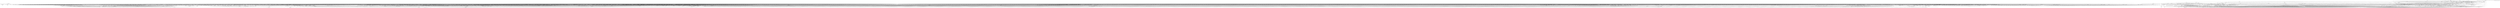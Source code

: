 digraph depends {
    node [shape=plaintext]
"adwaita-icon-theme-symbolic" -> "adwaita-icon-theme-lic" [style=dotted]
"adwaita-icon-theme-symbolic" -> "hicolor-icon-theme"
"alsa-conf" -> "libasound-lic" [style=dotted]
"alsa-state" -> "alsa-state-lic" [style=dotted]
"alsa-state" -> "alsa-states" [style=dotted]
"alsa-state" -> "alsa-utils-alsactl"
"alsa-states" -> "alsa-state-lic" [style=dotted]
"alsa-utils-alsactl" -> "alsa-states" [style=dotted]
"alsa-utils-alsactl" -> "alsa-utils-lic" [style=dotted]
"alsa-utils-alsactl" -> "libasound2"
"alsa-utils-alsactl" -> "libc6"
"alsa-utils-alsamixer" -> "alsa-utils-lic" [style=dotted]
"alsa-utils-alsamixer" -> "libasound2"
"alsa-utils-alsamixer" -> "libc6"
"alsa-utils-alsamixer" -> "libformw5"
"alsa-utils-alsamixer" -> "libmenuw5"
"alsa-utils-alsamixer" -> "libncursesw5"
"alsa-utils-alsamixer" -> "libpanelw5"
"alsa-utils-alsamixer" -> "libtinfo5"
"apm" -> "apmd-lic" [style=dotted]
"apmd" -> "apmd-lic" [style=dotted]
"apmd" -> "libapm1"
"apmd" -> "libc6"
"apm" -> "libapm1"
"apm" -> "libc6"
"avahi-daemon" -> "avahi-lic" [style=dotted]
"avahi-daemon" -> "base-files"
"avahi-daemon" -> "base-passwd"
"avahi-daemon" -> "libavahi-common3"
"avahi-daemon" -> "libavahi-core7"
"avahi-daemon" -> "libc6"
"avahi-daemon" -> "libcap2"
"avahi-daemon" -> "libdaemon0"
"avahi-daemon" -> "libdbus-1-3"
"avahi-daemon" -> "libexpat1"
"avahi-daemon" -> "libnss-mdns" [style=dotted]
"avahi-daemon" -> "shadow"
"avahi-locale-en-gb" -> "virtual-locale-en-gb" [style=dotted]
"base-files" -> "base-files-lic" [style=dotted]
"base-passwd" -> "base-passwd-lic" [style=dotted]
"bash" -> "base-files"
"bash" -> "bash-lic" [style=dotted]
"bash" -> "libc6"
"bash" -> "libtinfo5"
"bash" -> "update-alternatives-opkg"
"bluez5" -> "bluez5-lic" [style=dotted]
"bluez5" -> "libc6"
"bluez5" -> "libdbus-1-3"
"bluez5" -> "libglib-2.0-0"
"bluez5" -> "libreadline8"
"bluez5" -> "libudev1"
"bluez5" -> "pi-bluetooth"
"bluez-firmware-rpidistro-bcm43430a1-hcd" -> "bluez-firmware-rpidistro-cypress-license"
"bluez-firmware-rpidistro-bcm43430a1-hcd" -> "bluez-firmware-rpidistro-lic" [style=dotted]
"bluez-firmware-rpidistro-bcm4345c0-hcd" -> "bluez-firmware-rpidistro-cypress-license"
"bluez-firmware-rpidistro-bcm4345c0-hcd" -> "bluez-firmware-rpidistro-lic" [style=dotted]
"bluez-firmware-rpidistro-cypress-license" -> "bluez-firmware-rpidistro-lic" [style=dotted]
"busybox" -> "busybox-lic" [style=dotted]
"busybox" -> "busybox-udhcpc" [style=dotted]
"busybox" -> "libc6"
"busybox-syslog" -> "busybox"
"busybox-syslog" -> "busybox-lic" [style=dotted]
"busybox-syslog" -> "update-alternatives-opkg"
"busybox-udhcpc" -> "busybox-lic" [style=dotted]
"busybox" -> "update-alternatives-opkg"
"connman" -> "bluez5"
"connman-conf" -> "connman-conf-lic" [style=dotted]
"connman" -> "connman-conf" [style=dotted]
"connman" -> "connman-lic" [style=dotted]
"connman" -> "connman-plugin-vpn-l2tp" [style=dotted]
"connman" -> "connman-plugin-vpn-openvpn" [style=dotted]
"connman" -> "connman-plugin-vpn-pppt" [style=dotted]
"connman" -> "connman-plugin-vpn-vpnc" [style=dotted]
"connman" -> "connman-tests" [style=dotted]
"connman" -> "connman-tools" [style=dotted]
"connman" -> "connman-vpn" [style=dotted]
"connman" -> "connman-wait-online" [style=dotted]
"connman" -> "dbus-1"
"connman" -> "iptables"
"connman" -> "libc6"
"connman" -> "libdbus-1-3"
"connman" -> "libglib-2.0-0"
"connman" -> "libgnutls30"
"connman" -> "neard" [style=dotted]
"connman" -> "ofono"
"connman" -> "openvpn"
"connman-plugin-vpn-l2tp" -> "connman-vpn"
"connman-plugin-vpn-l2tp" -> "libc6"
"connman-plugin-vpn-openvpn" -> "connman-vpn"
"connman-plugin-vpn-openvpn" -> "libc6"
"connman-plugin-vpn-openvpn" -> "libdbus-1-3"
"connman-plugin-vpn-vpnc" -> "connman-vpn"
"connman-plugin-vpn-vpnc" -> "libc6"
"connman-plugin-vpn-vpnc" -> "libdbus-1-3"
"connman" -> "pptp-linux"
"connman-tests" -> "connman-lic" [style=dotted]
"connman-tests" -> "iptables"
"connman-tests" -> "libc6"
"connman-tests" -> "libdbus-1-3"
"connman-tests" -> "libglib-2.0-0"
"connman-tests" -> "libgnutls30"
"connman-tools" -> "connman"
"connman-tools" -> "connman-lic" [style=dotted]
"connman-tools" -> "libc6"
"connman-tools" -> "libglib-2.0-0"
"connman-tools" -> "libgnutls30"
"connman" -> "update-alternatives-opkg"
"connman" -> "vpnc"
"connman-vpn" -> "connman-lic" [style=dotted]
"connman-vpn" -> "libc6"
"connman-vpn" -> "libdbus-1-3"
"connman-vpn" -> "libglib-2.0-0"
"connman-vpn" -> "libgnutls30"
"connman-wait-online" -> "connman-lic" [style=dotted]
"connman-wait-online" -> "libc6"
"connman-wait-online" -> "libdbus-1-3"
"connman-wait-online" -> "libglib-2.0-0"
"connman" -> "wpa-supplicant"
"connman" -> "xl2tpd"
"cpushareholder-stub" -> "cpushareholder-stub-lic" [style=dotted]
"dbus-1" -> "base-files"
"dbus-1" -> "base-passwd"
"dbus-1" -> "dbus-lic" [style=dotted]
"dbus-1" -> "libc6"
"dbus-1" -> "libdbus-1-3"
"dbus-1" -> "libexpat1"
"dbus-1" -> "libsystemd0"
"dbus-1" -> "shadow"
"directfb" -> "directfb-lic" [style=dotted]
"directfb" -> "libc6"
"directfb" -> "libfreetype6"
"directfb" -> "libgcc1"
"directfb" -> "libjpeg62"
"directfb" -> "libpng16-16"
"directfb" -> "libstdc++6"
"directfb" -> "libz1"
"e2fsprogs-badblocks" -> "e2fsprogs-lic" [style=dotted]
"e2fsprogs-badblocks" -> "libc6"
"e2fsprogs-badblocks" -> "libcom-err2"
"e2fsprogs-badblocks" -> "libext2fs2"
"e2fsprogs-e2fsck" -> "e2fsprogs-lic" [style=dotted]
"e2fsprogs-e2fsck" -> "libblkid1"
"e2fsprogs-e2fsck" -> "libc6"
"e2fsprogs-e2fsck" -> "libcom-err2"
"e2fsprogs-e2fsck" -> "libe2p2"
"e2fsprogs-e2fsck" -> "libext2fs2"
"e2fsprogs-e2fsck" -> "libuuid1"
"e2fsprogs" -> "e2fsprogs-badblocks"
"e2fsprogs" -> "e2fsprogs-e2fsck" [style=dotted]
"e2fsprogs" -> "e2fsprogs-lic" [style=dotted]
"e2fsprogs" -> "e2fsprogs-mke2fs" [style=dotted]
"e2fsprogs" -> "libblkid1"
"e2fsprogs" -> "libc6"
"e2fsprogs" -> "libcom-err2"
"e2fsprogs" -> "libe2p2"
"e2fsprogs" -> "libext2fs2"
"e2fsprogs" -> "libss2"
"e2fsprogs" -> "libuuid1"
"e2fsprogs-mke2fs" -> "e2fsprogs-lic" [style=dotted]
"e2fsprogs-mke2fs" -> "libblkid1"
"e2fsprogs-mke2fs" -> "libc6"
"e2fsprogs-mke2fs" -> "libcom-err2"
"e2fsprogs-mke2fs" -> "libe2p2"
"e2fsprogs-mke2fs" -> "libext2fs2"
"e2fsprogs-mke2fs" -> "libuuid1"
"e2fsprogs-mke2fs" -> "update-alternatives-opkg"
"e2fsprogs" -> "update-alternatives-opkg"
"fontconfig-utils" -> "libc6"
"fontconfig-utils" -> "libfontconfig1"
"fontconfig-utils" -> "libfontconfig-lic" [style=dotted]
"fontconfig-utils" -> "libfreetype6"
"glibc-gconv-iso8859-1" -> "glibc-gconv"
"glibc-gconv-iso8859-1" -> "libc6"
"glibc-locale-en-gb" -> "virtual-locale-en-gb" [style=dotted]
"gstreamer1.0" -> "gstreamer1.0-lic" [style=dotted]
"gstreamer1.0" -> "libc6"
"gstreamer1.0" -> "libcap2"
"gstreamer1.0" -> "libglib-2.0-0"
"gstreamer1.0-locale-en-gb" -> "virtual-locale-en-gb" [style=dotted]
"gstreamer1.0-plugins-bad-locale-en-gb" -> "virtual-locale-en-gb" [style=dotted]
"gstreamer1.0-plugins-base-locale-en-gb" -> "virtual-locale-en-gb" [style=dotted]
"gtk+3-demo" -> "gtk+3-lic" [style=dotted]
"gtk+3-demo" -> "libatk-1.0-0"
"gtk+3-demo" -> "libc6"
"gtk+3-demo" -> "libcairo2"
"gtk+3-demo" -> "libepoxy0"
"gtk+3-demo" -> "libgdk-pixbuf-2.0-0"
"gtk+3-demo" -> "libglib-2.0-0"
"gtk+3-demo" -> "libgtk-3.0"
"gtk+3-demo" -> "libharfbuzz0"
"gtk+3-demo" -> "pango"
"gtk+3-locale-en-gb" -> "virtual-locale-en-gb" [style=dotted]
"gtk+3-locale-en" -> "virtual-locale-en" [style=dotted]
"hdparm" -> "hdparm-lic" [style=dotted]
"hdparm" -> "libc6"
"hdparm" -> "update-alternatives-opkg"
"hicolor-icon-theme" -> "hicolor-icon-theme-lic" [style=dotted]
"iptables" -> "iptables-lic" [style=dotted]
"iptables" -> "iptables-modules" [style=dotted]
"iptables" -> "iptables-module-xt-standard"
"iptables" -> "kernel-module-iptable-filter" [style=dotted]
"iptables" -> "kernel-module-iptable-nat" [style=dotted]
"iptables" -> "kernel-module-ip-tables" [style=dotted]
"iptables" -> "kernel-module-ipt-masquerade" [style=dotted]
"iptables" -> "kernel-module-nf-conntrack-ipv4" [style=dotted]
"iptables" -> "kernel-module-nf-conntrack" [style=dotted]
"iptables" -> "kernel-module-nf-defrag-ipv4" [style=dotted]
"iptables" -> "kernel-module-nf-nat" [style=dotted]
"iptables" -> "kernel-module-x-tables" [style=dotted]
"iptables" -> "libc6"
"iptables-module-ip6t-ah" -> "iptables"
"iptables-module-ip6t-ah" -> "libc6"
"iptables-module-ip6t-dnat" -> "iptables"
"iptables-module-ip6t-dnat" -> "libc6"
"iptables-module-ip6t-dnpt" -> "iptables"
"iptables-module-ip6t-dnpt" -> "libc6"
"iptables-module-ip6t-dst" -> "iptables"
"iptables-module-ip6t-dst" -> "libc6"
"iptables-module-ip6t-eui64" -> "iptables"
"iptables-module-ip6t-frag" -> "iptables"
"iptables-module-ip6t-frag" -> "libc6"
"iptables-module-ip6t-hbh" -> "iptables"
"iptables-module-ip6t-hbh" -> "libc6"
"iptables-module-ip6t-hl" -> "iptables"
"iptables-module-ip6t-hl" -> "libc6"
"iptables-module-ip6t-icmp6" -> "iptables"
"iptables-module-ip6t-icmp6" -> "libc6"
"iptables-module-ip6t-ipv6header" -> "iptables"
"iptables-module-ip6t-ipv6header" -> "libc6"
"iptables-module-ip6t-log" -> "iptables"
"iptables-module-ip6t-log" -> "libc6"
"iptables-module-ip6t-masquerade" -> "iptables"
"iptables-module-ip6t-masquerade" -> "libc6"
"iptables-module-ip6t-mh" -> "iptables"
"iptables-module-ip6t-mh" -> "libc6"
"iptables-module-ip6t-netmap" -> "iptables"
"iptables-module-ip6t-netmap" -> "libc6"
"iptables-module-ip6t-redirect" -> "iptables"
"iptables-module-ip6t-redirect" -> "libc6"
"iptables-module-ip6t-reject" -> "iptables"
"iptables-module-ip6t-reject" -> "libc6"
"iptables-module-ip6t-rt" -> "iptables"
"iptables-module-ip6t-rt" -> "libc6"
"iptables-module-ip6t-snat" -> "iptables"
"iptables-module-ip6t-snat" -> "libc6"
"iptables-module-ip6t-snpt" -> "iptables"
"iptables-module-ip6t-snpt" -> "libc6"
"iptables-module-ip6t-srh" -> "iptables"
"iptables-module-ip6t-srh" -> "libc6"
"iptables-module-ipt-ah" -> "iptables"
"iptables-module-ipt-ah" -> "libc6"
"iptables-module-ipt-clusterip" -> "iptables"
"iptables-module-ipt-clusterip" -> "libc6"
"iptables-module-ipt-dnat" -> "iptables"
"iptables-module-ipt-dnat" -> "libc6"
"iptables-module-ipt-ecn" -> "iptables"
"iptables-module-ipt-ecn" -> "libc6"
"iptables-module-ipt-icmp" -> "iptables"
"iptables-module-ipt-icmp" -> "libc6"
"iptables-module-ipt-log" -> "iptables"
"iptables-module-ipt-log" -> "libc6"
"iptables-module-ipt-masquerade" -> "iptables"
"iptables-module-ipt-masquerade" -> "libc6"
"iptables-module-ipt-netmap" -> "iptables"
"iptables-module-ipt-netmap" -> "libc6"
"iptables-module-ipt-realm" -> "iptables"
"iptables-module-ipt-realm" -> "libc6"
"iptables-module-ipt-redirect" -> "iptables"
"iptables-module-ipt-redirect" -> "libc6"
"iptables-module-ipt-reject" -> "iptables"
"iptables-module-ipt-reject" -> "libc6"
"iptables-module-ipt-snat" -> "iptables"
"iptables-module-ipt-snat" -> "libc6"
"iptables-module-ipt-ttl" -> "iptables"
"iptables-module-ipt-ttl" -> "libc6"
"iptables-module-ipt-ulog" -> "iptables"
"iptables-module-ipt-ulog" -> "libc6"
"iptables-modules" -> "iptables-lic" [style=dotted]
"iptables-modules" -> "iptables-module-ip6t-ah"
"iptables-modules" -> "iptables-module-ip6t-dnat"
"iptables-modules" -> "iptables-module-ip6t-dnpt"
"iptables-modules" -> "iptables-module-ip6t-dst"
"iptables-modules" -> "iptables-module-ip6t-eui64"
"iptables-modules" -> "iptables-module-ip6t-frag"
"iptables-modules" -> "iptables-module-ip6t-hbh"
"iptables-modules" -> "iptables-module-ip6t-hl"
"iptables-modules" -> "iptables-module-ip6t-icmp6"
"iptables-modules" -> "iptables-module-ip6t-ipv6header"
"iptables-modules" -> "iptables-module-ip6t-log"
"iptables-modules" -> "iptables-module-ip6t-masquerade"
"iptables-modules" -> "iptables-module-ip6t-mh"
"iptables-modules" -> "iptables-module-ip6t-netmap"
"iptables-modules" -> "iptables-module-ip6t-redirect"
"iptables-modules" -> "iptables-module-ip6t-reject"
"iptables-modules" -> "iptables-module-ip6t-rt"
"iptables-modules" -> "iptables-module-ip6t-snat"
"iptables-modules" -> "iptables-module-ip6t-snpt"
"iptables-modules" -> "iptables-module-ip6t-srh"
"iptables-modules" -> "iptables-module-ipt-ah"
"iptables-modules" -> "iptables-module-ipt-clusterip"
"iptables-modules" -> "iptables-module-ipt-dnat"
"iptables-modules" -> "iptables-module-ipt-ecn"
"iptables-modules" -> "iptables-module-ipt-icmp"
"iptables-modules" -> "iptables-module-ipt-log"
"iptables-modules" -> "iptables-module-ipt-masquerade"
"iptables-modules" -> "iptables-module-ipt-netmap"
"iptables-modules" -> "iptables-module-ipt-realm"
"iptables-modules" -> "iptables-module-ipt-redirect"
"iptables-modules" -> "iptables-module-ipt-reject"
"iptables-modules" -> "iptables-module-ipt-snat"
"iptables-modules" -> "iptables-module-ipt-ttl"
"iptables-modules" -> "iptables-module-ipt-ulog"
"iptables-modules" -> "iptables-module-xt-addrtype"
"iptables-modules" -> "iptables-module-xt-audit"
"iptables-modules" -> "iptables-module-xt-bpf"
"iptables-modules" -> "iptables-module-xt-cgroup"
"iptables-modules" -> "iptables-module-xt-checksum"
"iptables-modules" -> "iptables-module-xt-classify"
"iptables-modules" -> "iptables-module-xt-cluster"
"iptables-modules" -> "iptables-module-xt-comment"
"iptables-modules" -> "iptables-module-xt-connbytes"
"iptables-modules" -> "iptables-module-xt-connlimit"
"iptables-modules" -> "iptables-module-xt-connmark"
"iptables-modules" -> "iptables-module-xt-connsecmark"
"iptables-modules" -> "iptables-module-xt-conntrack"
"iptables-modules" -> "iptables-module-xt-cpu"
"iptables-modules" -> "iptables-module-xt-ct"
"iptables-modules" -> "iptables-module-xt-dccp"
"iptables-modules" -> "iptables-module-xt-devgroup"
"iptables-modules" -> "iptables-module-xt-dscp"
"iptables-modules" -> "iptables-module-xt-ecn"
"iptables-modules" -> "iptables-module-xt-esp"
"iptables-modules" -> "iptables-module-xt-hashlimit"
"iptables-modules" -> "iptables-module-xt-helper"
"iptables-modules" -> "iptables-module-xt-hmark"
"iptables-modules" -> "iptables-module-xt-idletimer"
"iptables-modules" -> "iptables-module-xt-ipcomp"
"iptables-modules" -> "iptables-module-xt-iprange"
"iptables-modules" -> "iptables-module-xt-ipvs"
"iptables-modules" -> "iptables-module-xt-led"
"iptables-modules" -> "iptables-module-xt-length"
"iptables-modules" -> "iptables-module-xt-limit"
"iptables-modules" -> "iptables-module-xt-mac"
"iptables-modules" -> "iptables-module-xt-mark"
"iptables-modules" -> "iptables-module-xt-multiport"
"iptables-modules" -> "iptables-module-xt-nfacct"
"iptables-modules" -> "iptables-module-xt-nflog"
"iptables-modules" -> "iptables-module-xt-nfqueue"
"iptables-modules" -> "iptables-module-xt-notrack"
"iptables-modules" -> "iptables-module-xt-osf"
"iptables-modules" -> "iptables-module-xt-owner"
"iptables-modules" -> "iptables-module-xt-physdev"
"iptables-modules" -> "iptables-module-xt-pkttype"
"iptables-modules" -> "iptables-module-xt-policy"
"iptables-modules" -> "iptables-module-xt-quota"
"iptables-modules" -> "iptables-module-xt-rateest"
"iptables-modules" -> "iptables-module-xt-recent"
"iptables-modules" -> "iptables-module-xt-rpfilter"
"iptables-modules" -> "iptables-module-xt-sctp"
"iptables-modules" -> "iptables-module-xt-secmark"
"iptables-modules" -> "iptables-module-xt-set"
"iptables-modules" -> "iptables-module-xt-socket"
"iptables-modules" -> "iptables-module-xt-standard"
"iptables-modules" -> "iptables-module-xt-state"
"iptables-modules" -> "iptables-module-xt-statistic"
"iptables-modules" -> "iptables-module-xt-string"
"iptables-modules" -> "iptables-module-xt-synproxy"
"iptables-modules" -> "iptables-module-xt-tcp"
"iptables-modules" -> "iptables-module-xt-tcpmss"
"iptables-modules" -> "iptables-module-xt-tcpoptstrip"
"iptables-modules" -> "iptables-module-xt-tee"
"iptables-modules" -> "iptables-module-xt-time"
"iptables-modules" -> "iptables-module-xt-tos"
"iptables-modules" -> "iptables-module-xt-tproxy"
"iptables-modules" -> "iptables-module-xt-trace"
"iptables-modules" -> "iptables-module-xt-u32"
"iptables-modules" -> "iptables-module-xt-udp"
"iptables-module-xt-addrtype" -> "iptables"
"iptables-module-xt-addrtype" -> "libc6"
"iptables-module-xt-audit" -> "iptables"
"iptables-module-xt-audit" -> "libc6"
"iptables-module-xt-bpf" -> "iptables"
"iptables-module-xt-bpf" -> "libc6"
"iptables-module-xt-cgroup" -> "iptables"
"iptables-module-xt-cgroup" -> "libc6"
"iptables-module-xt-checksum" -> "iptables"
"iptables-module-xt-checksum" -> "libc6"
"iptables-module-xt-classify" -> "iptables"
"iptables-module-xt-classify" -> "libc6"
"iptables-module-xt-cluster" -> "iptables"
"iptables-module-xt-cluster" -> "libc6"
"iptables-module-xt-comment" -> "iptables"
"iptables-module-xt-comment" -> "libc6"
"iptables-module-xt-connbytes" -> "iptables"
"iptables-module-xt-connbytes" -> "libc6"
"iptables-module-xt-connlimit" -> "iptables"
"iptables-module-xt-connlimit" -> "libc6"
"iptables-module-xt-connmark" -> "iptables"
"iptables-module-xt-connmark" -> "libc6"
"iptables-module-xt-connsecmark" -> "iptables"
"iptables-module-xt-connsecmark" -> "libc6"
"iptables-module-xt-conntrack" -> "iptables"
"iptables-module-xt-conntrack" -> "libc6"
"iptables-module-xt-cpu" -> "iptables"
"iptables-module-xt-cpu" -> "libc6"
"iptables-module-xt-ct" -> "iptables"
"iptables-module-xt-ct" -> "libc6"
"iptables-module-xt-dccp" -> "iptables"
"iptables-module-xt-dccp" -> "libc6"
"iptables-module-xt-devgroup" -> "iptables"
"iptables-module-xt-devgroup" -> "libc6"
"iptables-module-xt-dscp" -> "iptables"
"iptables-module-xt-dscp" -> "libc6"
"iptables-module-xt-ecn" -> "iptables"
"iptables-module-xt-ecn" -> "libc6"
"iptables-module-xt-esp" -> "iptables"
"iptables-module-xt-esp" -> "libc6"
"iptables-module-xt-hashlimit" -> "iptables"
"iptables-module-xt-hashlimit" -> "libc6"
"iptables-module-xt-helper" -> "iptables"
"iptables-module-xt-helper" -> "libc6"
"iptables-module-xt-hmark" -> "iptables"
"iptables-module-xt-hmark" -> "libc6"
"iptables-module-xt-idletimer" -> "iptables"
"iptables-module-xt-idletimer" -> "libc6"
"iptables-module-xt-ipcomp" -> "iptables"
"iptables-module-xt-ipcomp" -> "libc6"
"iptables-module-xt-iprange" -> "iptables"
"iptables-module-xt-iprange" -> "libc6"
"iptables-module-xt-ipvs" -> "iptables"
"iptables-module-xt-ipvs" -> "libc6"
"iptables-module-xt-led" -> "iptables"
"iptables-module-xt-led" -> "libc6"
"iptables-module-xt-length" -> "iptables"
"iptables-module-xt-length" -> "libc6"
"iptables-module-xt-limit" -> "iptables"
"iptables-module-xt-limit" -> "libc6"
"iptables-module-xt-mac" -> "iptables"
"iptables-module-xt-mac" -> "libc6"
"iptables-module-xt-mark" -> "iptables"
"iptables-module-xt-mark" -> "libc6"
"iptables-module-xt-multiport" -> "iptables"
"iptables-module-xt-multiport" -> "libc6"
"iptables-module-xt-nfacct" -> "iptables"
"iptables-module-xt-nfacct" -> "libc6"
"iptables-module-xt-nflog" -> "iptables"
"iptables-module-xt-nflog" -> "libc6"
"iptables-module-xt-nfqueue" -> "iptables"
"iptables-module-xt-nfqueue" -> "libc6"
"iptables-module-xt-notrack" -> "iptables"
"iptables-module-xt-notrack" -> "libc6"
"iptables-module-xt-osf" -> "iptables"
"iptables-module-xt-osf" -> "libc6"
"iptables-module-xt-owner" -> "iptables"
"iptables-module-xt-owner" -> "libc6"
"iptables-module-xt-physdev" -> "iptables"
"iptables-module-xt-physdev" -> "libc6"
"iptables-module-xt-pkttype" -> "iptables"
"iptables-module-xt-pkttype" -> "libc6"
"iptables-module-xt-policy" -> "iptables"
"iptables-module-xt-policy" -> "libc6"
"iptables-module-xt-quota" -> "iptables"
"iptables-module-xt-quota" -> "libc6"
"iptables-module-xt-rateest" -> "iptables"
"iptables-module-xt-rateest" -> "libc6"
"iptables-module-xt-recent" -> "iptables"
"iptables-module-xt-recent" -> "libc6"
"iptables-module-xt-rpfilter" -> "iptables"
"iptables-module-xt-rpfilter" -> "libc6"
"iptables-module-xt-sctp" -> "iptables"
"iptables-module-xt-sctp" -> "libc6"
"iptables-module-xt-secmark" -> "iptables"
"iptables-module-xt-secmark" -> "libc6"
"iptables-module-xt-set" -> "iptables"
"iptables-module-xt-set" -> "libc6"
"iptables-module-xt-socket" -> "iptables"
"iptables-module-xt-socket" -> "libc6"
"iptables-module-xt-standard" -> "iptables"
"iptables-module-xt-standard" -> "libc6"
"iptables-module-xt-state" -> "iptables"
"iptables-module-xt-state" -> "libc6"
"iptables-module-xt-statistic" -> "iptables"
"iptables-module-xt-statistic" -> "libc6"
"iptables-module-xt-string" -> "iptables"
"iptables-module-xt-string" -> "libc6"
"iptables-module-xt-synproxy" -> "iptables"
"iptables-module-xt-synproxy" -> "libc6"
"iptables-module-xt-tcp" -> "iptables"
"iptables-module-xt-tcp" -> "libc6"
"iptables-module-xt-tcpmss" -> "iptables"
"iptables-module-xt-tcpmss" -> "libc6"
"iptables-module-xt-tcpoptstrip" -> "iptables"
"iptables-module-xt-tcpoptstrip" -> "libc6"
"iptables-module-xt-tee" -> "iptables"
"iptables-module-xt-tee" -> "libc6"
"iptables-module-xt-time" -> "iptables"
"iptables-module-xt-time" -> "libc6"
"iptables-module-xt-tos" -> "iptables"
"iptables-module-xt-tos" -> "libc6"
"iptables-module-xt-tproxy" -> "iptables"
"iptables-module-xt-tproxy" -> "libc6"
"iptables-module-xt-trace" -> "iptables"
"iptables-module-xt-u32" -> "iptables"
"iptables-module-xt-u32" -> "libc6"
"iptables-module-xt-udp" -> "iptables"
"iptables-module-xt-udp" -> "libc6"
"iw" -> "iw-lic" [style=dotted]
"iw" -> "libc6"
"iw" -> "libnl-3-200"
"iw" -> "libnl-genl-3-200"
"kbd-consolefonts" -> "kbd-lic" [style=dotted]
"kbd" -> "kbd-lic" [style=dotted]
"kbd-keymaps" -> "kbd-lic" [style=dotted]
"kbd" -> "libc6"
"kbd" -> "update-alternatives-opkg"
"kernel-module-6lowpan-4.19.56" -> "kernel-module-ipv6-4.19.56"
"kernel-module-6pack-4.19.56" -> "kernel-module-ax25-4.19.56"
"kernel-module-8021q-4.19.56" -> "kernel-module-garp-4.19.56"
"kernel-module-8192cu-4.19.56" -> "kernel-module-cfg80211-4.19.56"
"kernel-module-9p-4.19.56" -> "kernel-module-9pnet-4.19.56"
"kernel-module-act-ipt-4.19.56" -> "kernel-module-x-tables-4.19.56"
"kernel-module-ad714x-i2c-4.19.56" -> "kernel-module-ad714x-4.19.56"
"kernel-module-ad714x-spi-4.19.56" -> "kernel-module-ad714x-4.19.56"
"kernel-module-ads1015-4.19.56" -> "kernel-module-hwmon-4.19.56"
"kernel-module-ads7846-4.19.56" -> "kernel-module-hwmon-4.19.56"
"kernel-module-adv7180-4.19.56" -> "kernel-module-media-4.19.56"
"kernel-module-adv7180-4.19.56" -> "kernel-module-v4l2-common-4.19.56"
"kernel-module-adv7180-4.19.56" -> "kernel-module-videodev-4.19.56"
"kernel-module-adxl34x-i2c-4.19.56" -> "kernel-module-adxl34x-4.19.56"
"kernel-module-adxl34x-spi-4.19.56" -> "kernel-module-adxl34x-4.19.56"
"kernel-module-aes-arm-bs-4.19.56" -> "kernel-module-crypto-simd-4.19.56"
"kernel-module-af9013-4.19.56" -> "kernel-module-dvb-core-4.19.56"
"kernel-module-af9013-4.19.56" -> "kernel-module-i2c-mux-4.19.56"
"kernel-module-af9033-4.19.56" -> "kernel-module-dvb-core-4.19.56"
"kernel-module-ah6-4.19.56" -> "kernel-module-ipv6-4.19.56"
"kernel-module-aircable-4.19.56" -> "kernel-module-usbserial-4.19.56"
"kernel-module-algif-skcipher-4.19.56" -> "kernel-module-af-alg-4.19.56"
"kernel-module-appletalk-4.19.56" -> "kernel-module-psnap-4.19.56"
"kernel-module-ar5523-4.19.56" -> "kernel-module-cfg80211-4.19.56"
"kernel-module-ar5523-4.19.56" -> "kernel-module-mac80211-4.19.56"
"kernel-module-arizona-micsupp-4.19.56" -> "kernel-module-snd-soc-core-4.19.56"
"kernel-module-ark3116-4.19.56" -> "kernel-module-usbserial-4.19.56"
"kernel-module-arptable-filter-4.19.56" -> "kernel-module-arp-tables-4.19.56"
"kernel-module-arptable-filter-4.19.56" -> "kernel-module-x-tables-4.19.56"
"kernel-module-arp-tables-4.19.56" -> "kernel-module-x-tables-4.19.56"
"kernel-module-arpt-mangle-4.19.56" -> "kernel-module-x-tables-4.19.56"
"kernel-module-async-memcpy-4.19.56" -> "kernel-module-async-tx-4.19.56"
"kernel-module-async-pq-4.19.56" -> "kernel-module-async-tx-4.19.56"
"kernel-module-async-pq-4.19.56" -> "kernel-module-async-xor-4.19.56"
"kernel-module-async-pq-4.19.56" -> "kernel-module-raid6-pq-4.19.56"
"kernel-module-async-raid6-recov-4.19.56" -> "kernel-module-async-tx-4.19.56"
"kernel-module-async-raid6-recov-4.19.56" -> "kernel-module-raid6-pq-4.19.56"
"kernel-module-async-xor-4.19.56" -> "kernel-module-async-tx-4.19.56"
"kernel-module-async-xor-4.19.56" -> "kernel-module-xor-4.19.56"
"kernel-module-at76c50x-usb-4.19.56" -> "kernel-module-cfg80211-4.19.56"
"kernel-module-at76c50x-usb-4.19.56" -> "kernel-module-mac80211-4.19.56"
"kernel-module-at86rf230-4.19.56" -> "kernel-module-mac802154-4.19.56"
"kernel-module-ath3k-4.19.56" -> "kernel-module-bluetooth-4.19.56"
"kernel-module-ath-4.19.56" -> "kernel-module-cfg80211-4.19.56"
"kernel-module-ath6kl-core-4.19.56" -> "kernel-module-cfg80211-4.19.56"
"kernel-module-ath6kl-usb-4.19.56" -> "kernel-module-ath6kl-core-4.19.56"
"kernel-module-ath9k-4.19.56" -> "kernel-module-ath-4.19.56"
"kernel-module-ath9k-4.19.56" -> "kernel-module-ath9k-common-4.19.56"
"kernel-module-ath9k-4.19.56" -> "kernel-module-ath9k-hw-4.19.56"
"kernel-module-ath9k-4.19.56" -> "kernel-module-cfg80211-4.19.56"
"kernel-module-ath9k-4.19.56" -> "kernel-module-mac80211-4.19.56"
"kernel-module-ath9k-common-4.19.56" -> "kernel-module-ath-4.19.56"
"kernel-module-ath9k-common-4.19.56" -> "kernel-module-ath9k-hw-4.19.56"
"kernel-module-ath9k-common-4.19.56" -> "kernel-module-cfg80211-4.19.56"
"kernel-module-ath9k-htc-4.19.56" -> "kernel-module-ath-4.19.56"
"kernel-module-ath9k-htc-4.19.56" -> "kernel-module-ath9k-common-4.19.56"
"kernel-module-ath9k-htc-4.19.56" -> "kernel-module-ath9k-hw-4.19.56"
"kernel-module-ath9k-htc-4.19.56" -> "kernel-module-cfg80211-4.19.56"
"kernel-module-ath9k-htc-4.19.56" -> "kernel-module-mac80211-4.19.56"
"kernel-module-ath9k-hw-4.19.56" -> "kernel-module-ath-4.19.56"
"kernel-module-au0828-4.19.56" -> "kernel-module-dvb-core-4.19.56"
"kernel-module-au0828-4.19.56" -> "kernel-module-media-4.19.56"
"kernel-module-au0828-4.19.56" -> "kernel-module-tveeprom-4.19.56"
"kernel-module-au0828-4.19.56" -> "kernel-module-v4l2-common-4.19.56"
"kernel-module-au0828-4.19.56" -> "kernel-module-videobuf2-common-4.19.56"
"kernel-module-au0828-4.19.56" -> "kernel-module-videobuf2-v4l2-4.19.56"
"kernel-module-au0828-4.19.56" -> "kernel-module-videobuf2-vmalloc-4.19.56"
"kernel-module-au0828-4.19.56" -> "kernel-module-videodev-4.19.56"
"kernel-module-au8522-decoder-4.19.56" -> "kernel-module-au8522-common-4.19.56"
"kernel-module-au8522-decoder-4.19.56" -> "kernel-module-media-4.19.56"
"kernel-module-au8522-decoder-4.19.56" -> "kernel-module-v4l2-common-4.19.56"
"kernel-module-au8522-decoder-4.19.56" -> "kernel-module-videodev-4.19.56"
"kernel-module-au8522-dig-4.19.56" -> "kernel-module-au8522-common-4.19.56"
"kernel-module-authencesn-4.19.56" -> "kernel-module-authenc-4.19.56"
"kernel-module-b2c2-flexcop-4.19.56" -> "kernel-module-cx24113-4.19.56"
"kernel-module-b2c2-flexcop-4.19.56" -> "kernel-module-cx24123-4.19.56"
"kernel-module-b2c2-flexcop-4.19.56" -> "kernel-module-dvb-core-4.19.56"
"kernel-module-b2c2-flexcop-4.19.56" -> "kernel-module-s5h1420-4.19.56"
"kernel-module-b2c2-flexcop-usb-4.19.56" -> "kernel-module-b2c2-flexcop-4.19.56"
"kernel-module-b43-4.19.56" -> "kernel-module-bcma-4.19.56"
"kernel-module-b43-4.19.56" -> "kernel-module-cfg80211-4.19.56"
"kernel-module-b43-4.19.56" -> "kernel-module-mac80211-4.19.56"
"kernel-module-b43-4.19.56" -> "kernel-module-ssb-4.19.56"
"kernel-module-b43legacy-4.19.56" -> "kernel-module-cfg80211-4.19.56"
"kernel-module-b43legacy-4.19.56" -> "kernel-module-mac80211-4.19.56"
"kernel-module-b43legacy-4.19.56" -> "kernel-module-ssb-4.19.56"
"kernel-module-batman-adv-4.19.56" -> "kernel-module-cfg80211-4.19.56"
"kernel-module-baycom-ser-fdx-4.19.56" -> "kernel-module-hdlcdrv-4.19.56"
"kernel-module-baycom-ser-hdx-4.19.56" -> "kernel-module-hdlcdrv-4.19.56"
"kernel-module-bcm203x-4.19.56" -> "kernel-module-bluetooth-4.19.56"
"kernel-module-bcm2835-codec-4.19.56" -> "kernel-module-bcm2835-mmal-vchiq-4.19.56"
"kernel-module-bcm2835-codec-4.19.56" -> "kernel-module-v4l2-mem2mem-4.19.56"
"kernel-module-bcm2835-codec-4.19.56" -> "kernel-module-videobuf2-common-4.19.56"
"kernel-module-bcm2835-codec-4.19.56" -> "kernel-module-videobuf2-dma-contig-4.19.56"
"kernel-module-bcm2835-codec-4.19.56" -> "kernel-module-videobuf2-v4l2-4.19.56"
"kernel-module-bcm2835-codec-4.19.56" -> "kernel-module-videodev-4.19.56"
"kernel-module-bcm2835-smi-dev-4.19.56" -> "kernel-module-bcm2835-smi-4.19.56"
"kernel-module-bcm2835-smi-nand-4.19.56" -> "kernel-module-bcm2835-smi-4.19.56"
"kernel-module-bcm2835-smi-nand-4.19.56" -> "kernel-module-nand-4.19.56"
"kernel-module-bcm2835-unicam-4.19.56" -> "kernel-module-v4l2-common-4.19.56"
"kernel-module-bcm2835-unicam-4.19.56" -> "kernel-module-v4l2-dv-timings-4.19.56"
"kernel-module-bcm2835-unicam-4.19.56" -> "kernel-module-v4l2-fwnode-4.19.56"
"kernel-module-bcm2835-unicam-4.19.56" -> "kernel-module-videobuf2-common-4.19.56"
"kernel-module-bcm2835-unicam-4.19.56" -> "kernel-module-videobuf2-dma-contig-4.19.56"
"kernel-module-bcm2835-unicam-4.19.56" -> "kernel-module-videobuf2-v4l2-4.19.56"
"kernel-module-bcm2835-unicam-4.19.56" -> "kernel-module-videodev-4.19.56"
"kernel-module-bcm2835-v4l2-4.19.56" -> "kernel-module-bcm2835-mmal-vchiq-4.19.56"
"kernel-module-bcm2835-v4l2-4.19.56" -> "kernel-module-v4l2-common-4.19.56"
"kernel-module-bcm2835-v4l2-4.19.56" -> "kernel-module-videobuf2-common-4.19.56"
"kernel-module-bcm2835-v4l2-4.19.56" -> "kernel-module-videobuf2-v4l2-4.19.56"
"kernel-module-bcm2835-v4l2-4.19.56" -> "kernel-module-videobuf2-vmalloc-4.19.56"
"kernel-module-bcm2835-v4l2-4.19.56" -> "kernel-module-videodev-4.19.56"
"kernel-module-belkin-sa-4.19.56" -> "kernel-module-usbserial-4.19.56"
"kernel-module-bfusb-4.19.56" -> "kernel-module-bluetooth-4.19.56"
"kernel-module-block2mtd-4.19.56" -> "kernel-module-mtd-4.19.56"
"kernel-module-bluetooth-4.19.56" -> "kernel-module-ecdh-generic-4.19.56"
"kernel-module-bluetooth-4.19.56" -> "kernel-module-rfkill-4.19.56"
"kernel-module-bluetooth-6lowpan-4.19.56" -> "kernel-module-6lowpan-4.19.56"
"kernel-module-bluetooth-6lowpan-4.19.56" -> "kernel-module-bluetooth-4.19.56"
"kernel-module-bmp280-4.19.56" -> "kernel-module-industrialio-4.19.56"
"kernel-module-bmp280-i2c-4.19.56" -> "kernel-module-bmp280-4.19.56"
"kernel-module-bmp280-spi-4.19.56" -> "kernel-module-bmp280-4.19.56"
"kernel-module-bnep-4.19.56" -> "kernel-module-bluetooth-4.19.56"
"kernel-module-bpa10x-4.19.56" -> "kernel-module-bluetooth-4.19.56"
"kernel-module-bpqether-4.19.56" -> "kernel-module-ax25-4.19.56"
"kernel-module-brcmfmac-4.19.56" -> "kernel-module-brcmutil-4.19.56"
"kernel-module-brcmfmac-4.19.56" -> "kernel-module-cfg80211-4.19.56"
"kernel-module-bridge-4.19.56" -> "kernel-module-ipv6-4.19.56"
"kernel-module-bridge-4.19.56" -> "kernel-module-llc-4.19.56"
"kernel-module-bridge-4.19.56" -> "kernel-module-stp-4.19.56"
"kernel-module-br-netfilter-4.19.56" -> "kernel-module-bridge-4.19.56"
"kernel-module-bsd-comp-4.19.56" -> "kernel-module-ppp-generic-4.19.56"
"kernel-module-btbcm-4.19.56" -> "kernel-module-bluetooth-4.19.56"
"kernel-module-btintel-4.19.56" -> "kernel-module-bluetooth-4.19.56"
"kernel-module-btmrvl-4.19.56" -> "kernel-module-bluetooth-4.19.56"
"kernel-module-btmrvl-sdio-4.19.56" -> "kernel-module-bluetooth-4.19.56"
"kernel-module-btmrvl-sdio-4.19.56" -> "kernel-module-btmrvl-4.19.56"
"kernel-module-btrfs-4.19.56" -> "kernel-module-lzo-compress-4.19.56"
"kernel-module-btrfs-4.19.56" -> "kernel-module-raid6-pq-4.19.56"
"kernel-module-btrfs-4.19.56" -> "kernel-module-xor-4.19.56"
"kernel-module-btrfs-4.19.56" -> "kernel-module-zlib-deflate-4.19.56"
"kernel-module-btrfs-4.19.56" -> "kernel-module-zstd-compress-4.19.56"
"kernel-module-btrfs-4.19.56" -> "kernel-module-zstd-decompress-4.19.56"
"kernel-module-btrtl-4.19.56" -> "kernel-module-bluetooth-4.19.56"
"kernel-module-btusb-4.19.56" -> "kernel-module-bluetooth-4.19.56"
"kernel-module-btusb-4.19.56" -> "kernel-module-btbcm-4.19.56"
"kernel-module-btusb-4.19.56" -> "kernel-module-btintel-4.19.56"
"kernel-module-btusb-4.19.56" -> "kernel-module-btrtl-4.19.56"
"kernel-module-btwilink-4.19.56" -> "kernel-module-bluetooth-4.19.56"
"kernel-module-btwilink-4.19.56" -> "kernel-module-st-drv-4.19.56"
"kernel-module-can-bcm-4.19.56" -> "kernel-module-can-4.19.56"
"kernel-module-can-gw-4.19.56" -> "kernel-module-can-4.19.56"
"kernel-module-can-raw-4.19.56" -> "kernel-module-can-4.19.56"
"kernel-module-carl9170-4.19.56" -> "kernel-module-ath-4.19.56"
"kernel-module-carl9170-4.19.56" -> "kernel-module-cfg80211-4.19.56"
"kernel-module-carl9170-4.19.56" -> "kernel-module-mac80211-4.19.56"
"kernel-module-cast5-generic-4.19.56" -> "kernel-module-cast-common-4.19.56"
"kernel-module-cc2520-4.19.56" -> "kernel-module-crc-ccitt-4.19.56"
"kernel-module-cc2520-4.19.56" -> "kernel-module-mac802154-4.19.56"
"kernel-module-cdc-mbim-4.19.56" -> "kernel-module-cdc-ncm-4.19.56"
"kernel-module-cdc-mbim-4.19.56" -> "kernel-module-cdc-wdm-4.19.56"
"kernel-module-cfg80211-4.19.56" -> "kernel-module-rfkill-4.19.56"
"kernel-module-ch341-4.19.56" -> "kernel-module-usbserial-4.19.56"
"kernel-module-cp210x-4.19.56" -> "kernel-module-usbserial-4.19.56"
"kernel-module-cpia2-4.19.56" -> "kernel-module-v4l2-common-4.19.56"
"kernel-module-cpia2-4.19.56" -> "kernel-module-videodev-4.19.56"
"kernel-module-crypto-simd-4.19.56" -> "kernel-module-cryptd-4.19.56"
"kernel-module-cs53l32a-4.19.56" -> "kernel-module-v4l2-common-4.19.56"
"kernel-module-cs53l32a-4.19.56" -> "kernel-module-videodev-4.19.56"
"kernel-module-cuse-4.19.56" -> "kernel-module-fuse-4.19.56"
"kernel-module-cx231xx-4.19.56" -> "kernel-module-cx2341x-4.19.56"
"kernel-module-cx231xx-4.19.56" -> "kernel-module-i2c-mux-4.19.56"
"kernel-module-cx231xx-4.19.56" -> "kernel-module-media-4.19.56"
"kernel-module-cx231xx-4.19.56" -> "kernel-module-tveeprom-4.19.56"
"kernel-module-cx231xx-4.19.56" -> "kernel-module-v4l2-common-4.19.56"
"kernel-module-cx231xx-4.19.56" -> "kernel-module-videobuf-core-4.19.56"
"kernel-module-cx231xx-4.19.56" -> "kernel-module-videobuf-vmalloc-4.19.56"
"kernel-module-cx231xx-4.19.56" -> "kernel-module-videodev-4.19.56"
"kernel-module-cx231xx-alsa-4.19.56" -> "kernel-module-cx231xx-4.19.56"
"kernel-module-cx231xx-alsa-4.19.56" -> "kernel-module-snd-4.19.56"
"kernel-module-cx231xx-alsa-4.19.56" -> "kernel-module-snd-pcm-4.19.56"
"kernel-module-cx231xx-dvb-4.19.56" -> "kernel-module-cx231xx-4.19.56"
"kernel-module-cx231xx-dvb-4.19.56" -> "kernel-module-dvb-core-4.19.56"
"kernel-module-cx2341x-4.19.56" -> "kernel-module-v4l2-common-4.19.56"
"kernel-module-cx2341x-4.19.56" -> "kernel-module-videodev-4.19.56"
"kernel-module-cx25840-4.19.56" -> "kernel-module-media-4.19.56"
"kernel-module-cx25840-4.19.56" -> "kernel-module-v4l2-common-4.19.56"
"kernel-module-cx25840-4.19.56" -> "kernel-module-videodev-4.19.56"
"kernel-module-cxacru-4.19.56" -> "kernel-module-atm-4.19.56"
"kernel-module-cxacru-4.19.56" -> "kernel-module-usbatm-4.19.56"
"kernel-module-cxd2820r-4.19.56" -> "kernel-module-dvb-core-4.19.56"
"kernel-module-cxd2841er-4.19.56" -> "kernel-module-dvb-core-4.19.56"
"kernel-module-cxd2880-4.19.56" -> "kernel-module-dvb-core-4.19.56"
"kernel-module-cxd2880-spi-4.19.56" -> "kernel-module-dvb-core-4.19.56"
"kernel-module-cyberjack-4.19.56" -> "kernel-module-usbserial-4.19.56"
"kernel-module-cypress-m8-4.19.56" -> "kernel-module-usbserial-4.19.56"
"kernel-module-deflate-4.19.56" -> "kernel-module-zlib-deflate-4.19.56"
"kernel-module-dht11-4.19.56" -> "kernel-module-industrialio-4.19.56"
"kernel-module-dib3000mc-4.19.56" -> "kernel-module-dibx000-common-4.19.56"
"kernel-module-dib7000m-4.19.56" -> "kernel-module-dibx000-common-4.19.56"
"kernel-module-dib7000p-4.19.56" -> "kernel-module-dibx000-common-4.19.56"
"kernel-module-dib7000p-4.19.56" -> "kernel-module-dvb-core-4.19.56"
"kernel-module-dib8000-4.19.56" -> "kernel-module-dibx000-common-4.19.56"
"kernel-module-dib8000-4.19.56" -> "kernel-module-dvb-core-4.19.56"
"kernel-module-dib9000-4.19.56" -> "kernel-module-dibx000-common-4.19.56"
"kernel-module-dib9000-4.19.56" -> "kernel-module-dvb-core-4.19.56"
"kernel-module-digi-acceleport-4.19.56" -> "kernel-module-usbserial-4.19.56"
"kernel-module-dm-bufio-4.19.56" -> "kernel-module-dm-mod-4.19.56"
"kernel-module-dm-cache-4.19.56" -> "kernel-module-dm-bio-prison-4.19.56"
"kernel-module-dm-cache-4.19.56" -> "kernel-module-dm-mod-4.19.56"
"kernel-module-dm-cache-4.19.56" -> "kernel-module-dm-persistent-data-4.19.56"
"kernel-module-dm-cache-smq-4.19.56" -> "kernel-module-dm-cache-4.19.56"
"kernel-module-dm-crypt-4.19.56" -> "kernel-module-dm-mod-4.19.56"
"kernel-module-dm-delay-4.19.56" -> "kernel-module-dm-mod-4.19.56"
"kernel-module-dm-log-4.19.56" -> "kernel-module-dm-mod-4.19.56"
"kernel-module-dm-log-userspace-4.19.56" -> "kernel-module-cn-4.19.56"
"kernel-module-dm-log-userspace-4.19.56" -> "kernel-module-dm-log-4.19.56"
"kernel-module-dm-log-userspace-4.19.56" -> "kernel-module-dm-mod-4.19.56"
"kernel-module-dm-mirror-4.19.56" -> "kernel-module-dm-log-4.19.56"
"kernel-module-dm-mirror-4.19.56" -> "kernel-module-dm-mod-4.19.56"
"kernel-module-dm-mirror-4.19.56" -> "kernel-module-dm-region-hash-4.19.56"
"kernel-module-dm-persistent-data-4.19.56" -> "kernel-module-dm-bufio-4.19.56"
"kernel-module-dm-raid-4.19.56" -> "kernel-module-dm-mod-4.19.56"
"kernel-module-dm-raid-4.19.56" -> "kernel-module-md-mod-4.19.56"
"kernel-module-dm-raid-4.19.56" -> "kernel-module-raid456-4.19.56"
"kernel-module-dm-region-hash-4.19.56" -> "kernel-module-dm-log-4.19.56"
"kernel-module-dm-snapshot-4.19.56" -> "kernel-module-dm-bufio-4.19.56"
"kernel-module-dm-snapshot-4.19.56" -> "kernel-module-dm-mod-4.19.56"
"kernel-module-dm-thin-pool-4.19.56" -> "kernel-module-dm-bio-prison-4.19.56"
"kernel-module-dm-thin-pool-4.19.56" -> "kernel-module-dm-mod-4.19.56"
"kernel-module-dm-thin-pool-4.19.56" -> "kernel-module-dm-persistent-data-4.19.56"
"kernel-module-dm-zero-4.19.56" -> "kernel-module-dm-mod-4.19.56"
"kernel-module-drbd-4.19.56" -> "kernel-module-lru-cache-4.19.56"
"kernel-module-drxk-4.19.56" -> "kernel-module-dvb-core-4.19.56"
"kernel-module-ds1621-4.19.56" -> "kernel-module-hwmon-4.19.56"
"kernel-module-ds1wm-4.19.56" -> "kernel-module-wire-4.19.56"
"kernel-module-ds2482-4.19.56" -> "kernel-module-wire-4.19.56"
"kernel-module-ds2490-4.19.56" -> "kernel-module-wire-4.19.56"
"kernel-module-ds2760-battery-4.19.56" -> "kernel-module-wire-4.19.56"
"kernel-module-dsbr100-4.19.56" -> "kernel-module-videodev-4.19.56"
"kernel-module-dvb-as102-4.19.56" -> "kernel-module-dvb-core-4.19.56"
"kernel-module-dvb-usb-4.19.56" -> "kernel-module-dvb-core-4.19.56"
"kernel-module-dvb-usb-a800-4.19.56" -> "kernel-module-dvb-usb-4.19.56"
"kernel-module-dvb-usb-a800-4.19.56" -> "kernel-module-dvb-usb-dibusb-common-4.19.56"
"kernel-module-dvb-usb-a800-4.19.56" -> "kernel-module-dvb-usb-dibusb-mc-common-4.19.56"
"kernel-module-dvb-usb-af9005-4.19.56" -> "kernel-module-dvb-usb-4.19.56"
"kernel-module-dvb-usb-af9015-4.19.56" -> "kernel-module-dvb-core-4.19.56"
"kernel-module-dvb-usb-af9015-4.19.56" -> "kernel-module-dvb-usb-v2-4.19.56"
"kernel-module-dvb-usb-af9035-4.19.56" -> "kernel-module-dvb-usb-v2-4.19.56"
"kernel-module-dvb-usb-anysee-4.19.56" -> "kernel-module-dvb-core-4.19.56"
"kernel-module-dvb-usb-anysee-4.19.56" -> "kernel-module-dvb-usb-v2-4.19.56"
"kernel-module-dvb-usb-au6610-4.19.56" -> "kernel-module-dvb-usb-v2-4.19.56"
"kernel-module-dvb-usb-az6007-4.19.56" -> "kernel-module-cypress-firmware-4.19.56"
"kernel-module-dvb-usb-az6007-4.19.56" -> "kernel-module-dvb-core-4.19.56"
"kernel-module-dvb-usb-az6007-4.19.56" -> "kernel-module-dvb-usb-v2-4.19.56"
"kernel-module-dvb-usb-az6027-4.19.56" -> "kernel-module-dvb-core-4.19.56"
"kernel-module-dvb-usb-az6027-4.19.56" -> "kernel-module-dvb-usb-4.19.56"
"kernel-module-dvb-usb-az6027-4.19.56" -> "kernel-module-stb0899-4.19.56"
"kernel-module-dvb-usb-az6027-4.19.56" -> "kernel-module-stb6100-4.19.56"
"kernel-module-dvb-usb-ce6230-4.19.56" -> "kernel-module-dvb-usb-v2-4.19.56"
"kernel-module-dvb-usb-cinergyt2-4.19.56" -> "kernel-module-dvb-usb-4.19.56"
"kernel-module-dvb-usb-cxusb-4.19.56" -> "kernel-module-dib0070-4.19.56"
"kernel-module-dvb-usb-cxusb-4.19.56" -> "kernel-module-dvb-usb-4.19.56"
"kernel-module-dvb-usb-dib0700-4.19.56" -> "kernel-module-dib0070-4.19.56"
"kernel-module-dvb-usb-dib0700-4.19.56" -> "kernel-module-dib0090-4.19.56"
"kernel-module-dvb-usb-dib0700-4.19.56" -> "kernel-module-dib3000mc-4.19.56"
"kernel-module-dvb-usb-dib0700-4.19.56" -> "kernel-module-dib7000m-4.19.56"
"kernel-module-dvb-usb-dib0700-4.19.56" -> "kernel-module-dib9000-4.19.56"
"kernel-module-dvb-usb-dib0700-4.19.56" -> "kernel-module-dibx000-common-4.19.56"
"kernel-module-dvb-usb-dib0700-4.19.56" -> "kernel-module-dvb-usb-4.19.56"
"kernel-module-dvb-usb-dibusb-common-4.19.56" -> "kernel-module-dvb-usb-4.19.56"
"kernel-module-dvb-usb-dibusb-mb-4.19.56" -> "kernel-module-dvb-usb-4.19.56"
"kernel-module-dvb-usb-dibusb-mb-4.19.56" -> "kernel-module-dvb-usb-dibusb-common-4.19.56"
"kernel-module-dvb-usb-dibusb-mc-4.19.56" -> "kernel-module-dvb-usb-4.19.56"
"kernel-module-dvb-usb-dibusb-mc-4.19.56" -> "kernel-module-dvb-usb-dibusb-common-4.19.56"
"kernel-module-dvb-usb-dibusb-mc-4.19.56" -> "kernel-module-dvb-usb-dibusb-mc-common-4.19.56"
"kernel-module-dvb-usb-dibusb-mc-common-4.19.56" -> "kernel-module-dib3000mc-4.19.56"
"kernel-module-dvb-usb-dibusb-mc-common-4.19.56" -> "kernel-module-dvb-usb-dibusb-common-4.19.56"
"kernel-module-dvb-usb-digitv-4.19.56" -> "kernel-module-dvb-usb-4.19.56"
"kernel-module-dvb-usb-dtt200u-4.19.56" -> "kernel-module-dvb-usb-4.19.56"
"kernel-module-dvb-usb-dtv5100-4.19.56" -> "kernel-module-dvb-usb-4.19.56"
"kernel-module-dvb-usb-dvbsky-4.19.56" -> "kernel-module-dvb-core-4.19.56"
"kernel-module-dvb-usb-dvbsky-4.19.56" -> "kernel-module-dvb-usb-v2-4.19.56"
"kernel-module-dvb-usb-dvbsky-4.19.56" -> "kernel-module-m88ds3103-4.19.56"
"kernel-module-dvb-usb-dw2102-4.19.56" -> "kernel-module-dvb-core-4.19.56"
"kernel-module-dvb-usb-dw2102-4.19.56" -> "kernel-module-dvb-usb-4.19.56"
"kernel-module-dvb-usb-ec168-4.19.56" -> "kernel-module-dvb-usb-v2-4.19.56"
"kernel-module-dvb-usb-gl861-4.19.56" -> "kernel-module-dvb-core-4.19.56"
"kernel-module-dvb-usb-gl861-4.19.56" -> "kernel-module-dvb-usb-v2-4.19.56"
"kernel-module-dvb-usb-gp8psk-4.19.56" -> "kernel-module-dvb-usb-4.19.56"
"kernel-module-dvb-usb-lmedm04-4.19.56" -> "kernel-module-dvb-core-4.19.56"
"kernel-module-dvb-usb-lmedm04-4.19.56" -> "kernel-module-dvb-usb-v2-4.19.56"
"kernel-module-dvb-usb-m920x-4.19.56" -> "kernel-module-dvb-usb-4.19.56"
"kernel-module-dvb-usb-mxl111sf-4.19.56" -> "kernel-module-dvb-usb-v2-4.19.56"
"kernel-module-dvb-usb-mxl111sf-4.19.56" -> "kernel-module-tveeprom-4.19.56"
"kernel-module-dvb-usb-nova-t-usb2-4.19.56" -> "kernel-module-dvb-usb-4.19.56"
"kernel-module-dvb-usb-nova-t-usb2-4.19.56" -> "kernel-module-dvb-usb-dibusb-common-4.19.56"
"kernel-module-dvb-usb-nova-t-usb2-4.19.56" -> "kernel-module-dvb-usb-dibusb-mc-common-4.19.56"
"kernel-module-dvb-usb-opera-4.19.56" -> "kernel-module-dvb-usb-4.19.56"
"kernel-module-dvb-usb-pctv452e-4.19.56" -> "kernel-module-dvb-core-4.19.56"
"kernel-module-dvb-usb-pctv452e-4.19.56" -> "kernel-module-dvb-usb-4.19.56"
"kernel-module-dvb-usb-pctv452e-4.19.56" -> "kernel-module-ttpci-eeprom-4.19.56"
"kernel-module-dvb-usb-rtl28xxu-4.19.56" -> "kernel-module-dvb-usb-v2-4.19.56"
"kernel-module-dvb-usb-technisat-usb2-4.19.56" -> "kernel-module-dvb-core-4.19.56"
"kernel-module-dvb-usb-technisat-usb2-4.19.56" -> "kernel-module-dvb-usb-4.19.56"
"kernel-module-dvb-usb-ttusb2-4.19.56" -> "kernel-module-dvb-core-4.19.56"
"kernel-module-dvb-usb-ttusb2-4.19.56" -> "kernel-module-dvb-usb-4.19.56"
"kernel-module-dvb-usb-umt-010-4.19.56" -> "kernel-module-dvb-usb-4.19.56"
"kernel-module-dvb-usb-umt-010-4.19.56" -> "kernel-module-dvb-usb-dibusb-common-4.19.56"
"kernel-module-dvb-usb-v2-4.19.56" -> "kernel-module-dvb-core-4.19.56"
"kernel-module-dvb-usb-vp702x-4.19.56" -> "kernel-module-dvb-usb-4.19.56"
"kernel-module-dvb-usb-vp7045-4.19.56" -> "kernel-module-dvb-usb-4.19.56"
"kernel-module-dwc2-4.19.56" -> "kernel-module-udc-core-4.19.56"
"kernel-module-e4000-4.19.56" -> "kernel-module-v4l2-common-4.19.56"
"kernel-module-e4000-4.19.56" -> "kernel-module-videodev-4.19.56"
"kernel-module-ebt-802-3-4.19.56" -> "kernel-module-x-tables-4.19.56"
"kernel-module-ebtable-broute-4.19.56" -> "kernel-module-bridge-4.19.56"
"kernel-module-ebtable-broute-4.19.56" -> "kernel-module-ebtables-4.19.56"
"kernel-module-ebtable-filter-4.19.56" -> "kernel-module-ebtables-4.19.56"
"kernel-module-ebtable-nat-4.19.56" -> "kernel-module-ebtables-4.19.56"
"kernel-module-ebtables-4.19.56" -> "kernel-module-x-tables-4.19.56"
"kernel-module-ebt-among-4.19.56" -> "kernel-module-x-tables-4.19.56"
"kernel-module-ebt-arp-4.19.56" -> "kernel-module-x-tables-4.19.56"
"kernel-module-ebt-arpreply-4.19.56" -> "kernel-module-x-tables-4.19.56"
"kernel-module-ebt-dnat-4.19.56" -> "kernel-module-x-tables-4.19.56"
"kernel-module-ebt-ip-4.19.56" -> "kernel-module-x-tables-4.19.56"
"kernel-module-ebt-ip6-4.19.56" -> "kernel-module-x-tables-4.19.56"
"kernel-module-ebt-limit-4.19.56" -> "kernel-module-x-tables-4.19.56"
"kernel-module-ebt-log-4.19.56" -> "kernel-module-x-tables-4.19.56"
"kernel-module-ebt-mark-4.19.56" -> "kernel-module-x-tables-4.19.56"
"kernel-module-ebt-mark-m-4.19.56" -> "kernel-module-x-tables-4.19.56"
"kernel-module-ebt-nflog-4.19.56" -> "kernel-module-x-tables-4.19.56"
"kernel-module-ebt-pkttype-4.19.56" -> "kernel-module-x-tables-4.19.56"
"kernel-module-ebt-redirect-4.19.56" -> "kernel-module-x-tables-4.19.56"
"kernel-module-ebt-snat-4.19.56" -> "kernel-module-x-tables-4.19.56"
"kernel-module-ebt-stp-4.19.56" -> "kernel-module-x-tables-4.19.56"
"kernel-module-ebt-vlan-4.19.56" -> "kernel-module-x-tables-4.19.56"
"kernel-module-em28xx-4.19.56" -> "kernel-module-media-4.19.56"
"kernel-module-em28xx-4.19.56" -> "kernel-module-tveeprom-4.19.56"
"kernel-module-em28xx-4.19.56" -> "kernel-module-v4l2-common-4.19.56"
"kernel-module-em28xx-alsa-4.19.56" -> "kernel-module-em28xx-4.19.56"
"kernel-module-em28xx-alsa-4.19.56" -> "kernel-module-snd-4.19.56"
"kernel-module-em28xx-alsa-4.19.56" -> "kernel-module-snd-pcm-4.19.56"
"kernel-module-em28xx-dvb-4.19.56" -> "kernel-module-dvb-core-4.19.56"
"kernel-module-em28xx-dvb-4.19.56" -> "kernel-module-em28xx-4.19.56"
"kernel-module-em28xx-rc-4.19.56" -> "kernel-module-em28xx-4.19.56"
"kernel-module-em28xx-v4l-4.19.56" -> "kernel-module-em28xx-4.19.56"
"kernel-module-em28xx-v4l-4.19.56" -> "kernel-module-media-4.19.56"
"kernel-module-em28xx-v4l-4.19.56" -> "kernel-module-v4l2-common-4.19.56"
"kernel-module-em28xx-v4l-4.19.56" -> "kernel-module-videobuf2-common-4.19.56"
"kernel-module-em28xx-v4l-4.19.56" -> "kernel-module-videobuf2-v4l2-4.19.56"
"kernel-module-em28xx-v4l-4.19.56" -> "kernel-module-videobuf2-vmalloc-4.19.56"
"kernel-module-em28xx-v4l-4.19.56" -> "kernel-module-videodev-4.19.56"
"kernel-module-em-ipset-4.19.56" -> "kernel-module-ip-set-4.19.56"
"kernel-module-empeg-4.19.56" -> "kernel-module-usbserial-4.19.56"
"kernel-module-esp6-4.19.56" -> "kernel-module-ipv6-4.19.56"
"kernel-module-extcon-arizona-4.19.56" -> "kernel-module-extcon-core-4.19.56"
"kernel-module-extcon-arizona-4.19.56" -> "kernel-module-snd-soc-core-4.19.56"
"kernel-module-f81232-4.19.56" -> "kernel-module-usbserial-4.19.56"
"kernel-module-fb-agm1264k-fl-4.19.56" -> "kernel-module-fbtft-4.19.56"
"kernel-module-fb-bd663474-4.19.56" -> "kernel-module-fbtft-4.19.56"
"kernel-module-fb-hx8340bn-4.19.56" -> "kernel-module-fbtft-4.19.56"
"kernel-module-fb-hx8347d-4.19.56" -> "kernel-module-fbtft-4.19.56"
"kernel-module-fb-hx8353d-4.19.56" -> "kernel-module-fbtft-4.19.56"
"kernel-module-fb-hx8357d-4.19.56" -> "kernel-module-fbtft-4.19.56"
"kernel-module-fb-ili9163-4.19.56" -> "kernel-module-fbtft-4.19.56"
"kernel-module-fb-ili9320-4.19.56" -> "kernel-module-fbtft-4.19.56"
"kernel-module-fb-ili9325-4.19.56" -> "kernel-module-fbtft-4.19.56"
"kernel-module-fb-ili9340-4.19.56" -> "kernel-module-fbtft-4.19.56"
"kernel-module-fb-ili9341-4.19.56" -> "kernel-module-fbtft-4.19.56"
"kernel-module-fb-ili9481-4.19.56" -> "kernel-module-fbtft-4.19.56"
"kernel-module-fb-ili9486-4.19.56" -> "kernel-module-fbtft-4.19.56"
"kernel-module-fb-pcd8544-4.19.56" -> "kernel-module-fbtft-4.19.56"
"kernel-module-fb-ra8875-4.19.56" -> "kernel-module-fbtft-4.19.56"
"kernel-module-fb-s6d02a1-4.19.56" -> "kernel-module-fbtft-4.19.56"
"kernel-module-fb-s6d1121-4.19.56" -> "kernel-module-fbtft-4.19.56"
"kernel-module-fb-sh1106-4.19.56" -> "kernel-module-fbtft-4.19.56"
"kernel-module-fb-ssd1289-4.19.56" -> "kernel-module-fbtft-4.19.56"
"kernel-module-fb-ssd1306-4.19.56" -> "kernel-module-fbtft-4.19.56"
"kernel-module-fb-ssd1331-4.19.56" -> "kernel-module-fbtft-4.19.56"
"kernel-module-fb-ssd1351-4.19.56" -> "kernel-module-fbtft-4.19.56"
"kernel-module-fb-st7735r-4.19.56" -> "kernel-module-fbtft-4.19.56"
"kernel-module-fb-st7789v-4.19.56" -> "kernel-module-fbtft-4.19.56"
"kernel-module-fbtft-device-4.19.56" -> "kernel-module-fbtft-4.19.56"
"kernel-module-fb-tinylcd-4.19.56" -> "kernel-module-fbtft-4.19.56"
"kernel-module-fb-tls8204-4.19.56" -> "kernel-module-fbtft-4.19.56"
"kernel-module-fb-uc1701-4.19.56" -> "kernel-module-fbtft-4.19.56"
"kernel-module-fb-upd161704-4.19.56" -> "kernel-module-fbtft-4.19.56"
"kernel-module-fb-watterott-4.19.56" -> "kernel-module-fbtft-4.19.56"
"kernel-module-fc2580-4.19.56" -> "kernel-module-v4l2-common-4.19.56"
"kernel-module-fc2580-4.19.56" -> "kernel-module-videodev-4.19.56"
"kernel-module-flexfb-4.19.56" -> "kernel-module-fbtft-4.19.56"
"kernel-module-fm-drv-4.19.56" -> "kernel-module-st-drv-4.19.56"
"kernel-module-fm-drv-4.19.56" -> "kernel-module-videodev-4.19.56"
"kernel-module-ftdi-sio-4.19.56" -> "kernel-module-usbserial-4.19.56"
"kernel-module-g-acm-ms-4.19.56" -> "kernel-module-libcomposite-4.19.56"
"kernel-module-g-acm-ms-4.19.56" -> "kernel-module-usb-f-mass-storage-4.19.56"
"kernel-module-gadgetfs-4.19.56" -> "kernel-module-udc-core-4.19.56"
"kernel-module-garmin-gps-4.19.56" -> "kernel-module-usbserial-4.19.56"
"kernel-module-garp-4.19.56" -> "kernel-module-llc-4.19.56"
"kernel-module-garp-4.19.56" -> "kernel-module-stp-4.19.56"
"kernel-module-g-audio-4.19.56" -> "kernel-module-libcomposite-4.19.56"
"kernel-module-g-cdc-4.19.56" -> "kernel-module-libcomposite-4.19.56"
"kernel-module-g-cdc-4.19.56" -> "kernel-module-u-ether-4.19.56"
"kernel-module-g-ether-4.19.56" -> "kernel-module-libcomposite-4.19.56"
"kernel-module-g-ether-4.19.56" -> "kernel-module-u-ether-4.19.56"
"kernel-module-g-ether-4.19.56" -> "kernel-module-usb-f-rndis-4.19.56"
"kernel-module-ghash-generic-4.19.56" -> "kernel-module-gf128mul-4.19.56"
"kernel-module-g-hid-4.19.56" -> "kernel-module-libcomposite-4.19.56"
"kernel-module-g-mass-storage-4.19.56" -> "kernel-module-libcomposite-4.19.56"
"kernel-module-g-mass-storage-4.19.56" -> "kernel-module-usb-f-mass-storage-4.19.56"
"kernel-module-g-midi-4.19.56" -> "kernel-module-libcomposite-4.19.56"
"kernel-module-g-multi-4.19.56" -> "kernel-module-libcomposite-4.19.56"
"kernel-module-g-multi-4.19.56" -> "kernel-module-u-ether-4.19.56"
"kernel-module-g-multi-4.19.56" -> "kernel-module-usb-f-mass-storage-4.19.56"
"kernel-module-go7007-4.19.56" -> "kernel-module-snd-4.19.56"
"kernel-module-go7007-4.19.56" -> "kernel-module-snd-pcm-4.19.56"
"kernel-module-go7007-4.19.56" -> "kernel-module-v4l2-common-4.19.56"
"kernel-module-go7007-4.19.56" -> "kernel-module-videobuf2-common-4.19.56"
"kernel-module-go7007-4.19.56" -> "kernel-module-videobuf2-v4l2-4.19.56"
"kernel-module-go7007-4.19.56" -> "kernel-module-videobuf2-vmalloc-4.19.56"
"kernel-module-go7007-4.19.56" -> "kernel-module-videodev-4.19.56"
"kernel-module-go7007-loader-4.19.56" -> "kernel-module-cypress-firmware-4.19.56"
"kernel-module-go7007-usb-4.19.56" -> "kernel-module-go7007-4.19.56"
"kernel-module-go7007-usb-4.19.56" -> "kernel-module-videodev-4.19.56"
"kernel-module-gpio-fan-4.19.56" -> "kernel-module-hwmon-4.19.56"
"kernel-module-g-printer-4.19.56" -> "kernel-module-libcomposite-4.19.56"
"kernel-module-g-printer-4.19.56" -> "kernel-module-udc-core-4.19.56"
"kernel-module-g-serial-4.19.56" -> "kernel-module-libcomposite-4.19.56"
"kernel-module-gspca-benq-4.19.56" -> "kernel-module-gspca-main-4.19.56"
"kernel-module-gspca-conex-4.19.56" -> "kernel-module-gspca-main-4.19.56"
"kernel-module-gspca-conex-4.19.56" -> "kernel-module-videodev-4.19.56"
"kernel-module-gspca-cpia1-4.19.56" -> "kernel-module-gspca-main-4.19.56"
"kernel-module-gspca-cpia1-4.19.56" -> "kernel-module-videodev-4.19.56"
"kernel-module-gspca-dtcs033-4.19.56" -> "kernel-module-gspca-main-4.19.56"
"kernel-module-gspca-dtcs033-4.19.56" -> "kernel-module-videodev-4.19.56"
"kernel-module-gspca-etoms-4.19.56" -> "kernel-module-gspca-main-4.19.56"
"kernel-module-gspca-etoms-4.19.56" -> "kernel-module-videodev-4.19.56"
"kernel-module-gspca-finepix-4.19.56" -> "kernel-module-gspca-main-4.19.56"
"kernel-module-gspca-gl860-4.19.56" -> "kernel-module-gspca-main-4.19.56"
"kernel-module-gspca-gl860-4.19.56" -> "kernel-module-videodev-4.19.56"
"kernel-module-gspca-jeilinj-4.19.56" -> "kernel-module-gspca-main-4.19.56"
"kernel-module-gspca-jeilinj-4.19.56" -> "kernel-module-videodev-4.19.56"
"kernel-module-gspca-jl2005bcd-4.19.56" -> "kernel-module-gspca-main-4.19.56"
"kernel-module-gspca-kinect-4.19.56" -> "kernel-module-gspca-main-4.19.56"
"kernel-module-gspca-konica-4.19.56" -> "kernel-module-gspca-main-4.19.56"
"kernel-module-gspca-konica-4.19.56" -> "kernel-module-videodev-4.19.56"
"kernel-module-gspca-m5602-4.19.56" -> "kernel-module-gspca-main-4.19.56"
"kernel-module-gspca-m5602-4.19.56" -> "kernel-module-videodev-4.19.56"
"kernel-module-gspca-main-4.19.56" -> "kernel-module-videobuf2-common-4.19.56"
"kernel-module-gspca-main-4.19.56" -> "kernel-module-videobuf2-v4l2-4.19.56"
"kernel-module-gspca-main-4.19.56" -> "kernel-module-videobuf2-vmalloc-4.19.56"
"kernel-module-gspca-main-4.19.56" -> "kernel-module-videodev-4.19.56"
"kernel-module-gspca-mars-4.19.56" -> "kernel-module-gspca-main-4.19.56"
"kernel-module-gspca-mars-4.19.56" -> "kernel-module-videodev-4.19.56"
"kernel-module-gspca-mr97310a-4.19.56" -> "kernel-module-gspca-main-4.19.56"
"kernel-module-gspca-mr97310a-4.19.56" -> "kernel-module-videodev-4.19.56"
"kernel-module-gspca-nw80x-4.19.56" -> "kernel-module-gspca-main-4.19.56"
"kernel-module-gspca-nw80x-4.19.56" -> "kernel-module-videodev-4.19.56"
"kernel-module-gspca-ov519-4.19.56" -> "kernel-module-gspca-main-4.19.56"
"kernel-module-gspca-ov519-4.19.56" -> "kernel-module-videodev-4.19.56"
"kernel-module-gspca-ov534-4.19.56" -> "kernel-module-gspca-main-4.19.56"
"kernel-module-gspca-ov534-4.19.56" -> "kernel-module-videodev-4.19.56"
"kernel-module-gspca-ov534-9-4.19.56" -> "kernel-module-gspca-main-4.19.56"
"kernel-module-gspca-ov534-9-4.19.56" -> "kernel-module-videodev-4.19.56"
"kernel-module-gspca-pac207-4.19.56" -> "kernel-module-gspca-main-4.19.56"
"kernel-module-gspca-pac207-4.19.56" -> "kernel-module-videodev-4.19.56"
"kernel-module-gspca-pac7302-4.19.56" -> "kernel-module-gspca-main-4.19.56"
"kernel-module-gspca-pac7302-4.19.56" -> "kernel-module-videodev-4.19.56"
"kernel-module-gspca-pac7311-4.19.56" -> "kernel-module-gspca-main-4.19.56"
"kernel-module-gspca-pac7311-4.19.56" -> "kernel-module-videodev-4.19.56"
"kernel-module-gspca-se401-4.19.56" -> "kernel-module-gspca-main-4.19.56"
"kernel-module-gspca-se401-4.19.56" -> "kernel-module-videodev-4.19.56"
"kernel-module-gspca-sn9c2028-4.19.56" -> "kernel-module-gspca-main-4.19.56"
"kernel-module-gspca-sn9c2028-4.19.56" -> "kernel-module-videodev-4.19.56"
"kernel-module-gspca-sn9c20x-4.19.56" -> "kernel-module-gspca-main-4.19.56"
"kernel-module-gspca-sn9c20x-4.19.56" -> "kernel-module-videodev-4.19.56"
"kernel-module-gspca-sonixb-4.19.56" -> "kernel-module-gspca-main-4.19.56"
"kernel-module-gspca-sonixb-4.19.56" -> "kernel-module-videodev-4.19.56"
"kernel-module-gspca-sonixj-4.19.56" -> "kernel-module-gspca-main-4.19.56"
"kernel-module-gspca-sonixj-4.19.56" -> "kernel-module-videodev-4.19.56"
"kernel-module-gspca-spca1528-4.19.56" -> "kernel-module-gspca-main-4.19.56"
"kernel-module-gspca-spca1528-4.19.56" -> "kernel-module-videodev-4.19.56"
"kernel-module-gspca-spca500-4.19.56" -> "kernel-module-gspca-main-4.19.56"
"kernel-module-gspca-spca500-4.19.56" -> "kernel-module-videodev-4.19.56"
"kernel-module-gspca-spca501-4.19.56" -> "kernel-module-gspca-main-4.19.56"
"kernel-module-gspca-spca501-4.19.56" -> "kernel-module-videodev-4.19.56"
"kernel-module-gspca-spca505-4.19.56" -> "kernel-module-gspca-main-4.19.56"
"kernel-module-gspca-spca505-4.19.56" -> "kernel-module-videodev-4.19.56"
"kernel-module-gspca-spca506-4.19.56" -> "kernel-module-gspca-main-4.19.56"
"kernel-module-gspca-spca506-4.19.56" -> "kernel-module-videodev-4.19.56"
"kernel-module-gspca-spca508-4.19.56" -> "kernel-module-gspca-main-4.19.56"
"kernel-module-gspca-spca508-4.19.56" -> "kernel-module-videodev-4.19.56"
"kernel-module-gspca-spca561-4.19.56" -> "kernel-module-gspca-main-4.19.56"
"kernel-module-gspca-spca561-4.19.56" -> "kernel-module-videodev-4.19.56"
"kernel-module-gspca-sq905-4.19.56" -> "kernel-module-gspca-main-4.19.56"
"kernel-module-gspca-sq905c-4.19.56" -> "kernel-module-gspca-main-4.19.56"
"kernel-module-gspca-sq930x-4.19.56" -> "kernel-module-gspca-main-4.19.56"
"kernel-module-gspca-sq930x-4.19.56" -> "kernel-module-videodev-4.19.56"
"kernel-module-gspca-stk014-4.19.56" -> "kernel-module-gspca-main-4.19.56"
"kernel-module-gspca-stk014-4.19.56" -> "kernel-module-videodev-4.19.56"
"kernel-module-gspca-stk1135-4.19.56" -> "kernel-module-gspca-main-4.19.56"
"kernel-module-gspca-stk1135-4.19.56" -> "kernel-module-videodev-4.19.56"
"kernel-module-gspca-stv0680-4.19.56" -> "kernel-module-gspca-main-4.19.56"
"kernel-module-gspca-stv06xx-4.19.56" -> "kernel-module-gspca-main-4.19.56"
"kernel-module-gspca-stv06xx-4.19.56" -> "kernel-module-videodev-4.19.56"
"kernel-module-gspca-sunplus-4.19.56" -> "kernel-module-gspca-main-4.19.56"
"kernel-module-gspca-sunplus-4.19.56" -> "kernel-module-videodev-4.19.56"
"kernel-module-gspca-t613-4.19.56" -> "kernel-module-gspca-main-4.19.56"
"kernel-module-gspca-t613-4.19.56" -> "kernel-module-videodev-4.19.56"
"kernel-module-gspca-topro-4.19.56" -> "kernel-module-gspca-main-4.19.56"
"kernel-module-gspca-topro-4.19.56" -> "kernel-module-videodev-4.19.56"
"kernel-module-gspca-tv8532-4.19.56" -> "kernel-module-gspca-main-4.19.56"
"kernel-module-gspca-tv8532-4.19.56" -> "kernel-module-videodev-4.19.56"
"kernel-module-gspca-vc032x-4.19.56" -> "kernel-module-gspca-main-4.19.56"
"kernel-module-gspca-vc032x-4.19.56" -> "kernel-module-videodev-4.19.56"
"kernel-module-gspca-vicam-4.19.56" -> "kernel-module-gspca-main-4.19.56"
"kernel-module-gspca-vicam-4.19.56" -> "kernel-module-videodev-4.19.56"
"kernel-module-gspca-xirlink-cit-4.19.56" -> "kernel-module-gspca-main-4.19.56"
"kernel-module-gspca-xirlink-cit-4.19.56" -> "kernel-module-videodev-4.19.56"
"kernel-module-gspca-zc3xx-4.19.56" -> "kernel-module-gspca-main-4.19.56"
"kernel-module-gspca-zc3xx-4.19.56" -> "kernel-module-videodev-4.19.56"
"kernel-module-gs-usb-4.19.56" -> "kernel-module-can-dev-4.19.56"
"kernel-module-g-webcam-4.19.56" -> "kernel-module-libcomposite-4.19.56"
"kernel-module-g-zero-4.19.56" -> "kernel-module-libcomposite-4.19.56"
"kernel-module-g-zero-4.19.56" -> "kernel-module-udc-core-4.19.56"
"kernel-module-hci-uart-4.19.56" -> "kernel-module-bluetooth-4.19.56"
"kernel-module-hci-uart-4.19.56" -> "kernel-module-btbcm-4.19.56"
"kernel-module-hci-uart-4.19.56" -> "kernel-module-serdev-4.19.56"
"kernel-module-hci-vhci-4.19.56" -> "kernel-module-bluetooth-4.19.56"
"kernel-module-hd44780-4.19.56" -> "kernel-module-charlcd-4.19.56"
"kernel-module-hdc100x-4.19.56" -> "kernel-module-industrialio-4.19.56"
"kernel-module-hdc100x-4.19.56" -> "kernel-module-industrialio-triggered-buffer-4.19.56"
"kernel-module-hdlcdrv-4.19.56" -> "kernel-module-ax25-4.19.56"
"kernel-module-hdlcdrv-4.19.56" -> "kernel-module-crc-ccitt-4.19.56"
"kernel-module-hdpvr-4.19.56" -> "kernel-module-v4l2-dv-timings-4.19.56"
"kernel-module-hdpvr-4.19.56" -> "kernel-module-videodev-4.19.56"
"kernel-module-hid-betopff-4.19.56" -> "kernel-module-ff-memless-4.19.56"
"kernel-module-hid-bigbenff-4.19.56" -> "kernel-module-ff-memless-4.19.56"
"kernel-module-hid-emsff-4.19.56" -> "kernel-module-ff-memless-4.19.56"
"kernel-module-hid-logitech-4.19.56" -> "kernel-module-ff-memless-4.19.56"
"kernel-module-hidp-4.19.56" -> "kernel-module-bluetooth-4.19.56"
"kernel-module-hid-roccat-arvo-4.19.56" -> "kernel-module-hid-roccat-4.19.56"
"kernel-module-hid-roccat-arvo-4.19.56" -> "kernel-module-hid-roccat-common-4.19.56"
"kernel-module-hid-roccat-isku-4.19.56" -> "kernel-module-hid-roccat-4.19.56"
"kernel-module-hid-roccat-isku-4.19.56" -> "kernel-module-hid-roccat-common-4.19.56"
"kernel-module-hid-roccat-kone-4.19.56" -> "kernel-module-hid-roccat-4.19.56"
"kernel-module-hid-roccat-koneplus-4.19.56" -> "kernel-module-hid-roccat-4.19.56"
"kernel-module-hid-roccat-koneplus-4.19.56" -> "kernel-module-hid-roccat-common-4.19.56"
"kernel-module-hid-roccat-konepure-4.19.56" -> "kernel-module-hid-roccat-4.19.56"
"kernel-module-hid-roccat-konepure-4.19.56" -> "kernel-module-hid-roccat-common-4.19.56"
"kernel-module-hid-roccat-kovaplus-4.19.56" -> "kernel-module-hid-roccat-4.19.56"
"kernel-module-hid-roccat-kovaplus-4.19.56" -> "kernel-module-hid-roccat-common-4.19.56"
"kernel-module-hid-roccat-lua-4.19.56" -> "kernel-module-hid-roccat-common-4.19.56"
"kernel-module-hid-roccat-pyra-4.19.56" -> "kernel-module-hid-roccat-4.19.56"
"kernel-module-hid-roccat-pyra-4.19.56" -> "kernel-module-hid-roccat-common-4.19.56"
"kernel-module-hid-roccat-ryos-4.19.56" -> "kernel-module-hid-roccat-4.19.56"
"kernel-module-hid-roccat-ryos-4.19.56" -> "kernel-module-hid-roccat-common-4.19.56"
"kernel-module-hid-roccat-savu-4.19.56" -> "kernel-module-hid-roccat-4.19.56"
"kernel-module-hid-roccat-savu-4.19.56" -> "kernel-module-hid-roccat-common-4.19.56"
"kernel-module-hid-sony-4.19.56" -> "kernel-module-ff-memless-4.19.56"
"kernel-module-hid-wiimote-4.19.56" -> "kernel-module-ff-memless-4.19.56"
"kernel-module-hostap-4.19.56" -> "kernel-module-lib80211-4.19.56"
"kernel-module-hso-4.19.56" -> "kernel-module-rfkill-4.19.56"
"kernel-module-htu21-4.19.56" -> "kernel-module-industrialio-4.19.56"
"kernel-module-htu21-4.19.56" -> "kernel-module-ms-sensors-i2c-4.19.56"
"kernel-module-huawei-cdc-ncm-4.19.56" -> "kernel-module-cdc-ncm-4.19.56"
"kernel-module-huawei-cdc-ncm-4.19.56" -> "kernel-module-cdc-wdm-4.19.56"
"kernel-module-i2400m-4.19.56" -> "kernel-module-wimax-4.19.56"
"kernel-module-i2400m-usb-4.19.56" -> "kernel-module-i2400m-4.19.56"
"kernel-module-i2c-mux-gpmux-4.19.56" -> "kernel-module-i2c-mux-4.19.56"
"kernel-module-i2c-mux-gpmux-4.19.56" -> "kernel-module-mux-core-4.19.56"
"kernel-module-i2c-mux-pca954x-4.19.56" -> "kernel-module-i2c-mux-4.19.56"
"kernel-module-ieee802154-6lowpan-4.19.56" -> "kernel-module-6lowpan-4.19.56"
"kernel-module-ieee802154-6lowpan-4.19.56" -> "kernel-module-ieee802154-4.19.56"
"kernel-module-ieee802154-6lowpan-4.19.56" -> "kernel-module-ipv6-4.19.56"
"kernel-module-ieee802154-socket-4.19.56" -> "kernel-module-ieee802154-4.19.56"
"kernel-module-ina2xx-4.19.56" -> "kernel-module-hwmon-4.19.56"
"kernel-module-industrialio-buffer-cb-4.19.56" -> "kernel-module-industrialio-4.19.56"
"kernel-module-industrialio-triggered-buffer-4.19.56" -> "kernel-module-industrialio-4.19.56"
"kernel-module-industrialio-triggered-buffer-4.19.56" -> "kernel-module-kfifo-buf-4.19.56"
"kernel-module-inv-mpu6050-4.19.56" -> "kernel-module-industrialio-4.19.56"
"kernel-module-inv-mpu6050-4.19.56" -> "kernel-module-industrialio-triggered-buffer-4.19.56"
"kernel-module-inv-mpu6050-i2c-4.19.56" -> "kernel-module-i2c-mux-4.19.56"
"kernel-module-inv-mpu6050-i2c-4.19.56" -> "kernel-module-inv-mpu6050-4.19.56"
"kernel-module-io-edgeport-4.19.56" -> "kernel-module-usbserial-4.19.56"
"kernel-module-io-ti-4.19.56" -> "kernel-module-usbserial-4.19.56"
"kernel-module-ip6table-filter-4.19.56" -> "kernel-module-ip6-tables-4.19.56"
"kernel-module-ip6table-filter-4.19.56" -> "kernel-module-x-tables-4.19.56"
"kernel-module-ip6table-mangle-4.19.56" -> "kernel-module-ip6-tables-4.19.56"
"kernel-module-ip6table-mangle-4.19.56" -> "kernel-module-ipv6-4.19.56"
"kernel-module-ip6table-mangle-4.19.56" -> "kernel-module-x-tables-4.19.56"
"kernel-module-ip6table-nat-4.19.56" -> "kernel-module-ip6-tables-4.19.56"
"kernel-module-ip6table-nat-4.19.56" -> "kernel-module-nf-nat-ipv6-4.19.56"
"kernel-module-ip6table-raw-4.19.56" -> "kernel-module-ip6-tables-4.19.56"
"kernel-module-ip6table-raw-4.19.56" -> "kernel-module-x-tables-4.19.56"
"kernel-module-ip6-tables-4.19.56" -> "kernel-module-x-tables-4.19.56"
"kernel-module-ip6t-ah-4.19.56" -> "kernel-module-x-tables-4.19.56"
"kernel-module-ip6t-eui64-4.19.56" -> "kernel-module-x-tables-4.19.56"
"kernel-module-ip6t-frag-4.19.56" -> "kernel-module-x-tables-4.19.56"
"kernel-module-ip6t-hbh-4.19.56" -> "kernel-module-x-tables-4.19.56"
"kernel-module-ip6t-ipv6header-4.19.56" -> "kernel-module-x-tables-4.19.56"
"kernel-module-ip6t-masquerade-4.19.56" -> "kernel-module-nf-conntrack-4.19.56"
"kernel-module-ip6t-masquerade-4.19.56" -> "kernel-module-nf-nat-ipv6-4.19.56"
"kernel-module-ip6t-masquerade-4.19.56" -> "kernel-module-x-tables-4.19.56"
"kernel-module-ip6t-mh-4.19.56" -> "kernel-module-x-tables-4.19.56"
"kernel-module-ip6t-npt-4.19.56" -> "kernel-module-x-tables-4.19.56"
"kernel-module-ip6t-reject-4.19.56" -> "kernel-module-nf-reject-ipv6-4.19.56"
"kernel-module-ip6t-reject-4.19.56" -> "kernel-module-x-tables-4.19.56"
"kernel-module-ip6t-rpfilter-4.19.56" -> "kernel-module-ipv6-4.19.56"
"kernel-module-ip6t-rpfilter-4.19.56" -> "kernel-module-x-tables-4.19.56"
"kernel-module-ip6t-rt-4.19.56" -> "kernel-module-x-tables-4.19.56"
"kernel-module-ip6-tunnel-4.19.56" -> "kernel-module-ipv6-4.19.56"
"kernel-module-ip6-tunnel-4.19.56" -> "kernel-module-tunnel6-4.19.56"
"kernel-module-ipaq-4.19.56" -> "kernel-module-usbserial-4.19.56"
"kernel-module-ipcomp-4.19.56" -> "kernel-module-xfrm-ipcomp-4.19.56"
"kernel-module-ipcomp6-4.19.56" -> "kernel-module-ipv6-4.19.56"
"kernel-module-ipcomp6-4.19.56" -> "kernel-module-xfrm6-tunnel-4.19.56"
"kernel-module-ipcomp6-4.19.56" -> "kernel-module-xfrm-ipcomp-4.19.56"
"kernel-module-ip-gre-4.19.56" -> "kernel-module-gre-4.19.56"
"kernel-module-ip-gre-4.19.56" -> "kernel-module-ip-tunnel-4.19.56"
"kernel-module-ip-gre-4.19.56" -> "kernel-module-ipv6-4.19.56"
"kernel-module-ipip-4.19.56" -> "kernel-module-ip-tunnel-4.19.56"
"kernel-module-ipip-4.19.56" -> "kernel-module-tunnel4-4.19.56"
"kernel-module-ip-set-4.19.56" -> "kernel-module-nfnetlink-4.19.56"
"kernel-module-ip-set-bitmap-ip-4.19.56" -> "kernel-module-ip-set-4.19.56"
"kernel-module-ip-set-bitmap-ipmac-4.19.56" -> "kernel-module-ip-set-4.19.56"
"kernel-module-ip-set-bitmap-port-4.19.56" -> "kernel-module-ip-set-4.19.56"
"kernel-module-ip-set-hash-ip-4.19.56" -> "kernel-module-ip-set-4.19.56"
"kernel-module-ip-set-hash-ipport-4.19.56" -> "kernel-module-ip-set-4.19.56"
"kernel-module-ip-set-hash-ipportip-4.19.56" -> "kernel-module-ip-set-4.19.56"
"kernel-module-ip-set-hash-ipportnet-4.19.56" -> "kernel-module-ip-set-4.19.56"
"kernel-module-ip-set-hash-net-4.19.56" -> "kernel-module-ip-set-4.19.56"
"kernel-module-ip-set-hash-netiface-4.19.56" -> "kernel-module-ip-set-4.19.56"
"kernel-module-ip-set-hash-netport-4.19.56" -> "kernel-module-ip-set-4.19.56"
"kernel-module-ip-set-list-set-4.19.56" -> "kernel-module-ip-set-4.19.56"
"kernel-module-iptable-filter-4.19.56" -> "kernel-module-ip-tables-4.19.56"
"kernel-module-iptable-filter-4.19.56" -> "kernel-module-x-tables-4.19.56"
"kernel-module-iptable-mangle-4.19.56" -> "kernel-module-ip-tables-4.19.56"
"kernel-module-iptable-mangle-4.19.56" -> "kernel-module-x-tables-4.19.56"
"kernel-module-iptable-nat-4.19.56" -> "kernel-module-ip-tables-4.19.56"
"kernel-module-iptable-nat-4.19.56" -> "kernel-module-nf-nat-ipv4-4.19.56"
"kernel-module-iptable-raw-4.19.56" -> "kernel-module-ip-tables-4.19.56"
"kernel-module-iptable-raw-4.19.56" -> "kernel-module-x-tables-4.19.56"
"kernel-module-ip-tables-4.19.56" -> "kernel-module-x-tables-4.19.56"
"kernel-module-ipt-ah-4.19.56" -> "kernel-module-x-tables-4.19.56"
"kernel-module-ipt-clusterip-4.19.56" -> "kernel-module-nf-conntrack-4.19.56"
"kernel-module-ipt-clusterip-4.19.56" -> "kernel-module-x-tables-4.19.56"
"kernel-module-ipt-ecn-4.19.56" -> "kernel-module-x-tables-4.19.56"
"kernel-module-ipt-masquerade-4.19.56" -> "kernel-module-nf-conntrack-4.19.56"
"kernel-module-ipt-masquerade-4.19.56" -> "kernel-module-nf-nat-ipv4-4.19.56"
"kernel-module-ipt-masquerade-4.19.56" -> "kernel-module-x-tables-4.19.56"
"kernel-module-ipt-reject-4.19.56" -> "kernel-module-nf-reject-ipv4-4.19.56"
"kernel-module-ipt-reject-4.19.56" -> "kernel-module-x-tables-4.19.56"
"kernel-module-ipt-rpfilter-4.19.56" -> "kernel-module-x-tables-4.19.56"
"kernel-module-ipvlan-4.19.56" -> "kernel-module-ipv6-4.19.56"
"kernel-module-ip-vs-4.19.56" -> "kernel-module-nf-conntrack-4.19.56"
"kernel-module-ip-vs-dh-4.19.56" -> "kernel-module-ip-vs-4.19.56"
"kernel-module-ip-vs-ftp-4.19.56" -> "kernel-module-ip-vs-4.19.56"
"kernel-module-ip-vs-ftp-4.19.56" -> "kernel-module-nf-nat-4.19.56"
"kernel-module-ip-vs-lblc-4.19.56" -> "kernel-module-ip-vs-4.19.56"
"kernel-module-ip-vs-lblcr-4.19.56" -> "kernel-module-ip-vs-4.19.56"
"kernel-module-ip-vs-lc-4.19.56" -> "kernel-module-ip-vs-4.19.56"
"kernel-module-ip-vs-nq-4.19.56" -> "kernel-module-ip-vs-4.19.56"
"kernel-module-ip-vs-pe-sip-4.19.56" -> "kernel-module-ip-vs-4.19.56"
"kernel-module-ip-vs-pe-sip-4.19.56" -> "kernel-module-nf-conntrack-sip-4.19.56"
"kernel-module-ip-vs-rr-4.19.56" -> "kernel-module-ip-vs-4.19.56"
"kernel-module-ip-vs-sed-4.19.56" -> "kernel-module-ip-vs-4.19.56"
"kernel-module-ip-vs-sh-4.19.56" -> "kernel-module-ip-vs-4.19.56"
"kernel-module-ip-vs-wlc-4.19.56" -> "kernel-module-ip-vs-4.19.56"
"kernel-module-ip-vs-wrr-4.19.56" -> "kernel-module-ip-vs-4.19.56"
"kernel-module-ip-vti-4.19.56" -> "kernel-module-ip-tunnel-4.19.56"
"kernel-module-ip-vti-4.19.56" -> "kernel-module-tunnel4-4.19.56"
"kernel-module-ipw-4.19.56" -> "kernel-module-usbserial-4.19.56"
"kernel-module-ipw-4.19.56" -> "kernel-module-usb-wwan-4.19.56"
"kernel-module-ir-usb-4.19.56" -> "kernel-module-usbserial-4.19.56"
"kernel-module-iscsi-tcp-4.19.56" -> "kernel-module-libiscsi-4.19.56"
"kernel-module-iscsi-tcp-4.19.56" -> "kernel-module-libiscsi-tcp-4.19.56"
"kernel-module-iuu-phoenix-4.19.56" -> "kernel-module-usbserial-4.19.56"
"kernel-module-jc42-4.19.56" -> "kernel-module-hwmon-4.19.56"
"kernel-module-jffs2-4.19.56" -> "kernel-module-mtd-4.19.56"
"kernel-module-jffs2-4.19.56" -> "kernel-module-zlib-deflate-4.19.56"
"kernel-module-keyspan-4.19.56" -> "kernel-module-ezusb-4.19.56"
"kernel-module-keyspan-4.19.56" -> "kernel-module-usbserial-4.19.56"
"kernel-module-keyspan-pda-4.19.56" -> "kernel-module-ezusb-4.19.56"
"kernel-module-keyspan-pda-4.19.56" -> "kernel-module-usbserial-4.19.56"
"kernel-module-kfifo-buf-4.19.56" -> "kernel-module-industrialio-4.19.56"
"kernel-module-kl5kusb105-4.19.56" -> "kernel-module-usbserial-4.19.56"
"kernel-module-kobil-sct-4.19.56" -> "kernel-module-usbserial-4.19.56"
"kernel-module-l2tp-core-4.19.56" -> "kernel-module-ip6-udp-tunnel-4.19.56"
"kernel-module-l2tp-core-4.19.56" -> "kernel-module-ipv6-4.19.56"
"kernel-module-l2tp-core-4.19.56" -> "kernel-module-udp-tunnel-4.19.56"
"kernel-module-l2tp-eth-4.19.56" -> "kernel-module-l2tp-core-4.19.56"
"kernel-module-l2tp-eth-4.19.56" -> "kernel-module-l2tp-netlink-4.19.56"
"kernel-module-l2tp-ip-4.19.56" -> "kernel-module-l2tp-core-4.19.56"
"kernel-module-l2tp-ip6-4.19.56" -> "kernel-module-ipv6-4.19.56"
"kernel-module-l2tp-ip6-4.19.56" -> "kernel-module-l2tp-core-4.19.56"
"kernel-module-l2tp-ip6-4.19.56" -> "kernel-module-l2tp-ip-4.19.56"
"kernel-module-l2tp-netlink-4.19.56" -> "kernel-module-l2tp-core-4.19.56"
"kernel-module-l2tp-ppp-4.19.56" -> "kernel-module-l2tp-core-4.19.56"
"kernel-module-l2tp-ppp-4.19.56" -> "kernel-module-l2tp-netlink-4.19.56"
"kernel-module-l2tp-ppp-4.19.56" -> "kernel-module-ppp-generic-4.19.56"
"kernel-module-l2tp-ppp-4.19.56" -> "kernel-module-pppox-4.19.56"
"kernel-module-lgdt3305-4.19.56" -> "kernel-module-dvb-core-4.19.56"
"kernel-module-lgdt3306a-4.19.56" -> "kernel-module-i2c-mux-4.19.56"
"kernel-module-lgdt330x-4.19.56" -> "kernel-module-dvb-core-4.19.56"
"kernel-module-lg-vl600-4.19.56" -> "kernel-module-cdc-ether-4.19.56"
"kernel-module-lib80211-crypt-ccmp-4.19.56" -> "kernel-module-lib80211-4.19.56"
"kernel-module-lib80211-crypt-tkip-4.19.56" -> "kernel-module-lib80211-4.19.56"
"kernel-module-lib80211-crypt-wep-4.19.56" -> "kernel-module-lib80211-4.19.56"
"kernel-module-libcomposite-4.19.56" -> "kernel-module-udc-core-4.19.56"
"kernel-module-libertas-4.19.56" -> "kernel-module-cfg80211-4.19.56"
"kernel-module-libertas-sdio-4.19.56" -> "kernel-module-libertas-4.19.56"
"kernel-module-libertas-tf-4.19.56" -> "kernel-module-mac80211-4.19.56"
"kernel-module-libertas-tf-usb-4.19.56" -> "kernel-module-libertas-tf-4.19.56"
"kernel-module-libiscsi-tcp-4.19.56" -> "kernel-module-libiscsi-4.19.56"
"kernel-module-lightning-4.19.56" -> "kernel-module-gameport-4.19.56"
"kernel-module-linear-4.19.56" -> "kernel-module-md-mod-4.19.56"
"kernel-module-lm75-4.19.56" -> "kernel-module-hwmon-4.19.56"
"kernel-module-lz4-4.19.56" -> "kernel-module-lz4-compress-4.19.56"
"kernel-module-lzo-4.19.56" -> "kernel-module-lzo-compress-4.19.56"
"kernel-module-m25p80-4.19.56" -> "kernel-module-mtd-4.19.56"
"kernel-module-m25p80-4.19.56" -> "kernel-module-spi-nor-4.19.56"
"kernel-module-m88ds3103-4.19.56" -> "kernel-module-dvb-core-4.19.56"
"kernel-module-m88ds3103-4.19.56" -> "kernel-module-i2c-mux-4.19.56"
"kernel-module-mac80211-4.19.56" -> "kernel-module-cfg80211-4.19.56"
"kernel-module-mac80211-hwsim-4.19.56" -> "kernel-module-cfg80211-4.19.56"
"kernel-module-mac80211-hwsim-4.19.56" -> "kernel-module-mac80211-4.19.56"
"kernel-module-mac802154-4.19.56" -> "kernel-module-crc-ccitt-4.19.56"
"kernel-module-mac802154-4.19.56" -> "kernel-module-ieee802154-4.19.56"
"kernel-module-matrix-keypad-4.19.56" -> "kernel-module-matrix-keymap-4.19.56"
"kernel-module-mcp251x-4.19.56" -> "kernel-module-can-dev-4.19.56"
"kernel-module-mcp320x-4.19.56" -> "kernel-module-industrialio-4.19.56"
"kernel-module-mcp3422-4.19.56" -> "kernel-module-industrialio-4.19.56"
"kernel-module-mct-u232-4.19.56" -> "kernel-module-usbserial-4.19.56"
"kernel-module-metro-usb-4.19.56" -> "kernel-module-usbserial-4.19.56"
"kernel-module-mi0283qt-4.19.56" -> "kernel-module-mipi-dbi-4.19.56"
"kernel-module-mi0283qt-4.19.56" -> "kernel-module-tinydrm-4.19.56"
"kernel-module-mipi-dbi-4.19.56" -> "kernel-module-tinydrm-4.19.56"
"kernel-module-mkiss-4.19.56" -> "kernel-module-ax25-4.19.56"
"kernel-module-mmc-spi-4.19.56" -> "kernel-module-crc7-4.19.56"
"kernel-module-mmc-spi-4.19.56" -> "kernel-module-of-mmc-spi-4.19.56"
"kernel-module-mn88443x-4.19.56" -> "kernel-module-dvb-core-4.19.56"
"kernel-module-mn88472-4.19.56" -> "kernel-module-dvb-core-4.19.56"
"kernel-module-mn88473-4.19.56" -> "kernel-module-dvb-core-4.19.56"
"kernel-module-mos7720-4.19.56" -> "kernel-module-usbserial-4.19.56"
"kernel-module-mos7840-4.19.56" -> "kernel-module-usbserial-4.19.56"
"kernel-module-mrf24j40-4.19.56" -> "kernel-module-mac802154-4.19.56"
"kernel-module-msi001-4.19.56" -> "kernel-module-v4l2-common-4.19.56"
"kernel-module-msi001-4.19.56" -> "kernel-module-videodev-4.19.56"
"kernel-module-msp3400-4.19.56" -> "kernel-module-media-4.19.56"
"kernel-module-msp3400-4.19.56" -> "kernel-module-v4l2-common-4.19.56"
"kernel-module-msp3400-4.19.56" -> "kernel-module-videodev-4.19.56"
"kernel-module-mt7601u-4.19.56" -> "kernel-module-cfg80211-4.19.56"
"kernel-module-mt7601u-4.19.56" -> "kernel-module-mac80211-4.19.56"
"kernel-module-mt76-4.19.56" -> "kernel-module-cfg80211-4.19.56"
"kernel-module-mt76-4.19.56" -> "kernel-module-mac80211-4.19.56"
"kernel-module-mt76-usb-4.19.56" -> "kernel-module-mac80211-4.19.56"
"kernel-module-mt76-usb-4.19.56" -> "kernel-module-mt76-4.19.56"
"kernel-module-mt76x0-4.19.56" -> "kernel-module-cfg80211-4.19.56"
"kernel-module-mt76x0-4.19.56" -> "kernel-module-mac80211-4.19.56"
"kernel-module-mt76x0-4.19.56" -> "kernel-module-mt76-4.19.56"
"kernel-module-mt76x2-common-4.19.56" -> "kernel-module-cfg80211-4.19.56"
"kernel-module-mt76x2-common-4.19.56" -> "kernel-module-mac80211-4.19.56"
"kernel-module-mt76x2-common-4.19.56" -> "kernel-module-mt76-4.19.56"
"kernel-module-mt76x2u-4.19.56" -> "kernel-module-cfg80211-4.19.56"
"kernel-module-mt76x2u-4.19.56" -> "kernel-module-mac80211-4.19.56"
"kernel-module-mt76x2u-4.19.56" -> "kernel-module-mt76-4.19.56"
"kernel-module-mt76x2u-4.19.56" -> "kernel-module-mt76-usb-4.19.56"
"kernel-module-mt76x2u-4.19.56" -> "kernel-module-mt76x2-common-4.19.56"
"kernel-module-mt9v011-4.19.56" -> "kernel-module-media-4.19.56"
"kernel-module-mt9v011-4.19.56" -> "kernel-module-v4l2-common-4.19.56"
"kernel-module-mt9v011-4.19.56" -> "kernel-module-videodev-4.19.56"
"kernel-module-mtd-blkdevs-4.19.56" -> "kernel-module-mtd-4.19.56"
"kernel-module-mtdblock-4.19.56" -> "kernel-module-mtd-4.19.56"
"kernel-module-mtdblock-4.19.56" -> "kernel-module-mtd-blkdevs-4.19.56"
"kernel-module-mwifiex-4.19.56" -> "kernel-module-cfg80211-4.19.56"
"kernel-module-mwifiex-sdio-4.19.56" -> "kernel-module-mwifiex-4.19.56"
"kernel-module-nand-4.19.56" -> "kernel-module-mtd-4.19.56"
"kernel-module-nand-4.19.56" -> "kernel-module-nand-ecc-4.19.56"
"kernel-module-navman-4.19.56" -> "kernel-module-usbserial-4.19.56"
"kernel-module-netrom-4.19.56" -> "kernel-module-ax25-4.19.56"
"kernel-module-nfc-4.19.56" -> "kernel-module-rfkill-4.19.56"
"kernel-module-nf-conncount-4.19.56" -> "kernel-module-nf-conntrack-4.19.56"
"kernel-module-nf-conntrack-4.19.56" -> "kernel-module-nf-defrag-ipv4-4.19.56"
"kernel-module-nf-conntrack-4.19.56" -> "kernel-module-nf-defrag-ipv6-4.19.56"
"kernel-module-nf-conntrack-amanda-4.19.56" -> "kernel-module-nf-conntrack-4.19.56"
"kernel-module-nf-conntrack-broadcast-4.19.56" -> "kernel-module-nf-conntrack-4.19.56"
"kernel-module-nf-conntrack-ftp-4.19.56" -> "kernel-module-nf-conntrack-4.19.56"
"kernel-module-nf-conntrack-h323-4.19.56" -> "kernel-module-nf-conntrack-4.19.56"
"kernel-module-nf-conntrack-irc-4.19.56" -> "kernel-module-nf-conntrack-4.19.56"
"kernel-module-nf-conntrack-netbios-ns-4.19.56" -> "kernel-module-nf-conntrack-4.19.56"
"kernel-module-nf-conntrack-netbios-ns-4.19.56" -> "kernel-module-nf-conntrack-broadcast-4.19.56"
"kernel-module-nf-conntrack-netlink-4.19.56" -> "kernel-module-nf-conntrack-4.19.56"
"kernel-module-nf-conntrack-netlink-4.19.56" -> "kernel-module-nfnetlink-4.19.56"
"kernel-module-nf-conntrack-pptp-4.19.56" -> "kernel-module-nf-conntrack-4.19.56"
"kernel-module-nf-conntrack-pptp-4.19.56" -> "kernel-module-nf-conntrack-proto-gre-4.19.56"
"kernel-module-nf-conntrack-proto-gre-4.19.56" -> "kernel-module-nf-conntrack-4.19.56"
"kernel-module-nf-conntrack-sane-4.19.56" -> "kernel-module-nf-conntrack-4.19.56"
"kernel-module-nf-conntrack-sip-4.19.56" -> "kernel-module-nf-conntrack-4.19.56"
"kernel-module-nf-conntrack-snmp-4.19.56" -> "kernel-module-nf-conntrack-4.19.56"
"kernel-module-nf-conntrack-snmp-4.19.56" -> "kernel-module-nf-conntrack-broadcast-4.19.56"
"kernel-module-nf-conntrack-tftp-4.19.56" -> "kernel-module-nf-conntrack-4.19.56"
"kernel-module-nf-dup-ipv6-4.19.56" -> "kernel-module-ipv6-4.19.56"
"kernel-module-nf-flow-table-4.19.56" -> "kernel-module-nf-conntrack-4.19.56"
"kernel-module-nf-flow-table-inet-4.19.56" -> "kernel-module-nf-flow-table-4.19.56"
"kernel-module-nf-flow-table-inet-4.19.56" -> "kernel-module-nf-tables-4.19.56"
"kernel-module-nf-flow-table-ipv4-4.19.56" -> "kernel-module-nf-flow-table-4.19.56"
"kernel-module-nf-flow-table-ipv4-4.19.56" -> "kernel-module-nf-tables-4.19.56"
"kernel-module-nf-flow-table-ipv6-4.19.56" -> "kernel-module-nf-flow-table-4.19.56"
"kernel-module-nf-flow-table-ipv6-4.19.56" -> "kernel-module-nf-tables-4.19.56"
"kernel-module-nf-log-bridge-4.19.56" -> "kernel-module-nf-log-common-4.19.56"
"kernel-module-nf-log-ipv4-4.19.56" -> "kernel-module-nf-log-common-4.19.56"
"kernel-module-nf-log-ipv6-4.19.56" -> "kernel-module-nf-log-common-4.19.56"
"kernel-module-nf-nat-4.19.56" -> "kernel-module-nf-conntrack-4.19.56"
"kernel-module-nf-nat-amanda-4.19.56" -> "kernel-module-nf-conntrack-4.19.56"
"kernel-module-nf-nat-amanda-4.19.56" -> "kernel-module-nf-conntrack-amanda-4.19.56"
"kernel-module-nf-nat-amanda-4.19.56" -> "kernel-module-nf-nat-4.19.56"
"kernel-module-nf-nat-ftp-4.19.56" -> "kernel-module-nf-conntrack-4.19.56"
"kernel-module-nf-nat-ftp-4.19.56" -> "kernel-module-nf-conntrack-ftp-4.19.56"
"kernel-module-nf-nat-ftp-4.19.56" -> "kernel-module-nf-nat-4.19.56"
"kernel-module-nf-nat-h323-4.19.56" -> "kernel-module-nf-conntrack-4.19.56"
"kernel-module-nf-nat-h323-4.19.56" -> "kernel-module-nf-conntrack-h323-4.19.56"
"kernel-module-nf-nat-h323-4.19.56" -> "kernel-module-nf-nat-4.19.56"
"kernel-module-nf-nat-ipv4-4.19.56" -> "kernel-module-nf-conntrack-4.19.56"
"kernel-module-nf-nat-ipv4-4.19.56" -> "kernel-module-nf-nat-4.19.56"
"kernel-module-nf-nat-ipv6-4.19.56" -> "kernel-module-ipv6-4.19.56"
"kernel-module-nf-nat-ipv6-4.19.56" -> "kernel-module-nf-conntrack-4.19.56"
"kernel-module-nf-nat-ipv6-4.19.56" -> "kernel-module-nf-nat-4.19.56"
"kernel-module-nf-nat-irc-4.19.56" -> "kernel-module-nf-conntrack-4.19.56"
"kernel-module-nf-nat-irc-4.19.56" -> "kernel-module-nf-conntrack-irc-4.19.56"
"kernel-module-nf-nat-irc-4.19.56" -> "kernel-module-nf-nat-4.19.56"
"kernel-module-nf-nat-pptp-4.19.56" -> "kernel-module-nf-conntrack-4.19.56"
"kernel-module-nf-nat-pptp-4.19.56" -> "kernel-module-nf-conntrack-pptp-4.19.56"
"kernel-module-nf-nat-pptp-4.19.56" -> "kernel-module-nf-nat-4.19.56"
"kernel-module-nf-nat-pptp-4.19.56" -> "kernel-module-nf-nat-proto-gre-4.19.56"
"kernel-module-nf-nat-proto-gre-4.19.56" -> "kernel-module-nf-nat-4.19.56"
"kernel-module-nf-nat-sip-4.19.56" -> "kernel-module-nf-conntrack-4.19.56"
"kernel-module-nf-nat-sip-4.19.56" -> "kernel-module-nf-conntrack-sip-4.19.56"
"kernel-module-nf-nat-sip-4.19.56" -> "kernel-module-nf-nat-4.19.56"
"kernel-module-nf-nat-snmp-basic-4.19.56" -> "kernel-module-nf-conntrack-4.19.56"
"kernel-module-nf-nat-snmp-basic-4.19.56" -> "kernel-module-nf-conntrack-snmp-4.19.56"
"kernel-module-nf-nat-tftp-4.19.56" -> "kernel-module-nf-conntrack-4.19.56"
"kernel-module-nf-nat-tftp-4.19.56" -> "kernel-module-nf-conntrack-tftp-4.19.56"
"kernel-module-nf-nat-tftp-4.19.56" -> "kernel-module-nf-nat-4.19.56"
"kernel-module-nfnetlink-acct-4.19.56" -> "kernel-module-nfnetlink-4.19.56"
"kernel-module-nfnetlink-log-4.19.56" -> "kernel-module-nfnetlink-4.19.56"
"kernel-module-nfnetlink-osf-4.19.56" -> "kernel-module-nfnetlink-4.19.56"
"kernel-module-nfnetlink-queue-4.19.56" -> "kernel-module-nfnetlink-4.19.56"
"kernel-module-nf-reject-ipv6-4.19.56" -> "kernel-module-ipv6-4.19.56"
"kernel-module-nf-socket-ipv6-4.19.56" -> "kernel-module-ipv6-4.19.56"
"kernel-module-nf-tables-4.19.56" -> "kernel-module-nfnetlink-4.19.56"
"kernel-module-nf-tables-set-4.19.56" -> "kernel-module-nf-tables-4.19.56"
"kernel-module-nft-chain-nat-ipv4-4.19.56" -> "kernel-module-nf-nat-ipv4-4.19.56"
"kernel-module-nft-chain-nat-ipv4-4.19.56" -> "kernel-module-nf-tables-4.19.56"
"kernel-module-nft-chain-nat-ipv6-4.19.56" -> "kernel-module-nf-nat-ipv6-4.19.56"
"kernel-module-nft-chain-nat-ipv6-4.19.56" -> "kernel-module-nf-tables-4.19.56"
"kernel-module-nft-chain-route-ipv4-4.19.56" -> "kernel-module-nf-tables-4.19.56"
"kernel-module-nft-chain-route-ipv6-4.19.56" -> "kernel-module-ipv6-4.19.56"
"kernel-module-nft-chain-route-ipv6-4.19.56" -> "kernel-module-nf-tables-4.19.56"
"kernel-module-nft-compat-4.19.56" -> "kernel-module-nfnetlink-4.19.56"
"kernel-module-nft-compat-4.19.56" -> "kernel-module-nf-tables-4.19.56"
"kernel-module-nft-compat-4.19.56" -> "kernel-module-x-tables-4.19.56"
"kernel-module-nft-connlimit-4.19.56" -> "kernel-module-nf-conncount-4.19.56"
"kernel-module-nft-connlimit-4.19.56" -> "kernel-module-nf-conntrack-4.19.56"
"kernel-module-nft-connlimit-4.19.56" -> "kernel-module-nf-tables-4.19.56"
"kernel-module-nft-counter-4.19.56" -> "kernel-module-nf-tables-4.19.56"
"kernel-module-nft-ct-4.19.56" -> "kernel-module-nf-conntrack-4.19.56"
"kernel-module-nft-ct-4.19.56" -> "kernel-module-nf-tables-4.19.56"
"kernel-module-nft-dup-ipv4-4.19.56" -> "kernel-module-nf-dup-ipv4-4.19.56"
"kernel-module-nft-dup-ipv4-4.19.56" -> "kernel-module-nf-tables-4.19.56"
"kernel-module-nft-dup-ipv6-4.19.56" -> "kernel-module-nf-dup-ipv6-4.19.56"
"kernel-module-nft-dup-ipv6-4.19.56" -> "kernel-module-nf-tables-4.19.56"
"kernel-module-nft-dup-netdev-4.19.56" -> "kernel-module-nf-dup-netdev-4.19.56"
"kernel-module-nft-dup-netdev-4.19.56" -> "kernel-module-nf-tables-4.19.56"
"kernel-module-nft-fib-4.19.56" -> "kernel-module-nf-tables-4.19.56"
"kernel-module-nft-fib-inet-4.19.56" -> "kernel-module-nf-tables-4.19.56"
"kernel-module-nft-fib-inet-4.19.56" -> "kernel-module-nft-fib-4.19.56"
"kernel-module-nft-fib-inet-4.19.56" -> "kernel-module-nft-fib-ipv4-4.19.56"
"kernel-module-nft-fib-inet-4.19.56" -> "kernel-module-nft-fib-ipv6-4.19.56"
"kernel-module-nft-fib-ipv4-4.19.56" -> "kernel-module-nf-tables-4.19.56"
"kernel-module-nft-fib-ipv4-4.19.56" -> "kernel-module-nft-fib-4.19.56"
"kernel-module-nft-fib-ipv6-4.19.56" -> "kernel-module-ipv6-4.19.56"
"kernel-module-nft-fib-ipv6-4.19.56" -> "kernel-module-nf-tables-4.19.56"
"kernel-module-nft-fib-ipv6-4.19.56" -> "kernel-module-nft-fib-4.19.56"
"kernel-module-nft-fib-netdev-4.19.56" -> "kernel-module-nf-tables-4.19.56"
"kernel-module-nft-fib-netdev-4.19.56" -> "kernel-module-nft-fib-4.19.56"
"kernel-module-nft-fib-netdev-4.19.56" -> "kernel-module-nft-fib-ipv4-4.19.56"
"kernel-module-nft-fib-netdev-4.19.56" -> "kernel-module-nft-fib-ipv6-4.19.56"
"kernel-module-nft-flow-offload-4.19.56" -> "kernel-module-nf-conntrack-4.19.56"
"kernel-module-nft-flow-offload-4.19.56" -> "kernel-module-nf-flow-table-4.19.56"
"kernel-module-nft-flow-offload-4.19.56" -> "kernel-module-nf-tables-4.19.56"
"kernel-module-nft-fwd-netdev-4.19.56" -> "kernel-module-nf-dup-netdev-4.19.56"
"kernel-module-nft-fwd-netdev-4.19.56" -> "kernel-module-nf-tables-4.19.56"
"kernel-module-nft-hash-4.19.56" -> "kernel-module-nf-tables-4.19.56"
"kernel-module-nft-limit-4.19.56" -> "kernel-module-nf-tables-4.19.56"
"kernel-module-nft-log-4.19.56" -> "kernel-module-nf-tables-4.19.56"
"kernel-module-nft-masq-4.19.56" -> "kernel-module-nf-conntrack-4.19.56"
"kernel-module-nft-masq-4.19.56" -> "kernel-module-nf-tables-4.19.56"
"kernel-module-nft-masq-ipv4-4.19.56" -> "kernel-module-nf-conntrack-4.19.56"
"kernel-module-nft-masq-ipv4-4.19.56" -> "kernel-module-nf-nat-ipv4-4.19.56"
"kernel-module-nft-masq-ipv4-4.19.56" -> "kernel-module-nf-tables-4.19.56"
"kernel-module-nft-masq-ipv4-4.19.56" -> "kernel-module-nft-masq-4.19.56"
"kernel-module-nft-masq-ipv6-4.19.56" -> "kernel-module-nf-conntrack-4.19.56"
"kernel-module-nft-masq-ipv6-4.19.56" -> "kernel-module-nf-nat-ipv6-4.19.56"
"kernel-module-nft-masq-ipv6-4.19.56" -> "kernel-module-nf-tables-4.19.56"
"kernel-module-nft-masq-ipv6-4.19.56" -> "kernel-module-nft-masq-4.19.56"
"kernel-module-nft-nat-4.19.56" -> "kernel-module-nf-conntrack-4.19.56"
"kernel-module-nft-nat-4.19.56" -> "kernel-module-nf-nat-4.19.56"
"kernel-module-nft-nat-4.19.56" -> "kernel-module-nf-tables-4.19.56"
"kernel-module-nft-numgen-4.19.56" -> "kernel-module-nf-tables-4.19.56"
"kernel-module-nft-objref-4.19.56" -> "kernel-module-nf-tables-4.19.56"
"kernel-module-nft-osf-4.19.56" -> "kernel-module-nfnetlink-osf-4.19.56"
"kernel-module-nft-osf-4.19.56" -> "kernel-module-nf-tables-4.19.56"
"kernel-module-nf-tproxy-ipv6-4.19.56" -> "kernel-module-ipv6-4.19.56"
"kernel-module-nft-queue-4.19.56" -> "kernel-module-nf-tables-4.19.56"
"kernel-module-nft-quota-4.19.56" -> "kernel-module-nf-tables-4.19.56"
"kernel-module-nft-redir-4.19.56" -> "kernel-module-nf-conntrack-4.19.56"
"kernel-module-nft-redir-4.19.56" -> "kernel-module-nf-tables-4.19.56"
"kernel-module-nft-redir-ipv4-4.19.56" -> "kernel-module-nf-conntrack-4.19.56"
"kernel-module-nft-redir-ipv4-4.19.56" -> "kernel-module-nf-nat-4.19.56"
"kernel-module-nft-redir-ipv4-4.19.56" -> "kernel-module-nf-tables-4.19.56"
"kernel-module-nft-redir-ipv4-4.19.56" -> "kernel-module-nft-redir-4.19.56"
"kernel-module-nft-redir-ipv6-4.19.56" -> "kernel-module-nf-conntrack-4.19.56"
"kernel-module-nft-redir-ipv6-4.19.56" -> "kernel-module-nf-nat-4.19.56"
"kernel-module-nft-redir-ipv6-4.19.56" -> "kernel-module-nf-tables-4.19.56"
"kernel-module-nft-redir-ipv6-4.19.56" -> "kernel-module-nft-redir-4.19.56"
"kernel-module-nft-reject-4.19.56" -> "kernel-module-nf-tables-4.19.56"
"kernel-module-nft-reject-bridge-4.19.56" -> "kernel-module-bridge-4.19.56"
"kernel-module-nft-reject-bridge-4.19.56" -> "kernel-module-nf-reject-ipv4-4.19.56"
"kernel-module-nft-reject-bridge-4.19.56" -> "kernel-module-nf-reject-ipv6-4.19.56"
"kernel-module-nft-reject-bridge-4.19.56" -> "kernel-module-nf-tables-4.19.56"
"kernel-module-nft-reject-bridge-4.19.56" -> "kernel-module-nft-reject-4.19.56"
"kernel-module-nft-reject-inet-4.19.56" -> "kernel-module-nf-reject-ipv4-4.19.56"
"kernel-module-nft-reject-inet-4.19.56" -> "kernel-module-nf-reject-ipv6-4.19.56"
"kernel-module-nft-reject-inet-4.19.56" -> "kernel-module-nf-tables-4.19.56"
"kernel-module-nft-reject-inet-4.19.56" -> "kernel-module-nft-reject-4.19.56"
"kernel-module-nft-reject-ipv4-4.19.56" -> "kernel-module-nf-reject-ipv4-4.19.56"
"kernel-module-nft-reject-ipv4-4.19.56" -> "kernel-module-nf-tables-4.19.56"
"kernel-module-nft-reject-ipv4-4.19.56" -> "kernel-module-nft-reject-4.19.56"
"kernel-module-nft-reject-ipv6-4.19.56" -> "kernel-module-nf-reject-ipv6-4.19.56"
"kernel-module-nft-reject-ipv6-4.19.56" -> "kernel-module-nf-tables-4.19.56"
"kernel-module-nft-reject-ipv6-4.19.56" -> "kernel-module-nft-reject-4.19.56"
"kernel-module-nft-socket-4.19.56" -> "kernel-module-nf-socket-ipv4-4.19.56"
"kernel-module-nft-socket-4.19.56" -> "kernel-module-nf-socket-ipv6-4.19.56"
"kernel-module-nft-socket-4.19.56" -> "kernel-module-nf-tables-4.19.56"
"kernel-module-nft-tproxy-4.19.56" -> "kernel-module-nf-defrag-ipv4-4.19.56"
"kernel-module-nft-tproxy-4.19.56" -> "kernel-module-nf-defrag-ipv6-4.19.56"
"kernel-module-nft-tproxy-4.19.56" -> "kernel-module-nf-tables-4.19.56"
"kernel-module-nft-tproxy-4.19.56" -> "kernel-module-nf-tproxy-ipv4-4.19.56"
"kernel-module-nft-tproxy-4.19.56" -> "kernel-module-nf-tproxy-ipv6-4.19.56"
"kernel-module-nft-tunnel-4.19.56" -> "kernel-module-nf-tables-4.19.56"
"kernel-module-nhc-dest-4.19.56" -> "kernel-module-6lowpan-4.19.56"
"kernel-module-nhc-fragment-4.19.56" -> "kernel-module-6lowpan-4.19.56"
"kernel-module-nhc-hop-4.19.56" -> "kernel-module-6lowpan-4.19.56"
"kernel-module-nhc-ipv6-4.19.56" -> "kernel-module-6lowpan-4.19.56"
"kernel-module-nhc-mobility-4.19.56" -> "kernel-module-6lowpan-4.19.56"
"kernel-module-nhc-routing-4.19.56" -> "kernel-module-6lowpan-4.19.56"
"kernel-module-nhc-udp-4.19.56" -> "kernel-module-6lowpan-4.19.56"
"kernel-module-ns558-4.19.56" -> "kernel-module-gameport-4.19.56"
"kernel-module-ocfs2-4.19.56" -> "kernel-module-ocfs2-nodemanager-4.19.56"
"kernel-module-ocfs2-4.19.56" -> "kernel-module-ocfs2-stackglue-4.19.56"
"kernel-module-ocfs2-4.19.56" -> "kernel-module-quota-tree-4.19.56"
"kernel-module-ocfs2-dlm-4.19.56" -> "kernel-module-ocfs2-nodemanager-4.19.56"
"kernel-module-ocfs2-dlmfs-4.19.56" -> "kernel-module-ocfs2-nodemanager-4.19.56"
"kernel-module-ocfs2-dlmfs-4.19.56" -> "kernel-module-ocfs2-stackglue-4.19.56"
"kernel-module-ocfs2-stack-o2cb-4.19.56" -> "kernel-module-ocfs2-dlm-4.19.56"
"kernel-module-ocfs2-stack-o2cb-4.19.56" -> "kernel-module-ocfs2-nodemanager-4.19.56"
"kernel-module-ocfs2-stack-o2cb-4.19.56" -> "kernel-module-ocfs2-stackglue-4.19.56"
"kernel-module-ocfs2-stack-user-4.19.56" -> "kernel-module-dlm-4.19.56"
"kernel-module-ocfs2-stack-user-4.19.56" -> "kernel-module-ocfs2-stackglue-4.19.56"
"kernel-module-ofpart-4.19.56" -> "kernel-module-mtd-4.19.56"
"kernel-module-omninet-4.19.56" -> "kernel-module-usbserial-4.19.56"
"kernel-module-openvswitch-4.19.56" -> "kernel-module-nf-conncount-4.19.56"
"kernel-module-openvswitch-4.19.56" -> "kernel-module-nf-conntrack-4.19.56"
"kernel-module-openvswitch-4.19.56" -> "kernel-module-nf-defrag-ipv6-4.19.56"
"kernel-module-openvswitch-4.19.56" -> "kernel-module-nf-nat-4.19.56"
"kernel-module-openvswitch-4.19.56" -> "kernel-module-nf-nat-ipv4-4.19.56"
"kernel-module-openvswitch-4.19.56" -> "kernel-module-nf-nat-ipv6-4.19.56"
"kernel-module-openvswitch-4.19.56" -> "kernel-module-nsh-4.19.56"
"kernel-module-opticon-4.19.56" -> "kernel-module-usbserial-4.19.56"
"kernel-module-option-4.19.56" -> "kernel-module-usbserial-4.19.56"
"kernel-module-option-4.19.56" -> "kernel-module-usb-wwan-4.19.56"
"kernel-module-or51132-4.19.56" -> "kernel-module-dvb-core-4.19.56"
"kernel-module-or51211-4.19.56" -> "kernel-module-dvb-core-4.19.56"
"kernel-module-oti6858-4.19.56" -> "kernel-module-usbserial-4.19.56"
"kernel-module-ov5647-4.19.56" -> "kernel-module-media-4.19.56"
"kernel-module-ov5647-4.19.56" -> "kernel-module-v4l2-common-4.19.56"
"kernel-module-ov5647-4.19.56" -> "kernel-module-v4l2-fwnode-4.19.56"
"kernel-module-ov5647-4.19.56" -> "kernel-module-videodev-4.19.56"
"kernel-module-ov7640-4.19.56" -> "kernel-module-v4l2-common-4.19.56"
"kernel-module-ov7640-4.19.56" -> "kernel-module-videodev-4.19.56"
"kernel-module-p54common-4.19.56" -> "kernel-module-cfg80211-4.19.56"
"kernel-module-p54common-4.19.56" -> "kernel-module-crc-ccitt-4.19.56"
"kernel-module-p54common-4.19.56" -> "kernel-module-mac80211-4.19.56"
"kernel-module-p54usb-4.19.56" -> "kernel-module-mac80211-4.19.56"
"kernel-module-p54usb-4.19.56" -> "kernel-module-p54common-4.19.56"
"kernel-module-p8022-4.19.56" -> "kernel-module-llc-4.19.56"
"kernel-module-pktcdvd-4.19.56" -> "kernel-module-cdrom-4.19.56"
"kernel-module-pl2303-4.19.56" -> "kernel-module-usbserial-4.19.56"
"kernel-module-ppp-async-4.19.56" -> "kernel-module-crc-ccitt-4.19.56"
"kernel-module-ppp-async-4.19.56" -> "kernel-module-ppp-generic-4.19.56"
"kernel-module-ppp-deflate-4.19.56" -> "kernel-module-ppp-generic-4.19.56"
"kernel-module-ppp-deflate-4.19.56" -> "kernel-module-zlib-deflate-4.19.56"
"kernel-module-ppp-generic-4.19.56" -> "kernel-module-slhc-4.19.56"
"kernel-module-ppp-mppe-4.19.56" -> "kernel-module-ppp-generic-4.19.56"
"kernel-module-pppoatm-4.19.56" -> "kernel-module-atm-4.19.56"
"kernel-module-pppoatm-4.19.56" -> "kernel-module-ppp-generic-4.19.56"
"kernel-module-pppoe-4.19.56" -> "kernel-module-ppp-generic-4.19.56"
"kernel-module-pppoe-4.19.56" -> "kernel-module-pppox-4.19.56"
"kernel-module-pppox-4.19.56" -> "kernel-module-ppp-generic-4.19.56"
"kernel-module-ppp-synctty-4.19.56" -> "kernel-module-ppp-generic-4.19.56"
"kernel-module-pps-gpio-4.19.56" -> "kernel-module-pps-core-4.19.56"
"kernel-module-pps-ldisc-4.19.56" -> "kernel-module-pps-core-4.19.56"
"kernel-module-prism2-usb-4.19.56" -> "kernel-module-cfg80211-4.19.56"
"kernel-module-psnap-4.19.56" -> "kernel-module-llc-4.19.56"
"kernel-module-psxpad-spi-4.19.56" -> "kernel-module-ff-memless-4.19.56"
"kernel-module-psxpad-spi-4.19.56" -> "kernel-module-input-polldev-4.19.56"
"kernel-module-pvrusb2-4.19.56" -> "kernel-module-cx2341x-4.19.56"
"kernel-module-pvrusb2-4.19.56" -> "kernel-module-dvb-core-4.19.56"
"kernel-module-pvrusb2-4.19.56" -> "kernel-module-tveeprom-4.19.56"
"kernel-module-pvrusb2-4.19.56" -> "kernel-module-v4l2-common-4.19.56"
"kernel-module-pvrusb2-4.19.56" -> "kernel-module-videodev-4.19.56"
"kernel-module-pwc-4.19.56" -> "kernel-module-videobuf2-common-4.19.56"
"kernel-module-pwc-4.19.56" -> "kernel-module-videobuf2-v4l2-4.19.56"
"kernel-module-pwc-4.19.56" -> "kernel-module-videobuf2-vmalloc-4.19.56"
"kernel-module-pwc-4.19.56" -> "kernel-module-videodev-4.19.56"
"kernel-module-qcaspi-4.19.56" -> "kernel-module-qca-7k-common-4.19.56"
"kernel-module-qcaux-4.19.56" -> "kernel-module-usbserial-4.19.56"
"kernel-module-qcserial-4.19.56" -> "kernel-module-usbserial-4.19.56"
"kernel-module-qcserial-4.19.56" -> "kernel-module-usb-wwan-4.19.56"
"kernel-module-qmi-wwan-4.19.56" -> "kernel-module-cdc-wdm-4.19.56"
"kernel-module-quatech2-4.19.56" -> "kernel-module-usbserial-4.19.56"
"kernel-module-quota-v2-4.19.56" -> "kernel-module-quota-tree-4.19.56"
"kernel-module-r8188eu-4.19.56" -> "kernel-module-cfg80211-4.19.56"
"kernel-module-r8188eu-4.19.56" -> "kernel-module-lib80211-4.19.56"
"kernel-module-radio-keene-4.19.56" -> "kernel-module-videodev-4.19.56"
"kernel-module-radio-ma901-4.19.56" -> "kernel-module-videodev-4.19.56"
"kernel-module-radio-mr800-4.19.56" -> "kernel-module-videodev-4.19.56"
"kernel-module-radio-shark-4.19.56" -> "kernel-module-tea575x-4.19.56"
"kernel-module-radio-shark-4.19.56" -> "kernel-module-videodev-4.19.56"
"kernel-module-radio-si470x-common-4.19.56" -> "kernel-module-videodev-4.19.56"
"kernel-module-radio-si470x-i2c-4.19.56" -> "kernel-module-radio-si470x-common-4.19.56"
"kernel-module-radio-si470x-i2c-4.19.56" -> "kernel-module-videodev-4.19.56"
"kernel-module-radio-si470x-usb-4.19.56" -> "kernel-module-radio-si470x-common-4.19.56"
"kernel-module-radio-si470x-usb-4.19.56" -> "kernel-module-videodev-4.19.56"
"kernel-module-radio-tea5764-4.19.56" -> "kernel-module-videodev-4.19.56"
"kernel-module-radio-wl1273-4.19.56" -> "kernel-module-videodev-4.19.56"
"kernel-module-raid0-4.19.56" -> "kernel-module-md-mod-4.19.56"
"kernel-module-raid10-4.19.56" -> "kernel-module-md-mod-4.19.56"
"kernel-module-raid1-4.19.56" -> "kernel-module-md-mod-4.19.56"
"kernel-module-raid456-4.19.56" -> "kernel-module-async-memcpy-4.19.56"
"kernel-module-raid456-4.19.56" -> "kernel-module-async-pq-4.19.56"
"kernel-module-raid456-4.19.56" -> "kernel-module-async-raid6-recov-4.19.56"
"kernel-module-raid456-4.19.56" -> "kernel-module-async-tx-4.19.56"
"kernel-module-raid456-4.19.56" -> "kernel-module-async-xor-4.19.56"
"kernel-module-raid456-4.19.56" -> "kernel-module-md-mod-4.19.56"
"kernel-module-raid456-4.19.56" -> "kernel-module-raid6-pq-4.19.56"
"kernel-module-raspberrypi-hwmon-4.19.56" -> "kernel-module-hwmon-4.19.56"
"kernel-module-repaper-4.19.56" -> "kernel-module-tinydrm-4.19.56"
"kernel-module-rfcomm-4.19.56" -> "kernel-module-bluetooth-4.19.56"
"kernel-module-rndis-host-4.19.56" -> "kernel-module-cdc-ether-4.19.56"
"kernel-module-rndis-wlan-4.19.56" -> "kernel-module-cfg80211-4.19.56"
"kernel-module-rndis-wlan-4.19.56" -> "kernel-module-rndis-host-4.19.56"
"kernel-module-rose-4.19.56" -> "kernel-module-ax25-4.19.56"
"kernel-module-rpi-poe-fan-4.19.56" -> "kernel-module-hwmon-4.19.56"
"kernel-module-rpisense-fb-4.19.56" -> "kernel-module-rpisense-core-4.19.56"
"kernel-module-rpisense-js-4.19.56" -> "kernel-module-rpisense-core-4.19.56"
"kernel-module-rt2500usb-4.19.56" -> "kernel-module-rt2x00lib-4.19.56"
"kernel-module-rt2500usb-4.19.56" -> "kernel-module-rt2x00usb-4.19.56"
"kernel-module-rt2800lib-4.19.56" -> "kernel-module-crc-ccitt-4.19.56"
"kernel-module-rt2800lib-4.19.56" -> "kernel-module-mac80211-4.19.56"
"kernel-module-rt2800lib-4.19.56" -> "kernel-module-rt2x00lib-4.19.56"
"kernel-module-rt2800usb-4.19.56" -> "kernel-module-rt2800lib-4.19.56"
"kernel-module-rt2800usb-4.19.56" -> "kernel-module-rt2x00lib-4.19.56"
"kernel-module-rt2800usb-4.19.56" -> "kernel-module-rt2x00usb-4.19.56"
"kernel-module-rt2x00lib-4.19.56" -> "kernel-module-cfg80211-4.19.56"
"kernel-module-rt2x00lib-4.19.56" -> "kernel-module-mac80211-4.19.56"
"kernel-module-rt2x00usb-4.19.56" -> "kernel-module-mac80211-4.19.56"
"kernel-module-rt2x00usb-4.19.56" -> "kernel-module-rt2x00lib-4.19.56"
"kernel-module-rt73usb-4.19.56" -> "kernel-module-rt2x00lib-4.19.56"
"kernel-module-rt73usb-4.19.56" -> "kernel-module-rt2x00usb-4.19.56"
"kernel-module-rtc-ds1307-4.19.56" -> "kernel-module-hwmon-4.19.56"
"kernel-module-rtc-ds3232-4.19.56" -> "kernel-module-hwmon-4.19.56"
"kernel-module-rtc-rv3029c2-4.19.56" -> "kernel-module-hwmon-4.19.56"
"kernel-module-rtl2830-4.19.56" -> "kernel-module-dvb-core-4.19.56"
"kernel-module-rtl2830-4.19.56" -> "kernel-module-i2c-mux-4.19.56"
"kernel-module-rtl2832-4.19.56" -> "kernel-module-dvb-core-4.19.56"
"kernel-module-rtl2832-4.19.56" -> "kernel-module-i2c-mux-4.19.56"
"kernel-module-rtl8187-4.19.56" -> "kernel-module-cfg80211-4.19.56"
"kernel-module-rtl8187-4.19.56" -> "kernel-module-eeprom-93cx6-4.19.56"
"kernel-module-rtl8187-4.19.56" -> "kernel-module-mac80211-4.19.56"
"kernel-module-rtl8192c-common-4.19.56" -> "kernel-module-rtlwifi-4.19.56"
"kernel-module-rtl8192cu-4.19.56" -> "kernel-module-mac80211-4.19.56"
"kernel-module-rtl8192cu-4.19.56" -> "kernel-module-rtl8192c-common-4.19.56"
"kernel-module-rtl8192cu-4.19.56" -> "kernel-module-rtl-usb-4.19.56"
"kernel-module-rtl8192cu-4.19.56" -> "kernel-module-rtlwifi-4.19.56"
"kernel-module-rtl8xxxu-4.19.56" -> "kernel-module-mac80211-4.19.56"
"kernel-module-rtl-usb-4.19.56" -> "kernel-module-mac80211-4.19.56"
"kernel-module-rtl-usb-4.19.56" -> "kernel-module-rtlwifi-4.19.56"
"kernel-module-rtlwifi-4.19.56" -> "kernel-module-cfg80211-4.19.56"
"kernel-module-rtlwifi-4.19.56" -> "kernel-module-mac80211-4.19.56"
"kernel-module-s2250-4.19.56" -> "kernel-module-v4l2-common-4.19.56"
"kernel-module-s2250-4.19.56" -> "kernel-module-videodev-4.19.56"
"kernel-module-s2255drv-4.19.56" -> "kernel-module-videobuf2-common-4.19.56"
"kernel-module-s2255drv-4.19.56" -> "kernel-module-videobuf2-v4l2-4.19.56"
"kernel-module-s2255drv-4.19.56" -> "kernel-module-videobuf2-vmalloc-4.19.56"
"kernel-module-s2255drv-4.19.56" -> "kernel-module-videodev-4.19.56"
"kernel-module-saa7115-4.19.56" -> "kernel-module-media-4.19.56"
"kernel-module-saa7115-4.19.56" -> "kernel-module-v4l2-common-4.19.56"
"kernel-module-saa7115-4.19.56" -> "kernel-module-videodev-4.19.56"
"kernel-module-saa7706h-4.19.56" -> "kernel-module-v4l2-common-4.19.56"
"kernel-module-saa7706h-4.19.56" -> "kernel-module-videodev-4.19.56"
"kernel-module-safe-serial-4.19.56" -> "kernel-module-usbserial-4.19.56"
"kernel-module-sctp-4.19.56" -> "kernel-module-ipv6-4.19.56"
"kernel-module-sctp-diag-4.19.56" -> "kernel-module-inet-diag-4.19.56"
"kernel-module-sctp-diag-4.19.56" -> "kernel-module-sctp-4.19.56"
"kernel-module-serio-raw-4.19.56" -> "kernel-module-serio-4.19.56"
"kernel-module-serport-4.19.56" -> "kernel-module-serio-4.19.56"
"kernel-module-sha1-arm-neon-4.19.56" -> "kernel-module-sha1-arm-4.19.56"
"kernel-module-shark2-4.19.56" -> "kernel-module-videodev-4.19.56"
"kernel-module-sht21-4.19.56" -> "kernel-module-hwmon-4.19.56"
"kernel-module-sht3x-4.19.56" -> "kernel-module-crc8-4.19.56"
"kernel-module-sht3x-4.19.56" -> "kernel-module-hwmon-4.19.56"
"kernel-module-shtc1-4.19.56" -> "kernel-module-hwmon-4.19.56"
"kernel-module-si2157-4.19.56" -> "kernel-module-media-4.19.56"
"kernel-module-si2165-4.19.56" -> "kernel-module-dvb-core-4.19.56"
"kernel-module-si2168-4.19.56" -> "kernel-module-i2c-mux-4.19.56"
"kernel-module-si4713-4.19.56" -> "kernel-module-v4l2-common-4.19.56"
"kernel-module-si4713-4.19.56" -> "kernel-module-videodev-4.19.56"
"kernel-module-sierra-4.19.56" -> "kernel-module-usbserial-4.19.56"
"kernel-module-sit-4.19.56" -> "kernel-module-ip-tunnel-4.19.56"
"kernel-module-sit-4.19.56" -> "kernel-module-ipv6-4.19.56"
"kernel-module-sit-4.19.56" -> "kernel-module-tunnel4-4.19.56"
"kernel-modules" -> "kernel-module-6lowpan-4.19.56"
"kernel-modules" -> "kernel-module-6pack-4.19.56"
"kernel-modules" -> "kernel-module-8021q-4.19.56"
"kernel-modules" -> "kernel-module-8192cu-4.19.56"
"kernel-modules" -> "kernel-module-9p-4.19.56"
"kernel-modules" -> "kernel-module-9pnet-4.19.56"
"kernel-modules" -> "kernel-module-a8293-4.19.56"
"kernel-modules" -> "kernel-module-act-csum-4.19.56"
"kernel-modules" -> "kernel-module-act-gact-4.19.56"
"kernel-modules" -> "kernel-module-act-ipt-4.19.56"
"kernel-modules" -> "kernel-module-act-mirred-4.19.56"
"kernel-modules" -> "kernel-module-act-nat-4.19.56"
"kernel-modules" -> "kernel-module-act-pedit-4.19.56"
"kernel-modules" -> "kernel-module-act-police-4.19.56"
"kernel-modules" -> "kernel-module-act-simple-4.19.56"
"kernel-modules" -> "kernel-module-act-skbedit-4.19.56"
"kernel-modules" -> "kernel-module-ad714x-4.19.56"
"kernel-modules" -> "kernel-module-ad714x-i2c-4.19.56"
"kernel-modules" -> "kernel-module-ad714x-spi-4.19.56"
"kernel-modules" -> "kernel-module-ads1015-4.19.56"
"kernel-modules" -> "kernel-module-ads7846-4.19.56"
"kernel-modules" -> "kernel-module-adutux-4.19.56"
"kernel-modules" -> "kernel-module-adv7180-4.19.56"
"kernel-modules" -> "kernel-module-adxl34x-4.19.56"
"kernel-modules" -> "kernel-module-adxl34x-i2c-4.19.56"
"kernel-modules" -> "kernel-module-adxl34x-spi-4.19.56"
"kernel-modules" -> "kernel-module-aes-arm-4.19.56"
"kernel-modules" -> "kernel-module-aes-arm-bs-4.19.56"
"kernel-modules" -> "kernel-module-af9013-4.19.56"
"kernel-modules" -> "kernel-module-af9033-4.19.56"
"kernel-modules" -> "kernel-module-af-alg-4.19.56"
"kernel-modules" -> "kernel-module-af-key-4.19.56"
"kernel-modules" -> "kernel-module-ah4-4.19.56"
"kernel-modules" -> "kernel-module-ah6-4.19.56"
"kernel-modules" -> "kernel-module-aircable-4.19.56"
"kernel-modules" -> "kernel-module-algif-skcipher-4.19.56"
"kernel-modules" -> "kernel-module-aoe-4.19.56"
"kernel-modules" -> "kernel-module-appledisplay-4.19.56"
"kernel-modules" -> "kernel-module-appletalk-4.19.56"
"kernel-modules" -> "kernel-module-ar5523-4.19.56"
"kernel-modules" -> "kernel-module-arc4-4.19.56"
"kernel-modules" -> "kernel-module-arizona-i2c-4.19.56"
"kernel-modules" -> "kernel-module-arizona-ldo1-4.19.56"
"kernel-modules" -> "kernel-module-arizona-micsupp-4.19.56"
"kernel-modules" -> "kernel-module-arizona-spi-4.19.56"
"kernel-modules" -> "kernel-module-ark3116-4.19.56"
"kernel-modules" -> "kernel-module-arptable-filter-4.19.56"
"kernel-modules" -> "kernel-module-arp-tables-4.19.56"
"kernel-modules" -> "kernel-module-arpt-mangle-4.19.56"
"kernel-modules" -> "kernel-module-as102-fe-4.19.56"
"kernel-modules" -> "kernel-module-ascot2e-4.19.56"
"kernel-modules" -> "kernel-module-asix-4.19.56"
"kernel-modules" -> "kernel-module-async-memcpy-4.19.56"
"kernel-modules" -> "kernel-module-async-pq-4.19.56"
"kernel-modules" -> "kernel-module-async-raid6-recov-4.19.56"
"kernel-modules" -> "kernel-module-async-tx-4.19.56"
"kernel-modules" -> "kernel-module-async-xor-4.19.56"
"kernel-modules" -> "kernel-module-at24-4.19.56"
"kernel-modules" -> "kernel-module-at76c50x-usb-4.19.56"
"kernel-modules" -> "kernel-module-at86rf230-4.19.56"
"kernel-modules" -> "kernel-module-atbm8830-4.19.56"
"kernel-modules" -> "kernel-module-ath3k-4.19.56"
"kernel-modules" -> "kernel-module-ath-4.19.56"
"kernel-modules" -> "kernel-module-ath6kl-core-4.19.56"
"kernel-modules" -> "kernel-module-ath6kl-usb-4.19.56"
"kernel-modules" -> "kernel-module-ath9k-4.19.56"
"kernel-modules" -> "kernel-module-ath9k-common-4.19.56"
"kernel-modules" -> "kernel-module-ath9k-htc-4.19.56"
"kernel-modules" -> "kernel-module-ath9k-hw-4.19.56"
"kernel-modules" -> "kernel-module-ati-remote2-4.19.56"
"kernel-modules" -> "kernel-module-ati-remote-4.19.56"
"kernel-modules" -> "kernel-module-atm-4.19.56"
"kernel-modules" -> "kernel-module-au0828-4.19.56"
"kernel-modules" -> "kernel-module-au8522-common-4.19.56"
"kernel-modules" -> "kernel-module-au8522-decoder-4.19.56"
"kernel-modules" -> "kernel-module-au8522-dig-4.19.56"
"kernel-modules" -> "kernel-module-authenc-4.19.56"
"kernel-modules" -> "kernel-module-authencesn-4.19.56"
"kernel-modules" -> "kernel-module-ax25-4.19.56"
"kernel-modules" -> "kernel-module-ax88179-178a-4.19.56"
"kernel-modules" -> "kernel-module-b2c2-flexcop-4.19.56"
"kernel-modules" -> "kernel-module-b2c2-flexcop-usb-4.19.56"
"kernel-modules" -> "kernel-module-b43-4.19.56"
"kernel-modules" -> "kernel-module-b43legacy-4.19.56"
"kernel-modules" -> "kernel-module-batman-adv-4.19.56"
"kernel-modules" -> "kernel-module-baycom-ser-fdx-4.19.56"
"kernel-modules" -> "kernel-module-baycom-ser-hdx-4.19.56"
"kernel-modules" -> "kernel-module-bcm203x-4.19.56"
"kernel-modules" -> "kernel-module-bcm2835-codec-4.19.56"
"kernel-modules" -> "kernel-module-bcm2835-mmal-vchiq-4.19.56"
"kernel-modules" -> "kernel-module-bcm2835-smi-4.19.56"
"kernel-modules" -> "kernel-module-bcm2835-smi-dev-4.19.56"
"kernel-modules" -> "kernel-module-bcm2835-smi-nand-4.19.56"
"kernel-modules" -> "kernel-module-bcm2835-unicam-4.19.56"
"kernel-modules" -> "kernel-module-bcm2835-v4l2-4.19.56"
"kernel-modules" -> "kernel-module-bcm3510-4.19.56"
"kernel-modules" -> "kernel-module-bcma-4.19.56"
"kernel-modules" -> "kernel-module-belkin-sa-4.19.56"
"kernel-modules" -> "kernel-module-bfusb-4.19.56"
"kernel-modules" -> "kernel-module-binfmt-misc-4.19.56"
"kernel-modules" -> "kernel-module-block2mtd-4.19.56"
"kernel-modules" -> "kernel-module-blocklayoutdriver-4.19.56"
"kernel-modules" -> "kernel-module-bluetooth-4.19.56"
"kernel-modules" -> "kernel-module-bluetooth-6lowpan-4.19.56"
"kernel-modules" -> "kernel-module-bmp280-4.19.56"
"kernel-modules" -> "kernel-module-bmp280-i2c-4.19.56"
"kernel-modules" -> "kernel-module-bmp280-spi-4.19.56"
"kernel-modules" -> "kernel-module-bnep-4.19.56"
"kernel-modules" -> "kernel-module-bonding-4.19.56"
"kernel-modules" -> "kernel-module-bpa10x-4.19.56"
"kernel-modules" -> "kernel-module-bpqether-4.19.56"
"kernel-modules" -> "kernel-module-brcmfmac-4.19.56"
"kernel-modules" -> "kernel-module-brcmutil-4.19.56"
"kernel-modules" -> "kernel-module-bridge-4.19.56"
"kernel-modules" -> "kernel-module-br-netfilter-4.19.56"
"kernel-modules" -> "kernel-module-bsd-comp-4.19.56"
"kernel-modules" -> "kernel-module-btbcm-4.19.56"
"kernel-modules" -> "kernel-module-btintel-4.19.56"
"kernel-modules" -> "kernel-module-btmrvl-4.19.56"
"kernel-modules" -> "kernel-module-btmrvl-sdio-4.19.56"
"kernel-modules" -> "kernel-module-btrfs-4.19.56"
"kernel-modules" -> "kernel-module-btrtl-4.19.56"
"kernel-modules" -> "kernel-module-btusb-4.19.56"
"kernel-modules" -> "kernel-module-btwilink-4.19.56"
"kernel-modules" -> "kernel-module-can-4.19.56"
"kernel-modules" -> "kernel-module-can-bcm-4.19.56"
"kernel-modules" -> "kernel-module-can-dev-4.19.56"
"kernel-modules" -> "kernel-module-can-gw-4.19.56"
"kernel-modules" -> "kernel-module-can-raw-4.19.56"
"kernel-modules" -> "kernel-module-carl9170-4.19.56"
"kernel-modules" -> "kernel-module-cast5-generic-4.19.56"
"kernel-modules" -> "kernel-module-cast-common-4.19.56"
"kernel-modules" -> "kernel-module-catc-4.19.56"
"kernel-modules" -> "kernel-module-cc2520-4.19.56"
"kernel-modules" -> "kernel-module-ccm-4.19.56"
"kernel-modules" -> "kernel-module-cdc-acm-4.19.56"
"kernel-modules" -> "kernel-module-cdc-eem-4.19.56"
"kernel-modules" -> "kernel-module-cdc-ether-4.19.56"
"kernel-modules" -> "kernel-module-cdc-mbim-4.19.56"
"kernel-modules" -> "kernel-module-cdc-ncm-4.19.56"
"kernel-modules" -> "kernel-module-cdc-subset-4.19.56"
"kernel-modules" -> "kernel-module-cdc-wdm-4.19.56"
"kernel-modules" -> "kernel-module-cdrom-4.19.56"
"kernel-modules" -> "kernel-module-cfg80211-4.19.56"
"kernel-modules" -> "kernel-module-ch341-4.19.56"
"kernel-modules" -> "kernel-module-charlcd-4.19.56"
"kernel-modules" -> "kernel-module-chipreg-4.19.56"
"kernel-modules" -> "kernel-module-cifs-4.19.56"
"kernel-modules" -> "kernel-module-clk-allo-dac-4.19.56"
"kernel-modules" -> "kernel-module-clk-hifiberry-dacpro-4.19.56"
"kernel-modules" -> "kernel-module-cls-basic-4.19.56"
"kernel-modules" -> "kernel-module-cls-cgroup-4.19.56"
"kernel-modules" -> "kernel-module-cls-flow-4.19.56"
"kernel-modules" -> "kernel-module-cls-fw-4.19.56"
"kernel-modules" -> "kernel-module-cls-route-4.19.56"
"kernel-modules" -> "kernel-module-cls-rsvp-4.19.56"
"kernel-modules" -> "kernel-module-cls-rsvp6-4.19.56"
"kernel-modules" -> "kernel-module-cls-tcindex-4.19.56"
"kernel-modules" -> "kernel-module-cls-u32-4.19.56"
"kernel-modules" -> "kernel-module-cm109-4.19.56"
"kernel-modules" -> "kernel-module-cma3000-d0x-4.19.56"
"kernel-modules" -> "kernel-module-cmac-4.19.56"
"kernel-modules" -> "kernel-module-cn-4.19.56"
"kernel-modules" -> "kernel-module-configs-4.19.56"
"kernel-modules" -> "kernel-module-cp210x-4.19.56"
"kernel-modules" -> "kernel-module-cpia2-4.19.56"
"kernel-modules" -> "kernel-module-crc7-4.19.56"
"kernel-modules" -> "kernel-module-crc8-4.19.56"
"kernel-modules" -> "kernel-module-crc-ccitt-4.19.56"
"kernel-modules" -> "kernel-module-cryptd-4.19.56"
"kernel-modules" -> "kernel-module-cryptoloop-4.19.56"
"kernel-modules" -> "kernel-module-crypto-simd-4.19.56"
"kernel-modules" -> "kernel-module-crypto-user-4.19.56"
"kernel-modules" -> "kernel-module-cs53l32a-4.19.56"
"kernel-modules" -> "kernel-module-ctr-4.19.56"
"kernel-modules" -> "kernel-module-cts-4.19.56"
"kernel-modules" -> "kernel-module-cuse-4.19.56"
"kernel-modules" -> "kernel-module-cx22700-4.19.56"
"kernel-modules" -> "kernel-module-cx22702-4.19.56"
"kernel-modules" -> "kernel-module-cx231xx-4.19.56"
"kernel-modules" -> "kernel-module-cx231xx-alsa-4.19.56"
"kernel-modules" -> "kernel-module-cx231xx-dvb-4.19.56"
"kernel-modules" -> "kernel-module-cx2341x-4.19.56"
"kernel-modules" -> "kernel-module-cx24110-4.19.56"
"kernel-modules" -> "kernel-module-cx24113-4.19.56"
"kernel-modules" -> "kernel-module-cx24116-4.19.56"
"kernel-modules" -> "kernel-module-cx24117-4.19.56"
"kernel-modules" -> "kernel-module-cx24120-4.19.56"
"kernel-modules" -> "kernel-module-cx24123-4.19.56"
"kernel-modules" -> "kernel-module-cx25840-4.19.56"
"kernel-modules" -> "kernel-module-cx82310-eth-4.19.56"
"kernel-modules" -> "kernel-module-cxacru-4.19.56"
"kernel-modules" -> "kernel-module-cxd2099-4.19.56"
"kernel-modules" -> "kernel-module-cxd2820r-4.19.56"
"kernel-modules" -> "kernel-module-cxd2841er-4.19.56"
"kernel-modules" -> "kernel-module-cxd2880-4.19.56"
"kernel-modules" -> "kernel-module-cxd2880-spi-4.19.56"
"kernel-modules" -> "kernel-module-cyberjack-4.19.56"
"kernel-modules" -> "kernel-module-cypress-cy7c63-4.19.56"
"kernel-modules" -> "kernel-module-cypress-firmware-4.19.56"
"kernel-modules" -> "kernel-module-cypress-m8-4.19.56"
"kernel-modules" -> "kernel-module-cytherm-4.19.56"
"kernel-modules" -> "kernel-module-deflate-4.19.56"
"kernel-modules" -> "kernel-module-dht11-4.19.56"
"kernel-modules" -> "kernel-module-dib0070-4.19.56"
"kernel-modules" -> "kernel-module-dib0090-4.19.56"
"kernel-modules" -> "kernel-module-dib3000mb-4.19.56"
"kernel-modules" -> "kernel-module-dib3000mc-4.19.56"
"kernel-modules" -> "kernel-module-dib7000m-4.19.56"
"kernel-modules" -> "kernel-module-dib7000p-4.19.56"
"kernel-modules" -> "kernel-module-dib8000-4.19.56"
"kernel-modules" -> "kernel-module-dib9000-4.19.56"
"kernel-modules" -> "kernel-module-dibx000-common-4.19.56"
"kernel-modules" -> "kernel-module-digi-acceleport-4.19.56"
"kernel-modules" -> "kernel-module-dlm-4.19.56"
"kernel-modules" -> "kernel-module-dm9601-4.19.56"
"kernel-modules" -> "kernel-module-dm-bio-prison-4.19.56"
"kernel-modules" -> "kernel-module-dm-bufio-4.19.56"
"kernel-modules" -> "kernel-module-dm-cache-4.19.56"
"kernel-modules" -> "kernel-module-dm-cache-smq-4.19.56"
"kernel-modules" -> "kernel-module-dm-crypt-4.19.56"
"kernel-modules" -> "kernel-module-dm-delay-4.19.56"
"kernel-modules" -> "kernel-module-dm-log-4.19.56"
"kernel-modules" -> "kernel-module-dm-log-userspace-4.19.56"
"kernel-modules" -> "kernel-module-dm-mirror-4.19.56"
"kernel-modules" -> "kernel-module-dm-mod-4.19.56"
"kernel-modules" -> "kernel-module-dm-persistent-data-4.19.56"
"kernel-modules" -> "kernel-module-dm-raid-4.19.56"
"kernel-modules" -> "kernel-module-dm-region-hash-4.19.56"
"kernel-modules" -> "kernel-module-dm-snapshot-4.19.56"
"kernel-modules" -> "kernel-module-dm-thin-pool-4.19.56"
"kernel-modules" -> "kernel-module-dm-zero-4.19.56"
"kernel-modules" -> "kernel-module-drbd-4.19.56"
"kernel-modules" -> "kernel-module-drbg-4.19.56"
"kernel-modules" -> "kernel-module-drx39xyj-4.19.56"
"kernel-modules" -> "kernel-module-drxd-4.19.56"
"kernel-modules" -> "kernel-module-drxk-4.19.56"
"kernel-modules" -> "kernel-module-ds1621-4.19.56"
"kernel-modules" -> "kernel-module-ds1wm-4.19.56"
"kernel-modules" -> "kernel-module-ds2482-4.19.56"
"kernel-modules" -> "kernel-module-ds2490-4.19.56"
"kernel-modules" -> "kernel-module-ds2760-battery-4.19.56"
"kernel-modules" -> "kernel-module-ds3000-4.19.56"
"kernel-modules" -> "kernel-module-dsbr100-4.19.56"
"kernel-modules" -> "kernel-module-dummy-4.19.56"
"kernel-modules" -> "kernel-module-dvb-as102-4.19.56"
"kernel-modules" -> "kernel-module-dvb-core-4.19.56"
"kernel-modules" -> "kernel-module-dvb-pll-4.19.56"
"kernel-modules" -> "kernel-module-dvb-usb-4.19.56"
"kernel-modules" -> "kernel-module-dvb-usb-a800-4.19.56"
"kernel-modules" -> "kernel-module-dvb-usb-af9005-4.19.56"
"kernel-modules" -> "kernel-module-dvb-usb-af9005-remote-4.19.56"
"kernel-modules" -> "kernel-module-dvb-usb-af9015-4.19.56"
"kernel-modules" -> "kernel-module-dvb-usb-af9035-4.19.56"
"kernel-modules" -> "kernel-module-dvb-usb-anysee-4.19.56"
"kernel-modules" -> "kernel-module-dvb-usb-au6610-4.19.56"
"kernel-modules" -> "kernel-module-dvb-usb-az6007-4.19.56"
"kernel-modules" -> "kernel-module-dvb-usb-az6027-4.19.56"
"kernel-modules" -> "kernel-module-dvb-usb-ce6230-4.19.56"
"kernel-modules" -> "kernel-module-dvb-usb-cinergyt2-4.19.56"
"kernel-modules" -> "kernel-module-dvb-usb-cxusb-4.19.56"
"kernel-modules" -> "kernel-module-dvb-usb-dib0700-4.19.56"
"kernel-modules" -> "kernel-module-dvb-usb-dibusb-common-4.19.56"
"kernel-modules" -> "kernel-module-dvb-usb-dibusb-mb-4.19.56"
"kernel-modules" -> "kernel-module-dvb-usb-dibusb-mc-4.19.56"
"kernel-modules" -> "kernel-module-dvb-usb-dibusb-mc-common-4.19.56"
"kernel-modules" -> "kernel-module-dvb-usb-digitv-4.19.56"
"kernel-modules" -> "kernel-module-dvb-usb-dtt200u-4.19.56"
"kernel-modules" -> "kernel-module-dvb-usb-dtv5100-4.19.56"
"kernel-modules" -> "kernel-module-dvb-usb-dvbsky-4.19.56"
"kernel-modules" -> "kernel-module-dvb-usb-dw2102-4.19.56"
"kernel-modules" -> "kernel-module-dvb-usb-ec168-4.19.56"
"kernel-modules" -> "kernel-module-dvb-usb-gl861-4.19.56"
"kernel-modules" -> "kernel-module-dvb-usb-gp8psk-4.19.56"
"kernel-modules" -> "kernel-module-dvb-usb-lmedm04-4.19.56"
"kernel-modules" -> "kernel-module-dvb-usb-m920x-4.19.56"
"kernel-modules" -> "kernel-module-dvb-usb-mxl111sf-4.19.56"
"kernel-modules" -> "kernel-module-dvb-usb-nova-t-usb2-4.19.56"
"kernel-modules" -> "kernel-module-dvb-usb-opera-4.19.56"
"kernel-modules" -> "kernel-module-dvb-usb-pctv452e-4.19.56"
"kernel-modules" -> "kernel-module-dvb-usb-rtl28xxu-4.19.56"
"kernel-modules" -> "kernel-module-dvb-usb-technisat-usb2-4.19.56"
"kernel-modules" -> "kernel-module-dvb-usb-ttusb2-4.19.56"
"kernel-modules" -> "kernel-module-dvb-usb-umt-010-4.19.56"
"kernel-modules" -> "kernel-module-dvb-usb-v2-4.19.56"
"kernel-modules" -> "kernel-module-dvb-usb-vp702x-4.19.56"
"kernel-modules" -> "kernel-module-dvb-usb-vp7045-4.19.56"
"kernel-modules" -> "kernel-module-dwc2-4.19.56"
"kernel-modules" -> "kernel-module-e4000-4.19.56"
"kernel-modules" -> "kernel-module-ebt-802-3-4.19.56"
"kernel-modules" -> "kernel-module-ebtable-broute-4.19.56"
"kernel-modules" -> "kernel-module-ebtable-filter-4.19.56"
"kernel-modules" -> "kernel-module-ebtable-nat-4.19.56"
"kernel-modules" -> "kernel-module-ebtables-4.19.56"
"kernel-modules" -> "kernel-module-ebt-among-4.19.56"
"kernel-modules" -> "kernel-module-ebt-arp-4.19.56"
"kernel-modules" -> "kernel-module-ebt-arpreply-4.19.56"
"kernel-modules" -> "kernel-module-ebt-dnat-4.19.56"
"kernel-modules" -> "kernel-module-ebt-ip-4.19.56"
"kernel-modules" -> "kernel-module-ebt-ip6-4.19.56"
"kernel-modules" -> "kernel-module-ebt-limit-4.19.56"
"kernel-modules" -> "kernel-module-ebt-log-4.19.56"
"kernel-modules" -> "kernel-module-ebt-mark-4.19.56"
"kernel-modules" -> "kernel-module-ebt-mark-m-4.19.56"
"kernel-modules" -> "kernel-module-ebt-nflog-4.19.56"
"kernel-modules" -> "kernel-module-ebt-pkttype-4.19.56"
"kernel-modules" -> "kernel-module-ebt-redirect-4.19.56"
"kernel-modules" -> "kernel-module-ebt-snat-4.19.56"
"kernel-modules" -> "kernel-module-ebt-stp-4.19.56"
"kernel-modules" -> "kernel-module-ebt-vlan-4.19.56"
"kernel-modules" -> "kernel-module-ec100-4.19.56"
"kernel-modules" -> "kernel-module-ecb-4.19.56"
"kernel-modules" -> "kernel-module-ecdh-generic-4.19.56"
"kernel-modules" -> "kernel-module-echainiv-4.19.56"
"kernel-modules" -> "kernel-module-ecryptfs-4.19.56"
"kernel-modules" -> "kernel-module-edt-ft5x06-4.19.56"
"kernel-modules" -> "kernel-module-eeprom-93cx6-4.19.56"
"kernel-modules" -> "kernel-module-egalax-ts-4.19.56"
"kernel-modules" -> "kernel-module-em28xx-4.19.56"
"kernel-modules" -> "kernel-module-em28xx-alsa-4.19.56"
"kernel-modules" -> "kernel-module-em28xx-dvb-4.19.56"
"kernel-modules" -> "kernel-module-em28xx-rc-4.19.56"
"kernel-modules" -> "kernel-module-em28xx-v4l-4.19.56"
"kernel-modules" -> "kernel-module-em-cmp-4.19.56"
"kernel-modules" -> "kernel-module-emi26-4.19.56"
"kernel-modules" -> "kernel-module-emi62-4.19.56"
"kernel-modules" -> "kernel-module-em-ipset-4.19.56"
"kernel-modules" -> "kernel-module-em-meta-4.19.56"
"kernel-modules" -> "kernel-module-em-nbyte-4.19.56"
"kernel-modules" -> "kernel-module-empeg-4.19.56"
"kernel-modules" -> "kernel-module-em-text-4.19.56"
"kernel-modules" -> "kernel-module-em-u32-4.19.56"
"kernel-modules" -> "kernel-module-enc28j60-4.19.56"
"kernel-modules" -> "kernel-module-esp4-4.19.56"
"kernel-modules" -> "kernel-module-esp6-4.19.56"
"kernel-modules" -> "kernel-module-evdev-4.19.56"
"kernel-modules" -> "kernel-module-exc3000-4.19.56"
"kernel-modules" -> "kernel-module-extcon-arizona-4.19.56"
"kernel-modules" -> "kernel-module-extcon-core-4.19.56"
"kernel-modules" -> "kernel-module-ezusb-4.19.56"
"kernel-modules" -> "kernel-module-f81232-4.19.56"
"kernel-modules" -> "kernel-module-fb-agm1264k-fl-4.19.56"
"kernel-modules" -> "kernel-module-fb-bd663474-4.19.56"
"kernel-modules" -> "kernel-module-fb-hx8340bn-4.19.56"
"kernel-modules" -> "kernel-module-fb-hx8347d-4.19.56"
"kernel-modules" -> "kernel-module-fb-hx8353d-4.19.56"
"kernel-modules" -> "kernel-module-fb-hx8357d-4.19.56"
"kernel-modules" -> "kernel-module-fb-ili9163-4.19.56"
"kernel-modules" -> "kernel-module-fb-ili9320-4.19.56"
"kernel-modules" -> "kernel-module-fb-ili9325-4.19.56"
"kernel-modules" -> "kernel-module-fb-ili9340-4.19.56"
"kernel-modules" -> "kernel-module-fb-ili9341-4.19.56"
"kernel-modules" -> "kernel-module-fb-ili9481-4.19.56"
"kernel-modules" -> "kernel-module-fb-ili9486-4.19.56"
"kernel-modules" -> "kernel-module-fb-pcd8544-4.19.56"
"kernel-modules" -> "kernel-module-fb-ra8875-4.19.56"
"kernel-modules" -> "kernel-module-fb-s6d02a1-4.19.56"
"kernel-modules" -> "kernel-module-fb-s6d1121-4.19.56"
"kernel-modules" -> "kernel-module-fb-sh1106-4.19.56"
"kernel-modules" -> "kernel-module-fb-ssd1289-4.19.56"
"kernel-modules" -> "kernel-module-fb-ssd1306-4.19.56"
"kernel-modules" -> "kernel-module-fb-ssd1331-4.19.56"
"kernel-modules" -> "kernel-module-fb-ssd1351-4.19.56"
"kernel-modules" -> "kernel-module-fb-st7735r-4.19.56"
"kernel-modules" -> "kernel-module-fb-st7789v-4.19.56"
"kernel-modules" -> "kernel-module-fbtft-4.19.56"
"kernel-modules" -> "kernel-module-fbtft-device-4.19.56"
"kernel-modules" -> "kernel-module-fb-tinylcd-4.19.56"
"kernel-modules" -> "kernel-module-fb-tls8204-4.19.56"
"kernel-modules" -> "kernel-module-fb-uc1701-4.19.56"
"kernel-modules" -> "kernel-module-fb-upd161704-4.19.56"
"kernel-modules" -> "kernel-module-fb-watterott-4.19.56"
"kernel-modules" -> "kernel-module-fc0011-4.19.56"
"kernel-modules" -> "kernel-module-fc0012-4.19.56"
"kernel-modules" -> "kernel-module-fc0013-4.19.56"
"kernel-modules" -> "kernel-module-fc2580-4.19.56"
"kernel-modules" -> "kernel-module-ff-memless-4.19.56"
"kernel-modules" -> "kernel-module-fixed-4.19.56"
"kernel-modules" -> "kernel-module-flexfb-4.19.56"
"kernel-modules" -> "kernel-module-fm-drv-4.19.56"
"kernel-modules" -> "kernel-module-ftdi-elan-4.19.56"
"kernel-modules" -> "kernel-module-ftdi-sio-4.19.56"
"kernel-modules" -> "kernel-module-fuse-4.19.56"
"kernel-modules" -> "kernel-module-g-acm-ms-4.19.56"
"kernel-modules" -> "kernel-module-gadgetfs-4.19.56"
"kernel-modules" -> "kernel-module-gameport-4.19.56"
"kernel-modules" -> "kernel-module-garmin-gps-4.19.56"
"kernel-modules" -> "kernel-module-garp-4.19.56"
"kernel-modules" -> "kernel-module-g-audio-4.19.56"
"kernel-modules" -> "kernel-module-g-cdc-4.19.56"
"kernel-modules" -> "kernel-module-gcm-4.19.56"
"kernel-modules" -> "kernel-module-g-ether-4.19.56"
"kernel-modules" -> "kernel-module-gf128mul-4.19.56"
"kernel-modules" -> "kernel-module-gfs2-4.19.56"
"kernel-modules" -> "kernel-module-ghash-generic-4.19.56"
"kernel-modules" -> "kernel-module-g-hid-4.19.56"
"kernel-modules" -> "kernel-module-gl620a-4.19.56"
"kernel-modules" -> "kernel-module-g-mass-storage-4.19.56"
"kernel-modules" -> "kernel-module-g-midi-4.19.56"
"kernel-modules" -> "kernel-module-g-multi-4.19.56"
"kernel-modules" -> "kernel-module-go7007-4.19.56"
"kernel-modules" -> "kernel-module-go7007-loader-4.19.56"
"kernel-modules" -> "kernel-module-go7007-usb-4.19.56"
"kernel-modules" -> "kernel-module-goodix-4.19.56"
"kernel-modules" -> "kernel-module-gp8psk-fe-4.19.56"
"kernel-modules" -> "kernel-module-gpio-arizona-4.19.56"
"kernel-modules" -> "kernel-module-gpio-backlight-4.19.56"
"kernel-modules" -> "kernel-module-gpio-fan-4.19.56"
"kernel-modules" -> "kernel-module-gpio-ir-recv-4.19.56"
"kernel-modules" -> "kernel-module-gpio-ir-tx-4.19.56"
"kernel-modules" -> "kernel-module-gpio-keys-4.19.56"
"kernel-modules" -> "kernel-module-gpio-mockup-4.19.56"
"kernel-modules" -> "kernel-module-gpio-pcf857x-4.19.56"
"kernel-modules" -> "kernel-module-gpio-wdt-4.19.56"
"kernel-modules" -> "kernel-module-g-printer-4.19.56"
"kernel-modules" -> "kernel-module-gre-4.19.56"
"kernel-modules" -> "kernel-module-g-serial-4.19.56"
"kernel-modules" -> "kernel-module-gspca-benq-4.19.56"
"kernel-modules" -> "kernel-module-gspca-conex-4.19.56"
"kernel-modules" -> "kernel-module-gspca-cpia1-4.19.56"
"kernel-modules" -> "kernel-module-gspca-dtcs033-4.19.56"
"kernel-modules" -> "kernel-module-gspca-etoms-4.19.56"
"kernel-modules" -> "kernel-module-gspca-finepix-4.19.56"
"kernel-modules" -> "kernel-module-gspca-gl860-4.19.56"
"kernel-modules" -> "kernel-module-gspca-jeilinj-4.19.56"
"kernel-modules" -> "kernel-module-gspca-jl2005bcd-4.19.56"
"kernel-modules" -> "kernel-module-gspca-kinect-4.19.56"
"kernel-modules" -> "kernel-module-gspca-konica-4.19.56"
"kernel-modules" -> "kernel-module-gspca-m5602-4.19.56"
"kernel-modules" -> "kernel-module-gspca-main-4.19.56"
"kernel-modules" -> "kernel-module-gspca-mars-4.19.56"
"kernel-modules" -> "kernel-module-gspca-mr97310a-4.19.56"
"kernel-modules" -> "kernel-module-gspca-nw80x-4.19.56"
"kernel-modules" -> "kernel-module-gspca-ov519-4.19.56"
"kernel-modules" -> "kernel-module-gspca-ov534-4.19.56"
"kernel-modules" -> "kernel-module-gspca-ov534-9-4.19.56"
"kernel-modules" -> "kernel-module-gspca-pac207-4.19.56"
"kernel-modules" -> "kernel-module-gspca-pac7302-4.19.56"
"kernel-modules" -> "kernel-module-gspca-pac7311-4.19.56"
"kernel-modules" -> "kernel-module-gspca-se401-4.19.56"
"kernel-modules" -> "kernel-module-gspca-sn9c2028-4.19.56"
"kernel-modules" -> "kernel-module-gspca-sn9c20x-4.19.56"
"kernel-modules" -> "kernel-module-gspca-sonixb-4.19.56"
"kernel-modules" -> "kernel-module-gspca-sonixj-4.19.56"
"kernel-modules" -> "kernel-module-gspca-spca1528-4.19.56"
"kernel-modules" -> "kernel-module-gspca-spca500-4.19.56"
"kernel-modules" -> "kernel-module-gspca-spca501-4.19.56"
"kernel-modules" -> "kernel-module-gspca-spca505-4.19.56"
"kernel-modules" -> "kernel-module-gspca-spca506-4.19.56"
"kernel-modules" -> "kernel-module-gspca-spca508-4.19.56"
"kernel-modules" -> "kernel-module-gspca-spca561-4.19.56"
"kernel-modules" -> "kernel-module-gspca-sq905-4.19.56"
"kernel-modules" -> "kernel-module-gspca-sq905c-4.19.56"
"kernel-modules" -> "kernel-module-gspca-sq930x-4.19.56"
"kernel-modules" -> "kernel-module-gspca-stk014-4.19.56"
"kernel-modules" -> "kernel-module-gspca-stk1135-4.19.56"
"kernel-modules" -> "kernel-module-gspca-stv0680-4.19.56"
"kernel-modules" -> "kernel-module-gspca-stv06xx-4.19.56"
"kernel-modules" -> "kernel-module-gspca-sunplus-4.19.56"
"kernel-modules" -> "kernel-module-gspca-t613-4.19.56"
"kernel-modules" -> "kernel-module-gspca-topro-4.19.56"
"kernel-modules" -> "kernel-module-gspca-tv8532-4.19.56"
"kernel-modules" -> "kernel-module-gspca-vc032x-4.19.56"
"kernel-modules" -> "kernel-module-gspca-vicam-4.19.56"
"kernel-modules" -> "kernel-module-gspca-xirlink-cit-4.19.56"
"kernel-modules" -> "kernel-module-gspca-zc3xx-4.19.56"
"kernel-modules" -> "kernel-module-gs-usb-4.19.56"
"kernel-modules" -> "kernel-module-g-webcam-4.19.56"
"kernel-modules" -> "kernel-module-g-zero-4.19.56"
"kernel-modules" -> "kernel-module-hci-uart-4.19.56"
"kernel-modules" -> "kernel-module-hci-vhci-4.19.56"
"kernel-modules" -> "kernel-module-hd44780-4.19.56"
"kernel-modules" -> "kernel-module-hdc100x-4.19.56"
"kernel-modules" -> "kernel-module-hdlcdrv-4.19.56"
"kernel-modules" -> "kernel-module-hdpvr-4.19.56"
"kernel-modules" -> "kernel-module-helene-4.19.56"
"kernel-modules" -> "kernel-module-hfs-4.19.56"
"kernel-modules" -> "kernel-module-hfsplus-4.19.56"
"kernel-modules" -> "kernel-module-hid-a4tech-4.19.56"
"kernel-modules" -> "kernel-module-hid-apple-4.19.56"
"kernel-modules" -> "kernel-module-hid-asus-4.19.56"
"kernel-modules" -> "kernel-module-hid-axff-4.19.56"
"kernel-modules" -> "kernel-module-hid-belkin-4.19.56"
"kernel-modules" -> "kernel-module-hid-betopff-4.19.56"
"kernel-modules" -> "kernel-module-hid-bigbenff-4.19.56"
"kernel-modules" -> "kernel-module-hid-cherry-4.19.56"
"kernel-modules" -> "kernel-module-hid-chicony-4.19.56"
"kernel-modules" -> "kernel-module-hid-cypress-4.19.56"
"kernel-modules" -> "kernel-module-hid-dr-4.19.56"
"kernel-modules" -> "kernel-module-hid-elecom-4.19.56"
"kernel-modules" -> "kernel-module-hid-elo-4.19.56"
"kernel-modules" -> "kernel-module-hid-emsff-4.19.56"
"kernel-modules" -> "kernel-module-hid-ezkey-4.19.56"
"kernel-modules" -> "kernel-module-hid-gaff-4.19.56"
"kernel-modules" -> "kernel-module-hid-gembird-4.19.56"
"kernel-modules" -> "kernel-module-hid-gyration-4.19.56"
"kernel-modules" -> "kernel-module-hid-holtekff-4.19.56"
"kernel-modules" -> "kernel-module-hid-holtek-kbd-4.19.56"
"kernel-modules" -> "kernel-module-hid-holtek-mouse-4.19.56"
"kernel-modules" -> "kernel-module-hid-kensington-4.19.56"
"kernel-modules" -> "kernel-module-hid-keytouch-4.19.56"
"kernel-modules" -> "kernel-module-hid-kye-4.19.56"
"kernel-modules" -> "kernel-module-hid-lcpower-4.19.56"
"kernel-modules" -> "kernel-module-hid-led-4.19.56"
"kernel-modules" -> "kernel-module-hid-logitech-4.19.56"
"kernel-modules" -> "kernel-module-hid-logitech-dj-4.19.56"
"kernel-modules" -> "kernel-module-hid-logitech-hidpp-4.19.56"
"kernel-modules" -> "kernel-module-hid-magicmouse-4.19.56"
"kernel-modules" -> "kernel-module-hid-microsoft-4.19.56"
"kernel-modules" -> "kernel-module-hid-monterey-4.19.56"
"kernel-modules" -> "kernel-module-hid-multitouch-4.19.56"
"kernel-modules" -> "kernel-module-hid-ntrig-4.19.56"
"kernel-modules" -> "kernel-module-hid-ortek-4.19.56"
"kernel-modules" -> "kernel-module-hidp-4.19.56"
"kernel-modules" -> "kernel-module-hid-petalynx-4.19.56"
"kernel-modules" -> "kernel-module-hid-picolcd-4.19.56"
"kernel-modules" -> "kernel-module-hid-pl-4.19.56"
"kernel-modules" -> "kernel-module-hid-roccat-4.19.56"
"kernel-modules" -> "kernel-module-hid-roccat-arvo-4.19.56"
"kernel-modules" -> "kernel-module-hid-roccat-common-4.19.56"
"kernel-modules" -> "kernel-module-hid-roccat-isku-4.19.56"
"kernel-modules" -> "kernel-module-hid-roccat-kone-4.19.56"
"kernel-modules" -> "kernel-module-hid-roccat-koneplus-4.19.56"
"kernel-modules" -> "kernel-module-hid-roccat-konepure-4.19.56"
"kernel-modules" -> "kernel-module-hid-roccat-kovaplus-4.19.56"
"kernel-modules" -> "kernel-module-hid-roccat-lua-4.19.56"
"kernel-modules" -> "kernel-module-hid-roccat-pyra-4.19.56"
"kernel-modules" -> "kernel-module-hid-roccat-ryos-4.19.56"
"kernel-modules" -> "kernel-module-hid-roccat-savu-4.19.56"
"kernel-modules" -> "kernel-module-hid-samsung-4.19.56"
"kernel-modules" -> "kernel-module-hid-sjoy-4.19.56"
"kernel-modules" -> "kernel-module-hid-sony-4.19.56"
"kernel-modules" -> "kernel-module-hid-speedlink-4.19.56"
"kernel-modules" -> "kernel-module-hid-sunplus-4.19.56"
"kernel-modules" -> "kernel-module-hid-tmff-4.19.56"
"kernel-modules" -> "kernel-module-hid-topseed-4.19.56"
"kernel-modules" -> "kernel-module-hid-twinhan-4.19.56"
"kernel-modules" -> "kernel-module-hid-uclogic-4.19.56"
"kernel-modules" -> "kernel-module-hid-waltop-4.19.56"
"kernel-modules" -> "kernel-module-hid-wiimote-4.19.56"
"kernel-modules" -> "kernel-module-hid-xinmo-4.19.56"
"kernel-modules" -> "kernel-module-hid-zpff-4.19.56"
"kernel-modules" -> "kernel-module-hid-zydacron-4.19.56"
"kernel-modules" -> "kernel-module-hmac-4.19.56"
"kernel-modules" -> "kernel-module-horus3a-4.19.56"
"kernel-modules" -> "kernel-module-hostap-4.19.56"
"kernel-modules" -> "kernel-module-hso-4.19.56"
"kernel-modules" -> "kernel-module-htu21-4.19.56"
"kernel-modules" -> "kernel-module-huawei-cdc-ncm-4.19.56"
"kernel-modules" -> "kernel-module-hwmon-4.19.56"
"kernel-modules" -> "kernel-module-i2400m-4.19.56"
"kernel-modules" -> "kernel-module-i2400m-usb-4.19.56"
"kernel-modules" -> "kernel-module-i2c-bcm2708-4.19.56"
"kernel-modules" -> "kernel-module-i2c-dev-4.19.56"
"kernel-modules" -> "kernel-module-i2c-gpio-4.19.56"
"kernel-modules" -> "kernel-module-i2c-mux-4.19.56"
"kernel-modules" -> "kernel-module-i2c-mux-gpmux-4.19.56"
"kernel-modules" -> "kernel-module-i2c-mux-pca954x-4.19.56"
"kernel-modules" -> "kernel-module-i2c-robotfuzz-osif-4.19.56"
"kernel-modules" -> "kernel-module-i2c-tiny-usb-4.19.56"
"kernel-modules" -> "kernel-module-idmouse-4.19.56"
"kernel-modules" -> "kernel-module-ieee802154-4.19.56"
"kernel-modules" -> "kernel-module-ieee802154-6lowpan-4.19.56"
"kernel-modules" -> "kernel-module-ieee802154-socket-4.19.56"
"kernel-modules" -> "kernel-module-ifb-4.19.56"
"kernel-modules" -> "kernel-module-iforce-4.19.56"
"kernel-modules" -> "kernel-module-iguanair-4.19.56"
"kernel-modules" -> "kernel-module-ili210x-4.19.56"
"kernel-modules" -> "kernel-module-imon-4.19.56"
"kernel-modules" -> "kernel-module-ina2xx-4.19.56"
"kernel-modules" -> "kernel-module-industrialio-4.19.56"
"kernel-modules" -> "kernel-module-industrialio-buffer-cb-4.19.56"
"kernel-modules" -> "kernel-module-industrialio-triggered-buffer-4.19.56"
"kernel-modules" -> "kernel-module-inet-diag-4.19.56"
"kernel-modules" -> "kernel-module-input-polldev-4.19.56"
"kernel-modules" -> "kernel-module-int51x1-4.19.56"
"kernel-modules" -> "kernel-module-inv-mpu6050-4.19.56"
"kernel-modules" -> "kernel-module-inv-mpu6050-i2c-4.19.56"
"kernel-modules" -> "kernel-module-io-edgeport-4.19.56"
"kernel-modules" -> "kernel-module-io-ti-4.19.56"
"kernel-modules" -> "kernel-module-iowarrior-4.19.56"
"kernel-modules" -> "kernel-module-ip6table-filter-4.19.56"
"kernel-modules" -> "kernel-module-ip6table-mangle-4.19.56"
"kernel-modules" -> "kernel-module-ip6table-nat-4.19.56"
"kernel-modules" -> "kernel-module-ip6table-raw-4.19.56"
"kernel-modules" -> "kernel-module-ip6-tables-4.19.56"
"kernel-modules" -> "kernel-module-ip6t-ah-4.19.56"
"kernel-modules" -> "kernel-module-ip6t-eui64-4.19.56"
"kernel-modules" -> "kernel-module-ip6t-frag-4.19.56"
"kernel-modules" -> "kernel-module-ip6t-hbh-4.19.56"
"kernel-modules" -> "kernel-module-ip6t-ipv6header-4.19.56"
"kernel-modules" -> "kernel-module-ip6t-masquerade-4.19.56"
"kernel-modules" -> "kernel-module-ip6t-mh-4.19.56"
"kernel-modules" -> "kernel-module-ip6t-npt-4.19.56"
"kernel-modules" -> "kernel-module-ip6t-reject-4.19.56"
"kernel-modules" -> "kernel-module-ip6t-rpfilter-4.19.56"
"kernel-modules" -> "kernel-module-ip6t-rt-4.19.56"
"kernel-modules" -> "kernel-module-ip6-tunnel-4.19.56"
"kernel-modules" -> "kernel-module-ip6-udp-tunnel-4.19.56"
"kernel-modules" -> "kernel-module-ipaq-4.19.56"
"kernel-modules" -> "kernel-module-ipcomp-4.19.56"
"kernel-modules" -> "kernel-module-ipcomp6-4.19.56"
"kernel-modules" -> "kernel-module-ip-gre-4.19.56"
"kernel-modules" -> "kernel-module-ipheth-4.19.56"
"kernel-modules" -> "kernel-module-ipip-4.19.56"
"kernel-modules" -> "kernel-module-ip-set-4.19.56"
"kernel-modules" -> "kernel-module-ip-set-bitmap-ip-4.19.56"
"kernel-modules" -> "kernel-module-ip-set-bitmap-ipmac-4.19.56"
"kernel-modules" -> "kernel-module-ip-set-bitmap-port-4.19.56"
"kernel-modules" -> "kernel-module-ip-set-hash-ip-4.19.56"
"kernel-modules" -> "kernel-module-ip-set-hash-ipport-4.19.56"
"kernel-modules" -> "kernel-module-ip-set-hash-ipportip-4.19.56"
"kernel-modules" -> "kernel-module-ip-set-hash-ipportnet-4.19.56"
"kernel-modules" -> "kernel-module-ip-set-hash-net-4.19.56"
"kernel-modules" -> "kernel-module-ip-set-hash-netiface-4.19.56"
"kernel-modules" -> "kernel-module-ip-set-hash-netport-4.19.56"
"kernel-modules" -> "kernel-module-ip-set-list-set-4.19.56"
"kernel-modules" -> "kernel-module-iptable-filter-4.19.56"
"kernel-modules" -> "kernel-module-iptable-mangle-4.19.56"
"kernel-modules" -> "kernel-module-iptable-nat-4.19.56"
"kernel-modules" -> "kernel-module-iptable-raw-4.19.56"
"kernel-modules" -> "kernel-module-ip-tables-4.19.56"
"kernel-modules" -> "kernel-module-ipt-ah-4.19.56"
"kernel-modules" -> "kernel-module-ipt-clusterip-4.19.56"
"kernel-modules" -> "kernel-module-ipt-ecn-4.19.56"
"kernel-modules" -> "kernel-module-ipt-masquerade-4.19.56"
"kernel-modules" -> "kernel-module-ipt-reject-4.19.56"
"kernel-modules" -> "kernel-module-ipt-rpfilter-4.19.56"
"kernel-modules" -> "kernel-module-ip-tunnel-4.19.56"
"kernel-modules" -> "kernel-module-ipv6-4.19.56"
"kernel-modules" -> "kernel-module-ipvlan-4.19.56"
"kernel-modules" -> "kernel-module-ip-vs-4.19.56"
"kernel-modules" -> "kernel-module-ip-vs-dh-4.19.56"
"kernel-modules" -> "kernel-module-ip-vs-ftp-4.19.56"
"kernel-modules" -> "kernel-module-ip-vs-lblc-4.19.56"
"kernel-modules" -> "kernel-module-ip-vs-lblcr-4.19.56"
"kernel-modules" -> "kernel-module-ip-vs-lc-4.19.56"
"kernel-modules" -> "kernel-module-ip-vs-nq-4.19.56"
"kernel-modules" -> "kernel-module-ip-vs-pe-sip-4.19.56"
"kernel-modules" -> "kernel-module-ip-vs-rr-4.19.56"
"kernel-modules" -> "kernel-module-ip-vs-sed-4.19.56"
"kernel-modules" -> "kernel-module-ip-vs-sh-4.19.56"
"kernel-modules" -> "kernel-module-ip-vs-wlc-4.19.56"
"kernel-modules" -> "kernel-module-ip-vs-wrr-4.19.56"
"kernel-modules" -> "kernel-module-ip-vti-4.19.56"
"kernel-modules" -> "kernel-module-ipw-4.19.56"
"kernel-modules" -> "kernel-module-ir-imon-decoder-4.19.56"
"kernel-modules" -> "kernel-module-ir-jvc-decoder-4.19.56"
"kernel-modules" -> "kernel-module-ir-kbd-i2c-4.19.56"
"kernel-modules" -> "kernel-module-ir-mce-kbd-decoder-4.19.56"
"kernel-modules" -> "kernel-module-ir-nec-decoder-4.19.56"
"kernel-modules" -> "kernel-module-ir-rc5-decoder-4.19.56"
"kernel-modules" -> "kernel-module-ir-rc6-decoder-4.19.56"
"kernel-modules" -> "kernel-module-ir-sanyo-decoder-4.19.56"
"kernel-modules" -> "kernel-module-ir-sharp-decoder-4.19.56"
"kernel-modules" -> "kernel-module-ir-sony-decoder-4.19.56"
"kernel-modules" -> "kernel-module-ir-usb-4.19.56"
"kernel-modules" -> "kernel-module-ir-xmp-decoder-4.19.56"
"kernel-modules" -> "kernel-module-iscsi-boot-sysfs-4.19.56"
"kernel-modules" -> "kernel-module-iscsi-tcp-4.19.56"
"kernel-modules" -> "kernel-module-isight-firmware-4.19.56"
"kernel-modules" -> "kernel-module-isl6405-4.19.56"
"kernel-modules" -> "kernel-module-isl6421-4.19.56"
"kernel-modules" -> "kernel-module-isl6423-4.19.56"
"kernel-modules" -> "kernel-module-isofs-4.19.56"
"kernel-modules" -> "kernel-module-it913x-4.19.56"
"kernel-modules" -> "kernel-module-itd1000-4.19.56"
"kernel-modules" -> "kernel-module-iuu-phoenix-4.19.56"
"kernel-modules" -> "kernel-module-ix2505v-4.19.56"
"kernel-modules" -> "kernel-module-jc42-4.19.56"
"kernel-modules" -> "kernel-module-jffs2-4.19.56"
"kernel-modules" -> "kernel-module-jfs-4.19.56"
"kernel-modules" -> "kernel-module-jitterentropy-rng-4.19.56"
"kernel-modules" -> "kernel-module-joydev-4.19.56"
"kernel-modules" -> "kernel-module-kalmia-4.19.56"
"kernel-modules" -> "kernel-module-kaweth-4.19.56"
"kernel-modules" -> "kernel-module-keyspan-4.19.56"
"kernel-modules" -> "kernel-module-keyspan-pda-4.19.56"
"kernel-modules" -> "kernel-module-keyspan-remote-4.19.56"
"kernel-modules" -> "kernel-module-kfifo-buf-4.19.56"
"kernel-modules" -> "kernel-module-kl5kusb105-4.19.56"
"kernel-modules" -> "kernel-module-kobil-sct-4.19.56"
"kernel-modules" -> "kernel-module-l2tp-core-4.19.56"
"kernel-modules" -> "kernel-module-l2tp-eth-4.19.56"
"kernel-modules" -> "kernel-module-l2tp-ip-4.19.56"
"kernel-modules" -> "kernel-module-l2tp-ip6-4.19.56"
"kernel-modules" -> "kernel-module-l2tp-netlink-4.19.56"
"kernel-modules" -> "kernel-module-l2tp-ppp-4.19.56"
"kernel-modules" -> "kernel-module-l64781-4.19.56"
"kernel-modules" -> "kernel-module-lcd-4.19.56"
"kernel-modules" -> "kernel-module-ldusb-4.19.56"
"kernel-modules" -> "kernel-module-leds-is31fl32xx-4.19.56"
"kernel-modules" -> "kernel-module-leds-pca963x-4.19.56"
"kernel-modules" -> "kernel-module-ledtrig-camera-4.19.56"
"kernel-modules" -> "kernel-module-ledtrig-netdev-4.19.56"
"kernel-modules" -> "kernel-module-ledtrig-transient-4.19.56"
"kernel-modules" -> "kernel-module-legousbtower-4.19.56"
"kernel-modules" -> "kernel-module-lg2160-4.19.56"
"kernel-modules" -> "kernel-module-lgdt3305-4.19.56"
"kernel-modules" -> "kernel-module-lgdt3306a-4.19.56"
"kernel-modules" -> "kernel-module-lgdt330x-4.19.56"
"kernel-modules" -> "kernel-module-lgs8gl5-4.19.56"
"kernel-modules" -> "kernel-module-lgs8gxx-4.19.56"
"kernel-modules" -> "kernel-module-lg-vl600-4.19.56"
"kernel-modules" -> "kernel-module-lib80211-4.19.56"
"kernel-modules" -> "kernel-module-lib80211-crypt-ccmp-4.19.56"
"kernel-modules" -> "kernel-module-lib80211-crypt-tkip-4.19.56"
"kernel-modules" -> "kernel-module-lib80211-crypt-wep-4.19.56"
"kernel-modules" -> "kernel-module-libcomposite-4.19.56"
"kernel-modules" -> "kernel-module-libertas-4.19.56"
"kernel-modules" -> "kernel-module-libertas-sdio-4.19.56"
"kernel-modules" -> "kernel-module-libertas-tf-4.19.56"
"kernel-modules" -> "kernel-module-libertas-tf-usb-4.19.56"
"kernel-modules" -> "kernel-module-libiscsi-4.19.56"
"kernel-modules" -> "kernel-module-libiscsi-tcp-4.19.56"
"kernel-modules" -> "kernel-module-lightning-4.19.56"
"kernel-modules" -> "kernel-module-linear-4.19.56"
"kernel-modules" -> "kernel-module-llc-4.19.56"
"kernel-modules" -> "kernel-module-lm75-4.19.56"
"kernel-modules" -> "kernel-module-lnbh25-4.19.56"
"kernel-modules" -> "kernel-module-lnbp21-4.19.56"
"kernel-modules" -> "kernel-module-lnbp22-4.19.56"
"kernel-modules" -> "kernel-module-lru-cache-4.19.56"
"kernel-modules" -> "kernel-module-ltc2941-battery-gauge-4.19.56"
"kernel-modules" -> "kernel-module-lz4-4.19.56"
"kernel-modules" -> "kernel-module-lz4-compress-4.19.56"
"kernel-modules" -> "kernel-module-lzo-4.19.56"
"kernel-modules" -> "kernel-module-lzo-compress-4.19.56"
"kernel-modules" -> "kernel-module-m25p80-4.19.56"
"kernel-modules" -> "kernel-module-m88ds3103-4.19.56"
"kernel-modules" -> "kernel-module-m88rs2000-4.19.56"
"kernel-modules" -> "kernel-module-m88rs6000t-4.19.56"
"kernel-modules" -> "kernel-module-mac80211-4.19.56"
"kernel-modules" -> "kernel-module-mac80211-hwsim-4.19.56"
"kernel-modules" -> "kernel-module-mac802154-4.19.56"
"kernel-modules" -> "kernel-module-macvlan-4.19.56"
"kernel-modules" -> "kernel-module-matrix-keymap-4.19.56"
"kernel-modules" -> "kernel-module-matrix-keypad-4.19.56"
"kernel-modules" -> "kernel-module-max17040-battery-4.19.56"
"kernel-modules" -> "kernel-module-max2165-4.19.56"
"kernel-modules" -> "kernel-module-mb86a16-4.19.56"
"kernel-modules" -> "kernel-module-mb86a20s-4.19.56"
"kernel-modules" -> "kernel-module-mc44s803-4.19.56"
"kernel-modules" -> "kernel-module-mceusb-4.19.56"
"kernel-modules" -> "kernel-module-mcp251x-4.19.56"
"kernel-modules" -> "kernel-module-mcp320x-4.19.56"
"kernel-modules" -> "kernel-module-mcp3422-4.19.56"
"kernel-modules" -> "kernel-module-mcs7830-4.19.56"
"kernel-modules" -> "kernel-module-mct-u232-4.19.56"
"kernel-modules" -> "kernel-module-md4-4.19.56"
"kernel-modules" -> "kernel-module-md5-4.19.56"
"kernel-modules" -> "kernel-module-mdc800-4.19.56"
"kernel-modules" -> "kernel-module-mdio-bitbang-4.19.56"
"kernel-modules" -> "kernel-module-md-mod-4.19.56"
"kernel-modules" -> "kernel-module-media-4.19.56"
"kernel-modules" -> "kernel-module-metro-usb-4.19.56"
"kernel-modules" -> "kernel-module-mi0283qt-4.19.56"
"kernel-modules" -> "kernel-module-michael-mic-4.19.56"
"kernel-modules" -> "kernel-module-microtek-4.19.56"
"kernel-modules" -> "kernel-module-mipi-dbi-4.19.56"
"kernel-modules" -> "kernel-module-mkiss-4.19.56"
"kernel-modules" -> "kernel-module-mmc-spi-4.19.56"
"kernel-modules" -> "kernel-module-mn88443x-4.19.56"
"kernel-modules" -> "kernel-module-mn88472-4.19.56"
"kernel-modules" -> "kernel-module-mn88473-4.19.56"
"kernel-modules" -> "kernel-module-mos7720-4.19.56"
"kernel-modules" -> "kernel-module-mos7840-4.19.56"
"kernel-modules" -> "kernel-module-mpls-gso-4.19.56"
"kernel-modules" -> "kernel-module-mrf24j40-4.19.56"
"kernel-modules" -> "kernel-module-msi001-4.19.56"
"kernel-modules" -> "kernel-module-msp3400-4.19.56"
"kernel-modules" -> "kernel-module-ms-sensors-i2c-4.19.56"
"kernel-modules" -> "kernel-module-mt2060-4.19.56"
"kernel-modules" -> "kernel-module-mt2063-4.19.56"
"kernel-modules" -> "kernel-module-mt20xx-4.19.56"
"kernel-modules" -> "kernel-module-mt2131-4.19.56"
"kernel-modules" -> "kernel-module-mt2266-4.19.56"
"kernel-modules" -> "kernel-module-mt312-4.19.56"
"kernel-modules" -> "kernel-module-mt352-4.19.56"
"kernel-modules" -> "kernel-module-mt7601u-4.19.56"
"kernel-modules" -> "kernel-module-mt76-4.19.56"
"kernel-modules" -> "kernel-module-mt76-usb-4.19.56"
"kernel-modules" -> "kernel-module-mt76x0-4.19.56"
"kernel-modules" -> "kernel-module-mt76x2-common-4.19.56"
"kernel-modules" -> "kernel-module-mt76x2u-4.19.56"
"kernel-modules" -> "kernel-module-mt9v011-4.19.56"
"kernel-modules" -> "kernel-module-mtd-4.19.56"
"kernel-modules" -> "kernel-module-mtd-blkdevs-4.19.56"
"kernel-modules" -> "kernel-module-mtdblock-4.19.56"
"kernel-modules" -> "kernel-module-mux-core-4.19.56"
"kernel-modules" -> "kernel-module-mwifiex-4.19.56"
"kernel-modules" -> "kernel-module-mwifiex-sdio-4.19.56"
"kernel-modules" -> "kernel-module-mxl111sf-demod-4.19.56"
"kernel-modules" -> "kernel-module-mxl111sf-tuner-4.19.56"
"kernel-modules" -> "kernel-module-mxl301rf-4.19.56"
"kernel-modules" -> "kernel-module-mxl5005s-4.19.56"
"kernel-modules" -> "kernel-module-mxl5007t-4.19.56"
"kernel-modules" -> "kernel-module-mxl5xx-4.19.56"
"kernel-modules" -> "kernel-module-nand-4.19.56"
"kernel-modules" -> "kernel-module-nand-ecc-4.19.56"
"kernel-modules" -> "kernel-module-navman-4.19.56"
"kernel-modules" -> "kernel-module-nbd-4.19.56"
"kernel-modules" -> "kernel-module-net1080-4.19.56"
"kernel-modules" -> "kernel-module-netconsole-4.19.56"
"kernel-modules" -> "kernel-module-netrom-4.19.56"
"kernel-modules" -> "kernel-module-nfc-4.19.56"
"kernel-modules" -> "kernel-module-nf-conncount-4.19.56"
"kernel-modules" -> "kernel-module-nf-conntrack-4.19.56"
"kernel-modules" -> "kernel-module-nf-conntrack-amanda-4.19.56"
"kernel-modules" -> "kernel-module-nf-conntrack-broadcast-4.19.56"
"kernel-modules" -> "kernel-module-nf-conntrack-ftp-4.19.56"
"kernel-modules" -> "kernel-module-nf-conntrack-h323-4.19.56"
"kernel-modules" -> "kernel-module-nf-conntrack-irc-4.19.56"
"kernel-modules" -> "kernel-module-nf-conntrack-netbios-ns-4.19.56"
"kernel-modules" -> "kernel-module-nf-conntrack-netlink-4.19.56"
"kernel-modules" -> "kernel-module-nf-conntrack-pptp-4.19.56"
"kernel-modules" -> "kernel-module-nf-conntrack-proto-gre-4.19.56"
"kernel-modules" -> "kernel-module-nf-conntrack-sane-4.19.56"
"kernel-modules" -> "kernel-module-nf-conntrack-sip-4.19.56"
"kernel-modules" -> "kernel-module-nf-conntrack-snmp-4.19.56"
"kernel-modules" -> "kernel-module-nf-conntrack-tftp-4.19.56"
"kernel-modules" -> "kernel-module-nf-defrag-ipv4-4.19.56"
"kernel-modules" -> "kernel-module-nf-defrag-ipv6-4.19.56"
"kernel-modules" -> "kernel-module-nf-dup-ipv4-4.19.56"
"kernel-modules" -> "kernel-module-nf-dup-ipv6-4.19.56"
"kernel-modules" -> "kernel-module-nf-dup-netdev-4.19.56"
"kernel-modules" -> "kernel-module-nf-flow-table-4.19.56"
"kernel-modules" -> "kernel-module-nf-flow-table-inet-4.19.56"
"kernel-modules" -> "kernel-module-nf-flow-table-ipv4-4.19.56"
"kernel-modules" -> "kernel-module-nf-flow-table-ipv6-4.19.56"
"kernel-modules" -> "kernel-module-nf-log-bridge-4.19.56"
"kernel-modules" -> "kernel-module-nf-log-common-4.19.56"
"kernel-modules" -> "kernel-module-nf-log-ipv4-4.19.56"
"kernel-modules" -> "kernel-module-nf-log-ipv6-4.19.56"
"kernel-modules" -> "kernel-module-nf-nat-4.19.56"
"kernel-modules" -> "kernel-module-nf-nat-amanda-4.19.56"
"kernel-modules" -> "kernel-module-nf-nat-ftp-4.19.56"
"kernel-modules" -> "kernel-module-nf-nat-h323-4.19.56"
"kernel-modules" -> "kernel-module-nf-nat-ipv4-4.19.56"
"kernel-modules" -> "kernel-module-nf-nat-ipv6-4.19.56"
"kernel-modules" -> "kernel-module-nf-nat-irc-4.19.56"
"kernel-modules" -> "kernel-module-nf-nat-pptp-4.19.56"
"kernel-modules" -> "kernel-module-nf-nat-proto-gre-4.19.56"
"kernel-modules" -> "kernel-module-nf-nat-sip-4.19.56"
"kernel-modules" -> "kernel-module-nf-nat-snmp-basic-4.19.56"
"kernel-modules" -> "kernel-module-nf-nat-tftp-4.19.56"
"kernel-modules" -> "kernel-module-nfnetlink-4.19.56"
"kernel-modules" -> "kernel-module-nfnetlink-acct-4.19.56"
"kernel-modules" -> "kernel-module-nfnetlink-log-4.19.56"
"kernel-modules" -> "kernel-module-nfnetlink-osf-4.19.56"
"kernel-modules" -> "kernel-module-nfnetlink-queue-4.19.56"
"kernel-modules" -> "kernel-module-nf-reject-ipv4-4.19.56"
"kernel-modules" -> "kernel-module-nf-reject-ipv6-4.19.56"
"kernel-modules" -> "kernel-module-nfsd-4.19.56"
"kernel-modules" -> "kernel-module-nfs-layout-flexfiles-4.19.56"
"kernel-modules" -> "kernel-module-nf-socket-ipv4-4.19.56"
"kernel-modules" -> "kernel-module-nf-socket-ipv6-4.19.56"
"kernel-modules" -> "kernel-module-nf-tables-4.19.56"
"kernel-modules" -> "kernel-module-nf-tables-set-4.19.56"
"kernel-modules" -> "kernel-module-nft-chain-nat-ipv4-4.19.56"
"kernel-modules" -> "kernel-module-nft-chain-nat-ipv6-4.19.56"
"kernel-modules" -> "kernel-module-nft-chain-route-ipv4-4.19.56"
"kernel-modules" -> "kernel-module-nft-chain-route-ipv6-4.19.56"
"kernel-modules" -> "kernel-module-nft-compat-4.19.56"
"kernel-modules" -> "kernel-module-nft-connlimit-4.19.56"
"kernel-modules" -> "kernel-module-nft-counter-4.19.56"
"kernel-modules" -> "kernel-module-nft-ct-4.19.56"
"kernel-modules" -> "kernel-module-nft-dup-ipv4-4.19.56"
"kernel-modules" -> "kernel-module-nft-dup-ipv6-4.19.56"
"kernel-modules" -> "kernel-module-nft-dup-netdev-4.19.56"
"kernel-modules" -> "kernel-module-nft-fib-4.19.56"
"kernel-modules" -> "kernel-module-nft-fib-inet-4.19.56"
"kernel-modules" -> "kernel-module-nft-fib-ipv4-4.19.56"
"kernel-modules" -> "kernel-module-nft-fib-ipv6-4.19.56"
"kernel-modules" -> "kernel-module-nft-fib-netdev-4.19.56"
"kernel-modules" -> "kernel-module-nft-flow-offload-4.19.56"
"kernel-modules" -> "kernel-module-nft-fwd-netdev-4.19.56"
"kernel-modules" -> "kernel-module-nft-hash-4.19.56"
"kernel-modules" -> "kernel-module-nft-limit-4.19.56"
"kernel-modules" -> "kernel-module-nft-log-4.19.56"
"kernel-modules" -> "kernel-module-nft-masq-4.19.56"
"kernel-modules" -> "kernel-module-nft-masq-ipv4-4.19.56"
"kernel-modules" -> "kernel-module-nft-masq-ipv6-4.19.56"
"kernel-modules" -> "kernel-module-nft-nat-4.19.56"
"kernel-modules" -> "kernel-module-nft-numgen-4.19.56"
"kernel-modules" -> "kernel-module-nft-objref-4.19.56"
"kernel-modules" -> "kernel-module-nft-osf-4.19.56"
"kernel-modules" -> "kernel-module-nf-tproxy-ipv4-4.19.56"
"kernel-modules" -> "kernel-module-nf-tproxy-ipv6-4.19.56"
"kernel-modules" -> "kernel-module-nft-queue-4.19.56"
"kernel-modules" -> "kernel-module-nft-quota-4.19.56"
"kernel-modules" -> "kernel-module-nft-redir-4.19.56"
"kernel-modules" -> "kernel-module-nft-redir-ipv4-4.19.56"
"kernel-modules" -> "kernel-module-nft-redir-ipv6-4.19.56"
"kernel-modules" -> "kernel-module-nft-reject-4.19.56"
"kernel-modules" -> "kernel-module-nft-reject-bridge-4.19.56"
"kernel-modules" -> "kernel-module-nft-reject-inet-4.19.56"
"kernel-modules" -> "kernel-module-nft-reject-ipv4-4.19.56"
"kernel-modules" -> "kernel-module-nft-reject-ipv6-4.19.56"
"kernel-modules" -> "kernel-module-nft-socket-4.19.56"
"kernel-modules" -> "kernel-module-nft-tproxy-4.19.56"
"kernel-modules" -> "kernel-module-nft-tunnel-4.19.56"
"kernel-modules" -> "kernel-module-nhc-dest-4.19.56"
"kernel-modules" -> "kernel-module-nhc-fragment-4.19.56"
"kernel-modules" -> "kernel-module-nhc-hop-4.19.56"
"kernel-modules" -> "kernel-module-nhc-ipv6-4.19.56"
"kernel-modules" -> "kernel-module-nhc-mobility-4.19.56"
"kernel-modules" -> "kernel-module-nhc-routing-4.19.56"
"kernel-modules" -> "kernel-module-nhc-udp-4.19.56"
"kernel-modules" -> "kernel-module-nilfs2-4.19.56"
"kernel-modules" -> "kernel-module-nls-cp1250-4.19.56"
"kernel-modules" -> "kernel-module-nls-cp1251-4.19.56"
"kernel-modules" -> "kernel-module-nls-cp1255-4.19.56"
"kernel-modules" -> "kernel-module-nls-cp737-4.19.56"
"kernel-modules" -> "kernel-module-nls-cp775-4.19.56"
"kernel-modules" -> "kernel-module-nls-cp850-4.19.56"
"kernel-modules" -> "kernel-module-nls-cp852-4.19.56"
"kernel-modules" -> "kernel-module-nls-cp855-4.19.56"
"kernel-modules" -> "kernel-module-nls-cp857-4.19.56"
"kernel-modules" -> "kernel-module-nls-cp860-4.19.56"
"kernel-modules" -> "kernel-module-nls-cp861-4.19.56"
"kernel-modules" -> "kernel-module-nls-cp862-4.19.56"
"kernel-modules" -> "kernel-module-nls-cp863-4.19.56"
"kernel-modules" -> "kernel-module-nls-cp864-4.19.56"
"kernel-modules" -> "kernel-module-nls-cp865-4.19.56"
"kernel-modules" -> "kernel-module-nls-cp866-4.19.56"
"kernel-modules" -> "kernel-module-nls-cp869-4.19.56"
"kernel-modules" -> "kernel-module-nls-cp874-4.19.56"
"kernel-modules" -> "kernel-module-nls-cp932-4.19.56"
"kernel-modules" -> "kernel-module-nls-cp936-4.19.56"
"kernel-modules" -> "kernel-module-nls-cp949-4.19.56"
"kernel-modules" -> "kernel-module-nls-cp950-4.19.56"
"kernel-modules" -> "kernel-module-nls-euc-jp-4.19.56"
"kernel-modules" -> "kernel-module-nls-iso8859-13-4.19.56"
"kernel-modules" -> "kernel-module-nls-iso8859-1-4.19.56"
"kernel-modules" -> "kernel-module-nls-iso8859-14-4.19.56"
"kernel-modules" -> "kernel-module-nls-iso8859-15-4.19.56"
"kernel-modules" -> "kernel-module-nls-iso8859-2-4.19.56"
"kernel-modules" -> "kernel-module-nls-iso8859-3-4.19.56"
"kernel-modules" -> "kernel-module-nls-iso8859-4-4.19.56"
"kernel-modules" -> "kernel-module-nls-iso8859-5-4.19.56"
"kernel-modules" -> "kernel-module-nls-iso8859-6-4.19.56"
"kernel-modules" -> "kernel-module-nls-iso8859-7-4.19.56"
"kernel-modules" -> "kernel-module-nls-iso8859-9-4.19.56"
"kernel-modules" -> "kernel-module-nls-koi8-r-4.19.56"
"kernel-modules" -> "kernel-module-nls-koi8-ru-4.19.56"
"kernel-modules" -> "kernel-module-nls-koi8-u-4.19.56"
"kernel-modules" -> "kernel-module-nls-utf8-4.19.56"
"kernel-modules" -> "kernel-module-ns558-4.19.56"
"kernel-modules" -> "kernel-module-nsh-4.19.56"
"kernel-modules" -> "kernel-module-ntfs-4.19.56"
"kernel-modules" -> "kernel-module-nxt200x-4.19.56"
"kernel-modules" -> "kernel-module-nxt6000-4.19.56"
"kernel-modules" -> "kernel-module-ocfs2-4.19.56"
"kernel-modules" -> "kernel-module-ocfs2-dlm-4.19.56"
"kernel-modules" -> "kernel-module-ocfs2-dlmfs-4.19.56"
"kernel-modules" -> "kernel-module-ocfs2-nodemanager-4.19.56"
"kernel-modules" -> "kernel-module-ocfs2-stackglue-4.19.56"
"kernel-modules" -> "kernel-module-ocfs2-stack-o2cb-4.19.56"
"kernel-modules" -> "kernel-module-ocfs2-stack-user-4.19.56"
"kernel-modules" -> "kernel-module-of-mmc-spi-4.19.56"
"kernel-modules" -> "kernel-module-ofpart-4.19.56"
"kernel-modules" -> "kernel-module-omninet-4.19.56"
"kernel-modules" -> "kernel-module-openvswitch-4.19.56"
"kernel-modules" -> "kernel-module-oprofile-4.19.56"
"kernel-modules" -> "kernel-module-opticon-4.19.56"
"kernel-modules" -> "kernel-module-option-4.19.56"
"kernel-modules" -> "kernel-module-or51132-4.19.56"
"kernel-modules" -> "kernel-module-or51211-4.19.56"
"kernel-modules" -> "kernel-module-osst-4.19.56"
"kernel-modules" -> "kernel-module-oti6858-4.19.56"
"kernel-modules" -> "kernel-module-ov5647-4.19.56"
"kernel-modules" -> "kernel-module-ov7640-4.19.56"
"kernel-modules" -> "kernel-module-overlay-4.19.56"
"kernel-modules" -> "kernel-module-p54common-4.19.56"
"kernel-modules" -> "kernel-module-p54usb-4.19.56"
"kernel-modules" -> "kernel-module-p8022-4.19.56"
"kernel-modules" -> "kernel-module-panel-raspberrypi-touchscreen-4.19.56"
"kernel-modules" -> "kernel-module-panel-simple-4.19.56"
"kernel-modules" -> "kernel-module-pegasus-4.19.56"
"kernel-modules" -> "kernel-module-pinctrl-mcp23s08-4.19.56"
"kernel-modules" -> "kernel-module-pktcdvd-4.19.56"
"kernel-modules" -> "kernel-module-pktgen-4.19.56"
"kernel-modules" -> "kernel-module-pl2303-4.19.56"
"kernel-modules" -> "kernel-module-plusb-4.19.56"
"kernel-modules" -> "kernel-module-powermate-4.19.56"
"kernel-modules" -> "kernel-module-ppp-async-4.19.56"
"kernel-modules" -> "kernel-module-ppp-deflate-4.19.56"
"kernel-modules" -> "kernel-module-ppp-generic-4.19.56"
"kernel-modules" -> "kernel-module-ppp-mppe-4.19.56"
"kernel-modules" -> "kernel-module-pppoatm-4.19.56"
"kernel-modules" -> "kernel-module-pppoe-4.19.56"
"kernel-modules" -> "kernel-module-pppox-4.19.56"
"kernel-modules" -> "kernel-module-ppp-synctty-4.19.56"
"kernel-modules" -> "kernel-module-pps-core-4.19.56"
"kernel-modules" -> "kernel-module-pps-gpio-4.19.56"
"kernel-modules" -> "kernel-module-pps-ldisc-4.19.56"
"kernel-modules" -> "kernel-module-prism2-usb-4.19.56"
"kernel-modules" -> "kernel-module-psnap-4.19.56"
"kernel-modules" -> "kernel-module-psxpad-spi-4.19.56"
"kernel-modules" -> "kernel-module-pvrusb2-4.19.56"
"kernel-modules" -> "kernel-module-pwc-4.19.56"
"kernel-modules" -> "kernel-module-pwm-bcm2835-4.19.56"
"kernel-modules" -> "kernel-module-pwm-ir-tx-4.19.56"
"kernel-modules" -> "kernel-module-pwm-pca9685-4.19.56"
"kernel-modules" -> "kernel-module-qca-7k-common-4.19.56"
"kernel-modules" -> "kernel-module-qcaspi-4.19.56"
"kernel-modules" -> "kernel-module-qcaux-4.19.56"
"kernel-modules" -> "kernel-module-qcserial-4.19.56"
"kernel-modules" -> "kernel-module-qm1d1b0004-4.19.56"
"kernel-modules" -> "kernel-module-qm1d1c0042-4.19.56"
"kernel-modules" -> "kernel-module-qmi-wwan-4.19.56"
"kernel-modules" -> "kernel-module-qt1010-4.19.56"
"kernel-modules" -> "kernel-module-quatech2-4.19.56"
"kernel-modules" -> "kernel-module-quota-tree-4.19.56"
"kernel-modules" -> "kernel-module-quota-v1-4.19.56"
"kernel-modules" -> "kernel-module-quota-v2-4.19.56"
"kernel-modules" -> "kernel-module-r8152-4.19.56"
"kernel-modules" -> "kernel-module-r8188eu-4.19.56"
"kernel-modules" -> "kernel-module-r820t-4.19.56"
"kernel-modules" -> "kernel-module-r8712u-4.19.56"
"kernel-modules" -> "kernel-module-radio-keene-4.19.56"
"kernel-modules" -> "kernel-module-radio-ma901-4.19.56"
"kernel-modules" -> "kernel-module-radio-mr800-4.19.56"
"kernel-modules" -> "kernel-module-radio-shark-4.19.56"
"kernel-modules" -> "kernel-module-radio-si470x-common-4.19.56"
"kernel-modules" -> "kernel-module-radio-si470x-i2c-4.19.56"
"kernel-modules" -> "kernel-module-radio-si470x-usb-4.19.56"
"kernel-modules" -> "kernel-module-radio-tea5764-4.19.56"
"kernel-modules" -> "kernel-module-radio-wl1273-4.19.56"
"kernel-modules" -> "kernel-module-raid0-4.19.56"
"kernel-modules" -> "kernel-module-raid10-4.19.56"
"kernel-modules" -> "kernel-module-raid1-4.19.56"
"kernel-modules" -> "kernel-module-raid456-4.19.56"
"kernel-modules" -> "kernel-module-raid6-pq-4.19.56"
"kernel-modules" -> "kernel-module-raspberrypi-axi-monitor-4.19.56"
"kernel-modules" -> "kernel-module-raspberrypi-hwmon-4.19.56"
"kernel-modules" -> "kernel-module-rc-loopback-4.19.56"
"kernel-modules" -> "kernel-module-redrat3-4.19.56"
"kernel-modules" -> "kernel-module-reiserfs-4.19.56"
"kernel-modules" -> "kernel-module-repaper-4.19.56"
"kernel-modules" -> "kernel-module-rfcomm-4.19.56"
"kernel-modules" -> "kernel-module-rfkill-4.19.56"
"kernel-modules" -> "kernel-module-rio500-4.19.56"
"kernel-modules" -> "kernel-module-rndis-host-4.19.56"
"kernel-modules" -> "kernel-module-rndis-wlan-4.19.56"
"kernel-modules" -> "kernel-module-rose-4.19.56"
"kernel-modules" -> "kernel-module-rotary-encoder-4.19.56"
"kernel-modules" -> "kernel-module-rpcsec-gss-krb5-4.19.56"
"kernel-modules" -> "kernel-module-rpi-backlight-4.19.56"
"kernel-modules" -> "kernel-module-rpi-ft5406-4.19.56"
"kernel-modules" -> "kernel-module-rpi-poe-fan-4.19.56"
"kernel-modules" -> "kernel-module-rpisense-core-4.19.56"
"kernel-modules" -> "kernel-module-rpisense-fb-4.19.56"
"kernel-modules" -> "kernel-module-rpisense-js-4.19.56"
"kernel-modules" -> "kernel-module-rt2500usb-4.19.56"
"kernel-modules" -> "kernel-module-rt2800lib-4.19.56"
"kernel-modules" -> "kernel-module-rt2800usb-4.19.56"
"kernel-modules" -> "kernel-module-rt2x00lib-4.19.56"
"kernel-modules" -> "kernel-module-rt2x00usb-4.19.56"
"kernel-modules" -> "kernel-module-rt73usb-4.19.56"
"kernel-modules" -> "kernel-module-rtc-abx80x-4.19.56"
"kernel-modules" -> "kernel-module-rtc-bq32k-4.19.56"
"kernel-modules" -> "kernel-module-rtc-ds1302-4.19.56"
"kernel-modules" -> "kernel-module-rtc-ds1305-4.19.56"
"kernel-modules" -> "kernel-module-rtc-ds1307-4.19.56"
"kernel-modules" -> "kernel-module-rtc-ds1374-4.19.56"
"kernel-modules" -> "kernel-module-rtc-ds1390-4.19.56"
"kernel-modules" -> "kernel-module-rtc-ds1672-4.19.56"
"kernel-modules" -> "kernel-module-rtc-ds3232-4.19.56"
"kernel-modules" -> "kernel-module-rtc-em3027-4.19.56"
"kernel-modules" -> "kernel-module-rtc-fm3130-4.19.56"
"kernel-modules" -> "kernel-module-rtc-isl12022-4.19.56"
"kernel-modules" -> "kernel-module-rtc-isl1208-4.19.56"
"kernel-modules" -> "kernel-module-rtc-m41t80-4.19.56"
"kernel-modules" -> "kernel-module-rtc-m41t93-4.19.56"
"kernel-modules" -> "kernel-module-rtc-m41t94-4.19.56"
"kernel-modules" -> "kernel-module-rtc-max6900-4.19.56"
"kernel-modules" -> "kernel-module-rtc-max6902-4.19.56"
"kernel-modules" -> "kernel-module-rtc-pcf2123-4.19.56"
"kernel-modules" -> "kernel-module-rtc-pcf2127-4.19.56"
"kernel-modules" -> "kernel-module-rtc-pcf8523-4.19.56"
"kernel-modules" -> "kernel-module-rtc-pcf8563-4.19.56"
"kernel-modules" -> "kernel-module-rtc-pcf8583-4.19.56"
"kernel-modules" -> "kernel-module-rtc-r9701-4.19.56"
"kernel-modules" -> "kernel-module-rtc-rs5c348-4.19.56"
"kernel-modules" -> "kernel-module-rtc-rs5c372-4.19.56"
"kernel-modules" -> "kernel-module-rtc-rv3028-4.19.56"
"kernel-modules" -> "kernel-module-rtc-rv3029c2-4.19.56"
"kernel-modules" -> "kernel-module-rtc-rx4581-4.19.56"
"kernel-modules" -> "kernel-module-rtc-rx8025-4.19.56"
"kernel-modules" -> "kernel-module-rtc-rx8581-4.19.56"
"kernel-modules" -> "kernel-module-rtc-s35390a-4.19.56"
"kernel-modules" -> "kernel-module-rtc-x1205-4.19.56"
"kernel-modules" -> "kernel-module-rtl2830-4.19.56"
"kernel-modules" -> "kernel-module-rtl2832-4.19.56"
"kernel-modules" -> "kernel-module-rtl8150-4.19.56"
"kernel-modules" -> "kernel-module-rtl8187-4.19.56"
"kernel-modules" -> "kernel-module-rtl8192c-common-4.19.56"
"kernel-modules" -> "kernel-module-rtl8192cu-4.19.56"
"kernel-modules" -> "kernel-module-rtl8xxxu-4.19.56"
"kernel-modules" -> "kernel-module-rtl-usb-4.19.56"
"kernel-modules" -> "kernel-module-rtlwifi-4.19.56"
"kernel-modules" -> "kernel-module-s2250-4.19.56"
"kernel-modules" -> "kernel-module-s2255drv-4.19.56"
"kernel-modules" -> "kernel-module-s5h1409-4.19.56"
"kernel-modules" -> "kernel-module-s5h1411-4.19.56"
"kernel-modules" -> "kernel-module-s5h1420-4.19.56"
"kernel-modules" -> "kernel-module-s5h1432-4.19.56"
"kernel-modules" -> "kernel-module-s921-4.19.56"
"kernel-modules" -> "kernel-module-saa7115-4.19.56"
"kernel-modules" -> "kernel-module-saa7706h-4.19.56"
"kernel-modules" -> "kernel-module-safe-serial-4.19.56"
"kernel-modules" -> "kernel-module-sc16is7xx-4.19.56"
"kernel-modules" -> "kernel-module-sch-atm-4.19.56"
"kernel-modules" -> "kernel-module-sch-cbq-4.19.56"
"kernel-modules" -> "kernel-module-sch-choke-4.19.56"
"kernel-modules" -> "kernel-module-sch-codel-4.19.56"
"kernel-modules" -> "kernel-module-sch-drr-4.19.56"
"kernel-modules" -> "kernel-module-sch-dsmark-4.19.56"
"kernel-modules" -> "kernel-module-sch-fq-4.19.56"
"kernel-modules" -> "kernel-module-sch-fq-codel-4.19.56"
"kernel-modules" -> "kernel-module-sch-gred-4.19.56"
"kernel-modules" -> "kernel-module-sch-hfsc-4.19.56"
"kernel-modules" -> "kernel-module-sch-hhf-4.19.56"
"kernel-modules" -> "kernel-module-sch-htb-4.19.56"
"kernel-modules" -> "kernel-module-sch-ingress-4.19.56"
"kernel-modules" -> "kernel-module-sch-mqprio-4.19.56"
"kernel-modules" -> "kernel-module-sch-multiq-4.19.56"
"kernel-modules" -> "kernel-module-sch-netem-4.19.56"
"kernel-modules" -> "kernel-module-sch-pie-4.19.56"
"kernel-modules" -> "kernel-module-sch-plug-4.19.56"
"kernel-modules" -> "kernel-module-sch-prio-4.19.56"
"kernel-modules" -> "kernel-module-sch-qfq-4.19.56"
"kernel-modules" -> "kernel-module-sch-red-4.19.56"
"kernel-modules" -> "kernel-module-sch-sfb-4.19.56"
"kernel-modules" -> "kernel-module-sch-sfq-4.19.56"
"kernel-modules" -> "kernel-module-sch-tbf-4.19.56"
"kernel-modules" -> "kernel-module-sch-teql-4.19.56"
"kernel-modules" -> "kernel-module-sctp-4.19.56"
"kernel-modules" -> "kernel-module-sctp-diag-4.19.56"
"kernel-modules" -> "kernel-module-seqiv-4.19.56"
"kernel-modules" -> "kernel-module-serdev-4.19.56"
"kernel-modules" -> "kernel-module-serio-4.19.56"
"kernel-modules" -> "kernel-module-serio-raw-4.19.56"
"kernel-modules" -> "kernel-module-serport-4.19.56"
"kernel-modules" -> "kernel-module-sg-4.19.56"
"kernel-modules" -> "kernel-module-sha1-arm-4.19.56"
"kernel-modules" -> "kernel-module-sha1-arm-neon-4.19.56"
"kernel-modules" -> "kernel-module-sha1-generic-4.19.56"
"kernel-modules" -> "kernel-module-sha256-generic-4.19.56"
"kernel-modules" -> "kernel-module-sha512-generic-4.19.56"
"kernel-modules" -> "kernel-module-shark2-4.19.56"
"kernel-modules" -> "kernel-module-sht21-4.19.56"
"kernel-modules" -> "kernel-module-sht3x-4.19.56"
"kernel-modules" -> "kernel-module-shtc1-4.19.56"
"kernel-modules" -> "kernel-module-si2157-4.19.56"
"kernel-modules" -> "kernel-module-si2165-4.19.56"
"kernel-modules" -> "kernel-module-si2168-4.19.56"
"kernel-modules" -> "kernel-module-si21xx-4.19.56"
"kernel-modules" -> "kernel-module-si4713-4.19.56"
"kernel-modules" -> "kernel-module-sierra-4.19.56"
"kernel-modules" -> "kernel-module-sierra-net-4.19.56"
"kernel-modules" -> "kernel-module-sit-4.19.56"
"kernel-modules" -> "kernel-module-slcan-4.19.56"
"kernel-modules" -> "kernel-module-slhc-4.19.56"
"kernel-modules" -> "kernel-module-slip-4.19.56"
"kernel-modules" -> "kernel-module-smsc75xx-4.19.56"
"kernel-modules" -> "kernel-module-smsdvb-4.19.56"
"kernel-modules" -> "kernel-module-smsmdtv-4.19.56"
"kernel-modules" -> "kernel-module-smsusb-4.19.56"
"kernel-modules" -> "kernel-module-snd-4.19.56"
"kernel-modules" -> "kernel-module-snd-aloop-4.19.56"
"kernel-modules" -> "kernel-module-snd-bcm2835-4.19.56"
"kernel-modules" -> "kernel-module-snd-compress-4.19.56"
"kernel-modules" -> "kernel-module-snd-dummy-4.19.56"
"kernel-modules" -> "kernel-module-snd-hrtimer-4.19.56"
"kernel-modules" -> "kernel-module-snd-hwdep-4.19.56"
"kernel-modules" -> "kernel-module-snd-mpu401-4.19.56"
"kernel-modules" -> "kernel-module-snd-mpu401-uart-4.19.56"
"kernel-modules" -> "kernel-module-snd-mtpav-4.19.56"
"kernel-modules" -> "kernel-module-snd-pcm-4.19.56"
"kernel-modules" -> "kernel-module-snd-pcm-dmaengine-4.19.56"
"kernel-modules" -> "kernel-module-snd-rawmidi-4.19.56"
"kernel-modules" -> "kernel-module-snd-seq-4.19.56"
"kernel-modules" -> "kernel-module-snd-seq-device-4.19.56"
"kernel-modules" -> "kernel-module-snd-seq-dummy-4.19.56"
"kernel-modules" -> "kernel-module-snd-seq-midi-4.19.56"
"kernel-modules" -> "kernel-module-snd-seq-midi-event-4.19.56"
"kernel-modules" -> "kernel-module-snd-seq-virmidi-4.19.56"
"kernel-modules" -> "kernel-module-snd-serial-u16550-4.19.56"
"kernel-modules" -> "kernel-module-snd-soc-ad193x-4.19.56"
"kernel-modules" -> "kernel-module-snd-soc-ad193x-i2c-4.19.56"
"kernel-modules" -> "kernel-module-snd-soc-ad193x-spi-4.19.56"
"kernel-modules" -> "kernel-module-snd-soc-adau1701-4.19.56"
"kernel-modules" -> "kernel-module-snd-soc-adau1977-4.19.56"
"kernel-modules" -> "kernel-module-snd-soc-adau1977-i2c-4.19.56"
"kernel-modules" -> "kernel-module-snd-soc-adau7002-4.19.56"
"kernel-modules" -> "kernel-module-snd-soc-ak4554-4.19.56"
"kernel-modules" -> "kernel-module-snd-soc-allo-boss-dac-4.19.56"
"kernel-modules" -> "kernel-module-snd-soc-allo-katana-codec-4.19.56"
"kernel-modules" -> "kernel-module-snd-soc-allo-piano-dac-4.19.56"
"kernel-modules" -> "kernel-module-snd-soc-allo-piano-dac-plus-4.19.56"
"kernel-modules" -> "kernel-module-snd-soc-arizona-4.19.56"
"kernel-modules" -> "kernel-module-snd-soc-audio-graph-card-4.19.56"
"kernel-modules" -> "kernel-module-snd-soc-audioinjector-octo-soundcard-4.19.56"
"kernel-modules" -> "kernel-module-snd-soc-audioinjector-pi-soundcard-4.19.56"
"kernel-modules" -> "kernel-module-snd-soc-audiosense-pi-4.19.56"
"kernel-modules" -> "kernel-module-snd-soc-bcm2835-i2s-4.19.56"
"kernel-modules" -> "kernel-module-snd-soc-core-4.19.56"
"kernel-modules" -> "kernel-module-snd-soc-cs4265-4.19.56"
"kernel-modules" -> "kernel-module-snd-soc-cs4271-4.19.56"
"kernel-modules" -> "kernel-module-snd-soc-cs4271-i2c-4.19.56"
"kernel-modules" -> "kernel-module-snd-soc-cs42xx8-4.19.56"
"kernel-modules" -> "kernel-module-snd-soc-cs42xx8-i2c-4.19.56"
"kernel-modules" -> "kernel-module-snd-soc-da7213-4.19.56"
"kernel-modules" -> "kernel-module-snd-soc-digidac1-soundcard-4.19.56"
"kernel-modules" -> "kernel-module-snd-soc-dionaudio-loco-4.19.56"
"kernel-modules" -> "kernel-module-snd-soc-dionaudio-loco-v2-4.19.56"
"kernel-modules" -> "kernel-module-snd-soc-dmic-4.19.56"
"kernel-modules" -> "kernel-module-snd-soc-fe-pi-audio-4.19.56"
"kernel-modules" -> "kernel-module-snd-soc-googlevoicehat-codec-4.19.56"
"kernel-modules" -> "kernel-module-snd-soc-hifiberry-dacplus-4.19.56"
"kernel-modules" -> "kernel-module-snd-soc-hifiberry-dacplusadc-4.19.56"
"kernel-modules" -> "kernel-module-snd-soc-ics43432-4.19.56"
"kernel-modules" -> "kernel-module-snd-soc-iqaudio-codec-4.19.56"
"kernel-modules" -> "kernel-module-snd-soc-iqaudio-dac-4.19.56"
"kernel-modules" -> "kernel-module-snd-soc-i-sabre-codec-4.19.56"
"kernel-modules" -> "kernel-module-snd-soc-i-sabre-q2m-4.19.56"
"kernel-modules" -> "kernel-module-snd-soc-justboom-dac-4.19.56"
"kernel-modules" -> "kernel-module-snd-soc-pcm1794a-4.19.56"
"kernel-modules" -> "kernel-module-snd-soc-pcm5102a-4.19.56"
"kernel-modules" -> "kernel-module-snd-soc-pcm512x-4.19.56"
"kernel-modules" -> "kernel-module-snd-soc-pcm512x-i2c-4.19.56"
"kernel-modules" -> "kernel-module-snd-soc-pisound-4.19.56"
"kernel-modules" -> "kernel-module-snd-soc-rpi-cirrus-4.19.56"
"kernel-modules" -> "kernel-module-snd-soc-rpi-proto-4.19.56"
"kernel-modules" -> "kernel-module-snd-soc-rpi-simple-soundcard-4.19.56"
"kernel-modules" -> "kernel-module-snd-soc-rpi-wm8804-soundcard-4.19.56"
"kernel-modules" -> "kernel-module-snd-soc-sgtl5000-4.19.56"
"kernel-modules" -> "kernel-module-snd-soc-sigmadsp-4.19.56"
"kernel-modules" -> "kernel-module-snd-soc-sigmadsp-i2c-4.19.56"
"kernel-modules" -> "kernel-module-snd-soc-simple-card-4.19.56"
"kernel-modules" -> "kernel-module-snd-soc-simple-card-utils-4.19.56"
"kernel-modules" -> "kernel-module-snd-soc-spdif-rx-4.19.56"
"kernel-modules" -> "kernel-module-snd-soc-spdif-tx-4.19.56"
"kernel-modules" -> "kernel-module-snd-soc-tas5713-4.19.56"
"kernel-modules" -> "kernel-module-snd-soc-tlv320aic32x4-4.19.56"
"kernel-modules" -> "kernel-module-snd-soc-tlv320aic32x4-i2c-4.19.56"
"kernel-modules" -> "kernel-module-snd-soc-wm5102-4.19.56"
"kernel-modules" -> "kernel-module-snd-soc-wm8731-4.19.56"
"kernel-modules" -> "kernel-module-snd-soc-wm8741-4.19.56"
"kernel-modules" -> "kernel-module-snd-soc-wm8804-4.19.56"
"kernel-modules" -> "kernel-module-snd-soc-wm8804-i2c-4.19.56"
"kernel-modules" -> "kernel-module-snd-soc-wm-adsp-4.19.56"
"kernel-modules" -> "kernel-module-snd-timer-4.19.56"
"kernel-modules" -> "kernel-module-snd-ua101-4.19.56"
"kernel-modules" -> "kernel-module-snd-usb-6fire-4.19.56"
"kernel-modules" -> "kernel-module-snd-usb-audio-4.19.56"
"kernel-modules" -> "kernel-module-snd-usb-caiaq-4.19.56"
"kernel-modules" -> "kernel-module-snd-usb-hiface-4.19.56"
"kernel-modules" -> "kernel-module-snd-usbmidi-lib-4.19.56"
"kernel-modules" -> "kernel-module-snd-virmidi-4.19.56"
"kernel-modules" -> "kernel-module-sony-btf-mpx-4.19.56"
"kernel-modules" -> "kernel-module-sp2-4.19.56"
"kernel-modules" -> "kernel-module-sp8870-4.19.56"
"kernel-modules" -> "kernel-module-sp887x-4.19.56"
"kernel-modules" -> "kernel-module-spcp8x5-4.19.56"
"kernel-modules" -> "kernel-module-speakup-4.19.56"
"kernel-modules" -> "kernel-module-speakup-soft-4.19.56"
"kernel-modules" -> "kernel-module-speedtch-4.19.56"
"kernel-modules" -> "kernel-module-spi-bcm2835-4.19.56"
"kernel-modules" -> "kernel-module-spi-bcm2835aux-4.19.56"
"kernel-modules" -> "kernel-module-spi-bitbang-4.19.56"
"kernel-modules" -> "kernel-module-spidev-4.19.56"
"kernel-modules" -> "kernel-module-spi-gpio-4.19.56"
"kernel-modules" -> "kernel-module-spi-nor-4.19.56"
"kernel-modules" -> "kernel-module-squashfs-4.19.56"
"kernel-modules" -> "kernel-module-sr9700-4.19.56"
"kernel-modules" -> "kernel-module-sr9800-4.19.56"
"kernel-modules" -> "kernel-module-sr-mod-4.19.56"
"kernel-modules" -> "kernel-module-ssb-4.19.56"
"kernel-modules" -> "kernel-module-ssd1307fb-4.19.56"
"kernel-modules" -> "kernel-module-ssu100-4.19.56"
"kernel-modules" -> "kernel-module-st-4.19.56"
"kernel-modules" -> "kernel-module-stb0899-4.19.56"
"kernel-modules" -> "kernel-module-stb6000-4.19.56"
"kernel-modules" -> "kernel-module-stb6100-4.19.56"
"kernel-modules" -> "kernel-module-st-drv-4.19.56"
"kernel-modules" -> "kernel-module-stk1160-4.19.56"
"kernel-modules" -> "kernel-module-stkwebcam-4.19.56"
"kernel-modules" -> "kernel-module-stmpe-ts-4.19.56"
"kernel-modules" -> "kernel-module-stp-4.19.56"
"kernel-modules" -> "kernel-module-streamzap-4.19.56"
"kernel-modules" -> "kernel-module-stv0288-4.19.56"
"kernel-modules" -> "kernel-module-stv0297-4.19.56"
"kernel-modules" -> "kernel-module-stv0299-4.19.56"
"kernel-modules" -> "kernel-module-stv0367-4.19.56"
"kernel-modules" -> "kernel-module-stv0900-4.19.56"
"kernel-modules" -> "kernel-module-stv090x-4.19.56"
"kernel-modules" -> "kernel-module-stv0910-4.19.56"
"kernel-modules" -> "kernel-module-stv6110-4.19.56"
"kernel-modules" -> "kernel-module-stv6110x-4.19.56"
"kernel-modules" -> "kernel-module-stv6111-4.19.56"
"kernel-modules" -> "kernel-module-symbolserial-4.19.56"
"kernel-modules" -> "kernel-module-tc358743-4.19.56"
"kernel-modules" -> "kernel-module-tc90522-4.19.56"
"kernel-modules" -> "kernel-module-tcp-bbr-4.19.56"
"kernel-modules" -> "kernel-module-tcp-bic-4.19.56"
"kernel-modules" -> "kernel-module-tcp-diag-4.19.56"
"kernel-modules" -> "kernel-module-tcp-htcp-4.19.56"
"kernel-modules" -> "kernel-module-tcp-westwood-4.19.56"
"kernel-modules" -> "kernel-module-tda10021-4.19.56"
"kernel-modules" -> "kernel-module-tda10023-4.19.56"
"kernel-modules" -> "kernel-module-tda10048-4.19.56"
"kernel-modules" -> "kernel-module-tda1004x-4.19.56"
"kernel-modules" -> "kernel-module-tda10071-4.19.56"
"kernel-modules" -> "kernel-module-tda10086-4.19.56"
"kernel-modules" -> "kernel-module-tda18212-4.19.56"
"kernel-modules" -> "kernel-module-tda18218-4.19.56"
"kernel-modules" -> "kernel-module-tda18250-4.19.56"
"kernel-modules" -> "kernel-module-tda18271-4.19.56"
"kernel-modules" -> "kernel-module-tda18271c2dd-4.19.56"
"kernel-modules" -> "kernel-module-tda665x-4.19.56"
"kernel-modules" -> "kernel-module-tda8083-4.19.56"
"kernel-modules" -> "kernel-module-tda8261-4.19.56"
"kernel-modules" -> "kernel-module-tda826x-4.19.56"
"kernel-modules" -> "kernel-module-tda827x-4.19.56"
"kernel-modules" -> "kernel-module-tda8290-4.19.56"
"kernel-modules" -> "kernel-module-tda9887-4.19.56"
"kernel-modules" -> "kernel-module-tea575x-4.19.56"
"kernel-modules" -> "kernel-module-tea5761-4.19.56"
"kernel-modules" -> "kernel-module-tea5767-4.19.56"
"kernel-modules" -> "kernel-module-tef6862-4.19.56"
"kernel-modules" -> "kernel-module-tgr192-4.19.56"
"kernel-modules" -> "kernel-module-tinydrm-4.19.56"
"kernel-modules" -> "kernel-module-ti-usb-3410-5052-4.19.56"
"kernel-modules" -> "kernel-module-tm6000-4.19.56"
"kernel-modules" -> "kernel-module-tm6000-alsa-4.19.56"
"kernel-modules" -> "kernel-module-tm6000-dvb-4.19.56"
"kernel-modules" -> "kernel-module-tmp102-4.19.56"
"kernel-modules" -> "kernel-module-tpm-4.19.56"
"kernel-modules" -> "kernel-module-tpm-tis-core-4.19.56"
"kernel-modules" -> "kernel-module-tpm-tis-spi-4.19.56"
"kernel-modules" -> "kernel-module-trancevibrator-4.19.56"
"kernel-modules" -> "kernel-module-ts2020-4.19.56"
"kernel-modules" -> "kernel-module-ts-bm-4.19.56"
"kernel-modules" -> "kernel-module-ts-fsm-4.19.56"
"kernel-modules" -> "kernel-module-ts-kmp-4.19.56"
"kernel-modules" -> "kernel-module-tsl4531-4.19.56"
"kernel-modules" -> "kernel-module-ttpci-eeprom-4.19.56"
"kernel-modules" -> "kernel-module-ttusbir-4.19.56"
"kernel-modules" -> "kernel-module-tua6100-4.19.56"
"kernel-modules" -> "kernel-module-tua9001-4.19.56"
"kernel-modules" -> "kernel-module-tun-4.19.56"
"kernel-modules" -> "kernel-module-tuner-4.19.56"
"kernel-modules" -> "kernel-module-tuner-simple-4.19.56"
"kernel-modules" -> "kernel-module-tuner-types-4.19.56"
"kernel-modules" -> "kernel-module-tuner-xc2028-4.19.56"
"kernel-modules" -> "kernel-module-tunnel4-4.19.56"
"kernel-modules" -> "kernel-module-tunnel6-4.19.56"
"kernel-modules" -> "kernel-module-tveeprom-4.19.56"
"kernel-modules" -> "kernel-module-tvp5150-4.19.56"
"kernel-modules" -> "kernel-module-tw2804-4.19.56"
"kernel-modules" -> "kernel-module-tw9903-4.19.56"
"kernel-modules" -> "kernel-module-tw9906-4.19.56"
"kernel-modules" -> "kernel-module-uas-4.19.56"
"kernel-modules" -> "kernel-module-u-audio-4.19.56"
"kernel-modules" -> "kernel-module-ubi-4.19.56"
"kernel-modules" -> "kernel-module-ubifs-4.19.56"
"kernel-modules" -> "kernel-module-uda1342-4.19.56"
"kernel-modules" -> "kernel-module-udc-core-4.19.56"
"kernel-modules" -> "kernel-module-udf-4.19.56"
"kernel-modules" -> "kernel-module-udl-4.19.56"
"kernel-modules" -> "kernel-module-udlfb-4.19.56"
"kernel-modules" -> "kernel-module-udp-tunnel-4.19.56"
"kernel-modules" -> "kernel-module-ueagle-atm-4.19.56"
"kernel-modules" -> "kernel-module-u-ether-4.19.56"
"kernel-modules" -> "kernel-module-uhid-4.19.56"
"kernel-modules" -> "kernel-module-uinput-4.19.56"
"kernel-modules" -> "kernel-module-uio-4.19.56"
"kernel-modules" -> "kernel-module-uio-pdrv-genirq-4.19.56"
"kernel-modules" -> "kernel-module-ums-alauda-4.19.56"
"kernel-modules" -> "kernel-module-ums-cypress-4.19.56"
"kernel-modules" -> "kernel-module-ums-datafab-4.19.56"
"kernel-modules" -> "kernel-module-ums-eneub6250-4.19.56"
"kernel-modules" -> "kernel-module-ums-freecom-4.19.56"
"kernel-modules" -> "kernel-module-ums-isd200-4.19.56"
"kernel-modules" -> "kernel-module-ums-jumpshot-4.19.56"
"kernel-modules" -> "kernel-module-ums-karma-4.19.56"
"kernel-modules" -> "kernel-module-ums-onetouch-4.19.56"
"kernel-modules" -> "kernel-module-ums-realtek-4.19.56"
"kernel-modules" -> "kernel-module-ums-sddr09-4.19.56"
"kernel-modules" -> "kernel-module-ums-sddr55-4.19.56"
"kernel-modules" -> "kernel-module-ums-usbat-4.19.56"
"kernel-modules" -> "kernel-module-usb8xxx-4.19.56"
"kernel-modules" -> "kernel-module-usbatm-4.19.56"
"kernel-modules" -> "kernel-module-usb-debug-4.19.56"
"kernel-modules" -> "kernel-module-usb-f-acm-4.19.56"
"kernel-modules" -> "kernel-module-usb-f-ecm-4.19.56"
"kernel-modules" -> "kernel-module-usb-f-ecm-subset-4.19.56"
"kernel-modules" -> "kernel-module-usb-f-hid-4.19.56"
"kernel-modules" -> "kernel-module-usb-f-mass-storage-4.19.56"
"kernel-modules" -> "kernel-module-usb-f-midi-4.19.56"
"kernel-modules" -> "kernel-module-usb-f-obex-4.19.56"
"kernel-modules" -> "kernel-module-usb-f-printer-4.19.56"
"kernel-modules" -> "kernel-module-usb-f-rndis-4.19.56"
"kernel-modules" -> "kernel-module-usb-f-serial-4.19.56"
"kernel-modules" -> "kernel-module-usb-f-ss-lb-4.19.56"
"kernel-modules" -> "kernel-module-usb-f-uac2-4.19.56"
"kernel-modules" -> "kernel-module-usb-f-uvc-4.19.56"
"kernel-modules" -> "kernel-module-usbip-core-4.19.56"
"kernel-modules" -> "kernel-module-usbip-host-4.19.56"
"kernel-modules" -> "kernel-module-usbip-vudc-4.19.56"
"kernel-modules" -> "kernel-module-usblcd-4.19.56"
"kernel-modules" -> "kernel-module-usblp-4.19.56"
"kernel-modules" -> "kernel-module-usbmon-4.19.56"
"kernel-modules" -> "kernel-module-usbserial-4.19.56"
"kernel-modules" -> "kernel-module-usbsevseg-4.19.56"
"kernel-modules" -> "kernel-module-usbtest-4.19.56"
"kernel-modules" -> "kernel-module-usbtmc-4.19.56"
"kernel-modules" -> "kernel-module-usbtouchscreen-4.19.56"
"kernel-modules" -> "kernel-module-usbtv-4.19.56"
"kernel-modules" -> "kernel-module-usbvision-4.19.56"
"kernel-modules" -> "kernel-module-usb-wwan-4.19.56"
"kernel-modules" -> "kernel-module-u-serial-4.19.56"
"kernel-modules" -> "kernel-module-uvcvideo-4.19.56"
"kernel-modules" -> "kernel-module-v4l2-common-4.19.56"
"kernel-modules" -> "kernel-module-v4l2-dv-timings-4.19.56"
"kernel-modules" -> "kernel-module-v4l2-fwnode-4.19.56"
"kernel-modules" -> "kernel-module-v4l2-mem2mem-4.19.56"
"kernel-modules" -> "kernel-module-vc4-4.19.56"
"kernel-modules" -> "kernel-module-vcan-4.19.56"
"kernel-modules" -> "kernel-module-veml6070-4.19.56"
"kernel-modules" -> "kernel-module-ves1820-4.19.56"
"kernel-modules" -> "kernel-module-ves1x93-4.19.56"
"kernel-modules" -> "kernel-module-veth-4.19.56"
"kernel-modules" -> "kernel-module-vhci-hcd-4.19.56"
"kernel-modules" -> "kernel-module-videobuf2-common-4.19.56"
"kernel-modules" -> "kernel-module-videobuf2-dma-contig-4.19.56"
"kernel-modules" -> "kernel-module-videobuf2-memops-4.19.56"
"kernel-modules" -> "kernel-module-videobuf2-v4l2-4.19.56"
"kernel-modules" -> "kernel-module-videobuf2-vmalloc-4.19.56"
"kernel-modules" -> "kernel-module-videobuf-core-4.19.56"
"kernel-modules" -> "kernel-module-videobuf-vmalloc-4.19.56"
"kernel-modules" -> "kernel-module-videodev-4.19.56"
"kernel-modules" -> "kernel-module-visor-4.19.56"
"kernel-modules" -> "kernel-module-vport-gre-4.19.56"
"kernel-modules" -> "kernel-module-vport-vxlan-4.19.56"
"kernel-modules" -> "kernel-module-vt6656-stage-4.19.56"
"kernel-modules" -> "kernel-module-vxlan-4.19.56"
"kernel-modules" -> "kernel-module-w1-ds2406-4.19.56"
"kernel-modules" -> "kernel-module-w1-ds2408-4.19.56"
"kernel-modules" -> "kernel-module-w1-ds2413-4.19.56"
"kernel-modules" -> "kernel-module-w1-ds2423-4.19.56"
"kernel-modules" -> "kernel-module-w1-ds2431-4.19.56"
"kernel-modules" -> "kernel-module-w1-ds2433-4.19.56"
"kernel-modules" -> "kernel-module-w1-ds2438-4.19.56"
"kernel-modules" -> "kernel-module-w1-ds2780-4.19.56"
"kernel-modules" -> "kernel-module-w1-ds2781-4.19.56"
"kernel-modules" -> "kernel-module-w1-ds28e04-4.19.56"
"kernel-modules" -> "kernel-module-w1-gpio-4.19.56"
"kernel-modules" -> "kernel-module-w1-smem-4.19.56"
"kernel-modules" -> "kernel-module-w1-therm-4.19.56"
"kernel-modules" -> "kernel-module-wacom-4.19.56"
"kernel-modules" -> "kernel-module-whiteheat-4.19.56"
"kernel-modules" -> "kernel-module-wimax-4.19.56"
"kernel-modules" -> "kernel-module-wire-4.19.56"
"kernel-modules" -> "kernel-module-wishbone-serial-4.19.56"
"kernel-modules" -> "kernel-module-wl1273-core-4.19.56"
"kernel-modules" -> "kernel-module-wm8775-4.19.56"
"kernel-modules" -> "kernel-module-wp512-4.19.56"
"kernel-modules" -> "kernel-module-xc4000-4.19.56"
"kernel-modules" -> "kernel-module-xc5000-4.19.56"
"kernel-modules" -> "kernel-module-xcbc-4.19.56"
"kernel-modules" -> "kernel-module-xfrm4-mode-beet-4.19.56"
"kernel-modules" -> "kernel-module-xfrm4-mode-transport-4.19.56"
"kernel-modules" -> "kernel-module-xfrm4-mode-tunnel-4.19.56"
"kernel-modules" -> "kernel-module-xfrm4-tunnel-4.19.56"
"kernel-modules" -> "kernel-module-xfrm6-mode-beet-4.19.56"
"kernel-modules" -> "kernel-module-xfrm6-mode-transport-4.19.56"
"kernel-modules" -> "kernel-module-xfrm6-mode-tunnel-4.19.56"
"kernel-modules" -> "kernel-module-xfrm6-tunnel-4.19.56"
"kernel-modules" -> "kernel-module-xfrm-ipcomp-4.19.56"
"kernel-modules" -> "kernel-module-xfs-4.19.56"
"kernel-modules" -> "kernel-module-xor-4.19.56"
"kernel-modules" -> "kernel-module-xor-neon-4.19.56"
"kernel-modules" -> "kernel-module-xpad-4.19.56"
"kernel-modules" -> "kernel-module-xsens-mt-4.19.56"
"kernel-modules" -> "kernel-module-x-tables-4.19.56"
"kernel-modules" -> "kernel-module-xt-addrtype-4.19.56"
"kernel-modules" -> "kernel-module-xt-bpf-4.19.56"
"kernel-modules" -> "kernel-module-xt-checksum-4.19.56"
"kernel-modules" -> "kernel-module-xt-classify-4.19.56"
"kernel-modules" -> "kernel-module-xt-cluster-4.19.56"
"kernel-modules" -> "kernel-module-xt-comment-4.19.56"
"kernel-modules" -> "kernel-module-xt-connbytes-4.19.56"
"kernel-modules" -> "kernel-module-xt-connlabel-4.19.56"
"kernel-modules" -> "kernel-module-xt-connlimit-4.19.56"
"kernel-modules" -> "kernel-module-xt-connmark-4.19.56"
"kernel-modules" -> "kernel-module-xt-conntrack-4.19.56"
"kernel-modules" -> "kernel-module-xt-cpu-4.19.56"
"kernel-modules" -> "kernel-module-xt-ct-4.19.56"
"kernel-modules" -> "kernel-module-xt-dccp-4.19.56"
"kernel-modules" -> "kernel-module-xt-devgroup-4.19.56"
"kernel-modules" -> "kernel-module-xt-dscp-4.19.56"
"kernel-modules" -> "kernel-module-xt-ecn-4.19.56"
"kernel-modules" -> "kernel-module-xt-esp-4.19.56"
"kernel-modules" -> "kernel-module-xt-hashlimit-4.19.56"
"kernel-modules" -> "kernel-module-xt-helper-4.19.56"
"kernel-modules" -> "kernel-module-xt-hl-4.19.56"
"kernel-modules" -> "kernel-module-xt-hmark-4.19.56"
"kernel-modules" -> "kernel-module-xt-idletimer-4.19.56"
"kernel-modules" -> "kernel-module-xt-iprange-4.19.56"
"kernel-modules" -> "kernel-module-xt-ipvs-4.19.56"
"kernel-modules" -> "kernel-module-xt-l2tp-4.19.56"
"kernel-modules" -> "kernel-module-xt-led-4.19.56"
"kernel-modules" -> "kernel-module-xt-length-4.19.56"
"kernel-modules" -> "kernel-module-xt-limit-4.19.56"
"kernel-modules" -> "kernel-module-xt-log-4.19.56"
"kernel-modules" -> "kernel-module-xt-mac-4.19.56"
"kernel-modules" -> "kernel-module-xt-mark-4.19.56"
"kernel-modules" -> "kernel-module-xt-multiport-4.19.56"
"kernel-modules" -> "kernel-module-xt-nat-4.19.56"
"kernel-modules" -> "kernel-module-xt-netmap-4.19.56"
"kernel-modules" -> "kernel-module-xt-nfacct-4.19.56"
"kernel-modules" -> "kernel-module-xt-nflog-4.19.56"
"kernel-modules" -> "kernel-module-xt-nfqueue-4.19.56"
"kernel-modules" -> "kernel-module-xt-osf-4.19.56"
"kernel-modules" -> "kernel-module-xt-owner-4.19.56"
"kernel-modules" -> "kernel-module-xt-physdev-4.19.56"
"kernel-modules" -> "kernel-module-xt-pkttype-4.19.56"
"kernel-modules" -> "kernel-module-xt-policy-4.19.56"
"kernel-modules" -> "kernel-module-xt-quota-4.19.56"
"kernel-modules" -> "kernel-module-xt-rateest-4.19.56"
"kernel-modules" -> "kernel-module-xt-realm-4.19.56"
"kernel-modules" -> "kernel-module-xt-recent-4.19.56"
"kernel-modules" -> "kernel-module-xt-redirect-4.19.56"
"kernel-modules" -> "kernel-module-xts-4.19.56"
"kernel-modules" -> "kernel-module-xt-sctp-4.19.56"
"kernel-modules" -> "kernel-module-xt-set-4.19.56"
"kernel-modules" -> "kernel-module-xt-socket-4.19.56"
"kernel-modules" -> "kernel-module-xt-state-4.19.56"
"kernel-modules" -> "kernel-module-xt-statistic-4.19.56"
"kernel-modules" -> "kernel-module-xt-string-4.19.56"
"kernel-modules" -> "kernel-module-xt-tcpmss-4.19.56"
"kernel-modules" -> "kernel-module-xt-tcpoptstrip-4.19.56"
"kernel-modules" -> "kernel-module-xt-tcpudp-4.19.56"
"kernel-modules" -> "kernel-module-xt-tee-4.19.56"
"kernel-modules" -> "kernel-module-xt-time-4.19.56"
"kernel-modules" -> "kernel-module-xt-tproxy-4.19.56"
"kernel-modules" -> "kernel-module-xt-trace-4.19.56"
"kernel-modules" -> "kernel-module-xt-u32-4.19.56"
"kernel-modules" -> "kernel-module-xusbatm-4.19.56"
"kernel-modules" -> "kernel-module-xxhash-4.19.56"
"kernel-modules" -> "kernel-module-yam-4.19.56"
"kernel-modules" -> "kernel-module-yealink-4.19.56"
"kernel-modules" -> "kernel-module-yurex-4.19.56"
"kernel-modules" -> "kernel-module-zaurus-4.19.56"
"kernel-modules" -> "kernel-module-zd1201-4.19.56"
"kernel-modules" -> "kernel-module-zd1211rw-4.19.56"
"kernel-modules" -> "kernel-module-zd1301-demod-4.19.56"
"kernel-modules" -> "kernel-module-zl10036-4.19.56"
"kernel-modules" -> "kernel-module-zl10039-4.19.56"
"kernel-modules" -> "kernel-module-zl10353-4.19.56"
"kernel-modules" -> "kernel-module-zlib-deflate-4.19.56"
"kernel-modules" -> "kernel-module-zr364xx-4.19.56"
"kernel-modules" -> "kernel-module-zram-4.19.56"
"kernel-modules" -> "kernel-module-zsmalloc-4.19.56"
"kernel-modules" -> "kernel-module-zstd-compress-4.19.56"
"kernel-modules" -> "kernel-module-zstd-decompress-4.19.56"
"kernel-modules" -> "linux-raspberrypi-lic" [style=dotted]
"kernel-module-slip-4.19.56" -> "kernel-module-slhc-4.19.56"
"kernel-module-smsdvb-4.19.56" -> "kernel-module-dvb-core-4.19.56"
"kernel-module-smsdvb-4.19.56" -> "kernel-module-smsmdtv-4.19.56"
"kernel-module-smsusb-4.19.56" -> "kernel-module-smsmdtv-4.19.56"
"kernel-module-snd-aloop-4.19.56" -> "kernel-module-snd-4.19.56"
"kernel-module-snd-aloop-4.19.56" -> "kernel-module-snd-pcm-4.19.56"
"kernel-module-snd-bcm2835-4.19.56" -> "kernel-module-snd-4.19.56"
"kernel-module-snd-bcm2835-4.19.56" -> "kernel-module-snd-pcm-4.19.56"
"kernel-module-snd-compress-4.19.56" -> "kernel-module-snd-4.19.56"
"kernel-module-snd-dummy-4.19.56" -> "kernel-module-snd-4.19.56"
"kernel-module-snd-dummy-4.19.56" -> "kernel-module-snd-pcm-4.19.56"
"kernel-module-snd-hrtimer-4.19.56" -> "kernel-module-snd-timer-4.19.56"
"kernel-module-snd-hwdep-4.19.56" -> "kernel-module-snd-4.19.56"
"kernel-module-snd-mpu401-4.19.56" -> "kernel-module-snd-4.19.56"
"kernel-module-snd-mpu401-4.19.56" -> "kernel-module-snd-mpu401-uart-4.19.56"
"kernel-module-snd-mpu401-uart-4.19.56" -> "kernel-module-snd-4.19.56"
"kernel-module-snd-mpu401-uart-4.19.56" -> "kernel-module-snd-rawmidi-4.19.56"
"kernel-module-snd-mtpav-4.19.56" -> "kernel-module-snd-4.19.56"
"kernel-module-snd-mtpav-4.19.56" -> "kernel-module-snd-rawmidi-4.19.56"
"kernel-module-snd-pcm-4.19.56" -> "kernel-module-snd-4.19.56"
"kernel-module-snd-pcm-4.19.56" -> "kernel-module-snd-timer-4.19.56"
"kernel-module-snd-pcm-dmaengine-4.19.56" -> "kernel-module-snd-pcm-4.19.56"
"kernel-module-snd-rawmidi-4.19.56" -> "kernel-module-snd-4.19.56"
"kernel-module-snd-rawmidi-4.19.56" -> "kernel-module-snd-seq-device-4.19.56"
"kernel-module-snd-seq-4.19.56" -> "kernel-module-snd-4.19.56"
"kernel-module-snd-seq-4.19.56" -> "kernel-module-snd-seq-device-4.19.56"
"kernel-module-snd-seq-4.19.56" -> "kernel-module-snd-timer-4.19.56"
"kernel-module-snd-seq-device-4.19.56" -> "kernel-module-snd-4.19.56"
"kernel-module-snd-seq-dummy-4.19.56" -> "kernel-module-snd-seq-4.19.56"
"kernel-module-snd-seq-midi-4.19.56" -> "kernel-module-snd-rawmidi-4.19.56"
"kernel-module-snd-seq-midi-4.19.56" -> "kernel-module-snd-seq-4.19.56"
"kernel-module-snd-seq-midi-4.19.56" -> "kernel-module-snd-seq-device-4.19.56"
"kernel-module-snd-seq-midi-4.19.56" -> "kernel-module-snd-seq-midi-event-4.19.56"
"kernel-module-snd-seq-midi-event-4.19.56" -> "kernel-module-snd-seq-4.19.56"
"kernel-module-snd-seq-virmidi-4.19.56" -> "kernel-module-snd-4.19.56"
"kernel-module-snd-seq-virmidi-4.19.56" -> "kernel-module-snd-rawmidi-4.19.56"
"kernel-module-snd-seq-virmidi-4.19.56" -> "kernel-module-snd-seq-4.19.56"
"kernel-module-snd-seq-virmidi-4.19.56" -> "kernel-module-snd-seq-midi-event-4.19.56"
"kernel-module-snd-serial-u16550-4.19.56" -> "kernel-module-snd-4.19.56"
"kernel-module-snd-serial-u16550-4.19.56" -> "kernel-module-snd-rawmidi-4.19.56"
"kernel-module-snd-soc-ad193x-4.19.56" -> "kernel-module-snd-pcm-4.19.56"
"kernel-module-snd-soc-ad193x-4.19.56" -> "kernel-module-snd-soc-core-4.19.56"
"kernel-module-snd-soc-ad193x-i2c-4.19.56" -> "kernel-module-snd-soc-ad193x-4.19.56"
"kernel-module-snd-soc-ad193x-spi-4.19.56" -> "kernel-module-snd-soc-ad193x-4.19.56"
"kernel-module-snd-soc-adau1701-4.19.56" -> "kernel-module-snd-pcm-4.19.56"
"kernel-module-snd-soc-adau1701-4.19.56" -> "kernel-module-snd-soc-core-4.19.56"
"kernel-module-snd-soc-adau1701-4.19.56" -> "kernel-module-snd-soc-sigmadsp-4.19.56"
"kernel-module-snd-soc-adau1701-4.19.56" -> "kernel-module-snd-soc-sigmadsp-i2c-4.19.56"
"kernel-module-snd-soc-adau1977-4.19.56" -> "kernel-module-snd-pcm-4.19.56"
"kernel-module-snd-soc-adau1977-4.19.56" -> "kernel-module-snd-soc-core-4.19.56"
"kernel-module-snd-soc-adau1977-i2c-4.19.56" -> "kernel-module-snd-soc-adau1977-4.19.56"
"kernel-module-snd-soc-adau7002-4.19.56" -> "kernel-module-snd-soc-core-4.19.56"
"kernel-module-snd-soc-ak4554-4.19.56" -> "kernel-module-snd-soc-core-4.19.56"
"kernel-module-snd-soc-allo-boss-dac-4.19.56" -> "kernel-module-snd-pcm-4.19.56"
"kernel-module-snd-soc-allo-boss-dac-4.19.56" -> "kernel-module-snd-soc-core-4.19.56"
"kernel-module-snd-soc-allo-katana-codec-4.19.56" -> "kernel-module-snd-pcm-4.19.56"
"kernel-module-snd-soc-allo-katana-codec-4.19.56" -> "kernel-module-snd-soc-core-4.19.56"
"kernel-module-snd-soc-allo-piano-dac-4.19.56" -> "kernel-module-snd-soc-core-4.19.56"
"kernel-module-snd-soc-allo-piano-dac-plus-4.19.56" -> "kernel-module-snd-soc-core-4.19.56"
"kernel-module-snd-soc-arizona-4.19.56" -> "kernel-module-snd-pcm-4.19.56"
"kernel-module-snd-soc-arizona-4.19.56" -> "kernel-module-snd-soc-core-4.19.56"
"kernel-module-snd-soc-audio-graph-card-4.19.56" -> "kernel-module-snd-soc-core-4.19.56"
"kernel-module-snd-soc-audio-graph-card-4.19.56" -> "kernel-module-snd-soc-simple-card-utils-4.19.56"
"kernel-module-snd-soc-audioinjector-octo-soundcard-4.19.56" -> "kernel-module-snd-pcm-4.19.56"
"kernel-module-snd-soc-audioinjector-octo-soundcard-4.19.56" -> "kernel-module-snd-soc-core-4.19.56"
"kernel-module-snd-soc-audioinjector-pi-soundcard-4.19.56" -> "kernel-module-snd-pcm-4.19.56"
"kernel-module-snd-soc-audioinjector-pi-soundcard-4.19.56" -> "kernel-module-snd-soc-core-4.19.56"
"kernel-module-snd-soc-audiosense-pi-4.19.56" -> "kernel-module-snd-pcm-4.19.56"
"kernel-module-snd-soc-audiosense-pi-4.19.56" -> "kernel-module-snd-soc-core-4.19.56"
"kernel-module-snd-soc-bcm2835-i2s-4.19.56" -> "kernel-module-snd-pcm-4.19.56"
"kernel-module-snd-soc-bcm2835-i2s-4.19.56" -> "kernel-module-snd-soc-core-4.19.56"
"kernel-module-snd-soc-core-4.19.56" -> "kernel-module-snd-4.19.56"
"kernel-module-snd-soc-core-4.19.56" -> "kernel-module-snd-compress-4.19.56"
"kernel-module-snd-soc-core-4.19.56" -> "kernel-module-snd-pcm-4.19.56"
"kernel-module-snd-soc-core-4.19.56" -> "kernel-module-snd-pcm-dmaengine-4.19.56"
"kernel-module-snd-soc-cs4265-4.19.56" -> "kernel-module-snd-pcm-4.19.56"
"kernel-module-snd-soc-cs4265-4.19.56" -> "kernel-module-snd-soc-core-4.19.56"
"kernel-module-snd-soc-cs4271-4.19.56" -> "kernel-module-snd-4.19.56"
"kernel-module-snd-soc-cs4271-4.19.56" -> "kernel-module-snd-soc-core-4.19.56"
"kernel-module-snd-soc-cs4271-i2c-4.19.56" -> "kernel-module-snd-soc-cs4271-4.19.56"
"kernel-module-snd-soc-cs42xx8-4.19.56" -> "kernel-module-snd-soc-core-4.19.56"
"kernel-module-snd-soc-cs42xx8-i2c-4.19.56" -> "kernel-module-snd-soc-cs42xx8-4.19.56"
"kernel-module-snd-soc-da7213-4.19.56" -> "kernel-module-snd-pcm-4.19.56"
"kernel-module-snd-soc-da7213-4.19.56" -> "kernel-module-snd-soc-core-4.19.56"
"kernel-module-snd-soc-digidac1-soundcard-4.19.56" -> "kernel-module-snd-4.19.56"
"kernel-module-snd-soc-digidac1-soundcard-4.19.56" -> "kernel-module-snd-pcm-4.19.56"
"kernel-module-snd-soc-digidac1-soundcard-4.19.56" -> "kernel-module-snd-soc-core-4.19.56"
"kernel-module-snd-soc-dionaudio-loco-4.19.56" -> "kernel-module-snd-pcm-4.19.56"
"kernel-module-snd-soc-dionaudio-loco-4.19.56" -> "kernel-module-snd-soc-core-4.19.56"
"kernel-module-snd-soc-dionaudio-loco-v2-4.19.56" -> "kernel-module-snd-soc-core-4.19.56"
"kernel-module-snd-soc-dmic-4.19.56" -> "kernel-module-snd-soc-core-4.19.56"
"kernel-module-snd-soc-fe-pi-audio-4.19.56" -> "kernel-module-snd-soc-core-4.19.56"
"kernel-module-snd-soc-googlevoicehat-codec-4.19.56" -> "kernel-module-snd-soc-core-4.19.56"
"kernel-module-snd-soc-hifiberry-dacplus-4.19.56" -> "kernel-module-snd-pcm-4.19.56"
"kernel-module-snd-soc-hifiberry-dacplus-4.19.56" -> "kernel-module-snd-soc-core-4.19.56"
"kernel-module-snd-soc-hifiberry-dacplusadc-4.19.56" -> "kernel-module-snd-pcm-4.19.56"
"kernel-module-snd-soc-hifiberry-dacplusadc-4.19.56" -> "kernel-module-snd-soc-core-4.19.56"
"kernel-module-snd-soc-ics43432-4.19.56" -> "kernel-module-snd-soc-core-4.19.56"
"kernel-module-snd-soc-iqaudio-codec-4.19.56" -> "kernel-module-snd-soc-core-4.19.56"
"kernel-module-snd-soc-iqaudio-dac-4.19.56" -> "kernel-module-snd-soc-core-4.19.56"
"kernel-module-snd-soc-i-sabre-codec-4.19.56" -> "kernel-module-snd-pcm-4.19.56"
"kernel-module-snd-soc-i-sabre-codec-4.19.56" -> "kernel-module-snd-soc-core-4.19.56"
"kernel-module-snd-soc-i-sabre-q2m-4.19.56" -> "kernel-module-snd-pcm-4.19.56"
"kernel-module-snd-soc-i-sabre-q2m-4.19.56" -> "kernel-module-snd-soc-core-4.19.56"
"kernel-module-snd-soc-justboom-dac-4.19.56" -> "kernel-module-snd-soc-core-4.19.56"
"kernel-module-snd-soc-pcm1794a-4.19.56" -> "kernel-module-snd-soc-core-4.19.56"
"kernel-module-snd-soc-pcm5102a-4.19.56" -> "kernel-module-snd-soc-core-4.19.56"
"kernel-module-snd-soc-pcm512x-4.19.56" -> "kernel-module-snd-4.19.56"
"kernel-module-snd-soc-pcm512x-4.19.56" -> "kernel-module-snd-pcm-4.19.56"
"kernel-module-snd-soc-pcm512x-4.19.56" -> "kernel-module-snd-soc-core-4.19.56"
"kernel-module-snd-soc-pcm512x-i2c-4.19.56" -> "kernel-module-snd-soc-pcm512x-4.19.56"
"kernel-module-snd-soc-pisound-4.19.56" -> "kernel-module-snd-4.19.56"
"kernel-module-snd-soc-pisound-4.19.56" -> "kernel-module-snd-pcm-4.19.56"
"kernel-module-snd-soc-pisound-4.19.56" -> "kernel-module-snd-rawmidi-4.19.56"
"kernel-module-snd-soc-pisound-4.19.56" -> "kernel-module-snd-soc-core-4.19.56"
"kernel-module-snd-soc-rpi-cirrus-4.19.56" -> "kernel-module-snd-4.19.56"
"kernel-module-snd-soc-rpi-cirrus-4.19.56" -> "kernel-module-snd-pcm-4.19.56"
"kernel-module-snd-soc-rpi-cirrus-4.19.56" -> "kernel-module-snd-soc-core-4.19.56"
"kernel-module-snd-soc-rpi-proto-4.19.56" -> "kernel-module-snd-pcm-4.19.56"
"kernel-module-snd-soc-rpi-proto-4.19.56" -> "kernel-module-snd-soc-core-4.19.56"
"kernel-module-snd-soc-rpi-simple-soundcard-4.19.56" -> "kernel-module-snd-pcm-4.19.56"
"kernel-module-snd-soc-rpi-simple-soundcard-4.19.56" -> "kernel-module-snd-soc-core-4.19.56"
"kernel-module-snd-soc-rpi-wm8804-soundcard-4.19.56" -> "kernel-module-snd-soc-core-4.19.56"
"kernel-module-snd-soc-sgtl5000-4.19.56" -> "kernel-module-snd-pcm-4.19.56"
"kernel-module-snd-soc-sgtl5000-4.19.56" -> "kernel-module-snd-soc-core-4.19.56"
"kernel-module-snd-soc-sigmadsp-4.19.56" -> "kernel-module-snd-4.19.56"
"kernel-module-snd-soc-sigmadsp-4.19.56" -> "kernel-module-snd-pcm-4.19.56"
"kernel-module-snd-soc-sigmadsp-i2c-4.19.56" -> "kernel-module-snd-soc-sigmadsp-4.19.56"
"kernel-module-snd-soc-simple-card-4.19.56" -> "kernel-module-snd-soc-core-4.19.56"
"kernel-module-snd-soc-simple-card-4.19.56" -> "kernel-module-snd-soc-simple-card-utils-4.19.56"
"kernel-module-snd-soc-simple-card-utils-4.19.56" -> "kernel-module-snd-soc-core-4.19.56"
"kernel-module-snd-soc-spdif-rx-4.19.56" -> "kernel-module-snd-soc-core-4.19.56"
"kernel-module-snd-soc-spdif-tx-4.19.56" -> "kernel-module-snd-soc-core-4.19.56"
"kernel-module-snd-soc-tas5713-4.19.56" -> "kernel-module-snd-soc-core-4.19.56"
"kernel-module-snd-soc-tlv320aic32x4-4.19.56" -> "kernel-module-snd-4.19.56"
"kernel-module-snd-soc-tlv320aic32x4-4.19.56" -> "kernel-module-snd-pcm-4.19.56"
"kernel-module-snd-soc-tlv320aic32x4-4.19.56" -> "kernel-module-snd-soc-core-4.19.56"
"kernel-module-snd-soc-tlv320aic32x4-i2c-4.19.56" -> "kernel-module-snd-soc-tlv320aic32x4-4.19.56"
"kernel-module-snd-soc-wm5102-4.19.56" -> "kernel-module-snd-soc-arizona-4.19.56"
"kernel-module-snd-soc-wm5102-4.19.56" -> "kernel-module-snd-soc-core-4.19.56"
"kernel-module-snd-soc-wm5102-4.19.56" -> "kernel-module-snd-soc-wm-adsp-4.19.56"
"kernel-module-snd-soc-wm8731-4.19.56" -> "kernel-module-snd-4.19.56"
"kernel-module-snd-soc-wm8731-4.19.56" -> "kernel-module-snd-pcm-4.19.56"
"kernel-module-snd-soc-wm8731-4.19.56" -> "kernel-module-snd-soc-core-4.19.56"
"kernel-module-snd-soc-wm8741-4.19.56" -> "kernel-module-snd-pcm-4.19.56"
"kernel-module-snd-soc-wm8741-4.19.56" -> "kernel-module-snd-soc-core-4.19.56"
"kernel-module-snd-soc-wm8804-4.19.56" -> "kernel-module-snd-pcm-4.19.56"
"kernel-module-snd-soc-wm8804-4.19.56" -> "kernel-module-snd-soc-core-4.19.56"
"kernel-module-snd-soc-wm8804-i2c-4.19.56" -> "kernel-module-snd-soc-wm8804-4.19.56"
"kernel-module-snd-soc-wm-adsp-4.19.56" -> "kernel-module-snd-compress-4.19.56"
"kernel-module-snd-soc-wm-adsp-4.19.56" -> "kernel-module-snd-soc-core-4.19.56"
"kernel-module-snd-timer-4.19.56" -> "kernel-module-snd-4.19.56"
"kernel-module-snd-ua101-4.19.56" -> "kernel-module-snd-4.19.56"
"kernel-module-snd-ua101-4.19.56" -> "kernel-module-snd-pcm-4.19.56"
"kernel-module-snd-ua101-4.19.56" -> "kernel-module-snd-usbmidi-lib-4.19.56"
"kernel-module-snd-usb-6fire-4.19.56" -> "kernel-module-snd-4.19.56"
"kernel-module-snd-usb-6fire-4.19.56" -> "kernel-module-snd-pcm-4.19.56"
"kernel-module-snd-usb-6fire-4.19.56" -> "kernel-module-snd-rawmidi-4.19.56"
"kernel-module-snd-usb-audio-4.19.56" -> "kernel-module-snd-4.19.56"
"kernel-module-snd-usb-audio-4.19.56" -> "kernel-module-snd-hwdep-4.19.56"
"kernel-module-snd-usb-audio-4.19.56" -> "kernel-module-snd-pcm-4.19.56"
"kernel-module-snd-usb-audio-4.19.56" -> "kernel-module-snd-usbmidi-lib-4.19.56"
"kernel-module-snd-usb-caiaq-4.19.56" -> "kernel-module-snd-4.19.56"
"kernel-module-snd-usb-caiaq-4.19.56" -> "kernel-module-snd-pcm-4.19.56"
"kernel-module-snd-usb-caiaq-4.19.56" -> "kernel-module-snd-rawmidi-4.19.56"
"kernel-module-snd-usb-hiface-4.19.56" -> "kernel-module-snd-4.19.56"
"kernel-module-snd-usb-hiface-4.19.56" -> "kernel-module-snd-pcm-4.19.56"
"kernel-module-snd-usbmidi-lib-4.19.56" -> "kernel-module-snd-4.19.56"
"kernel-module-snd-usbmidi-lib-4.19.56" -> "kernel-module-snd-rawmidi-4.19.56"
"kernel-module-snd-virmidi-4.19.56" -> "kernel-module-snd-4.19.56"
"kernel-module-snd-virmidi-4.19.56" -> "kernel-module-snd-seq-virmidi-4.19.56"
"kernel-module-sony-btf-mpx-4.19.56" -> "kernel-module-v4l2-common-4.19.56"
"kernel-module-sony-btf-mpx-4.19.56" -> "kernel-module-videodev-4.19.56"
"kernel-module-sp2-4.19.56" -> "kernel-module-dvb-core-4.19.56"
"kernel-module-spcp8x5-4.19.56" -> "kernel-module-usbserial-4.19.56"
"kernel-module-speakup-soft-4.19.56" -> "kernel-module-speakup-4.19.56"
"kernel-module-speedtch-4.19.56" -> "kernel-module-atm-4.19.56"
"kernel-module-speedtch-4.19.56" -> "kernel-module-usbatm-4.19.56"
"kernel-module-spi-gpio-4.19.56" -> "kernel-module-spi-bitbang-4.19.56"
"kernel-module-sr-mod-4.19.56" -> "kernel-module-cdrom-4.19.56"
"kernel-module-ssu100-4.19.56" -> "kernel-module-usbserial-4.19.56"
"kernel-module-stk1160-4.19.56" -> "kernel-module-v4l2-common-4.19.56"
"kernel-module-stk1160-4.19.56" -> "kernel-module-videobuf2-common-4.19.56"
"kernel-module-stk1160-4.19.56" -> "kernel-module-videobuf2-v4l2-4.19.56"
"kernel-module-stk1160-4.19.56" -> "kernel-module-videobuf2-vmalloc-4.19.56"
"kernel-module-stk1160-4.19.56" -> "kernel-module-videodev-4.19.56"
"kernel-module-stkwebcam-4.19.56" -> "kernel-module-v4l2-common-4.19.56"
"kernel-module-stkwebcam-4.19.56" -> "kernel-module-videodev-4.19.56"
"kernel-module-stp-4.19.56" -> "kernel-module-llc-4.19.56"
"kernel-module-stv0299-4.19.56" -> "kernel-module-dvb-core-4.19.56"
"kernel-module-stv0367-4.19.56" -> "kernel-module-dvb-core-4.19.56"
"kernel-module-symbolserial-4.19.56" -> "kernel-module-usbserial-4.19.56"
"kernel-module-tc358743-4.19.56" -> "kernel-module-media-4.19.56"
"kernel-module-tc358743-4.19.56" -> "kernel-module-v4l2-common-4.19.56"
"kernel-module-tc358743-4.19.56" -> "kernel-module-v4l2-dv-timings-4.19.56"
"kernel-module-tc358743-4.19.56" -> "kernel-module-v4l2-fwnode-4.19.56"
"kernel-module-tc358743-4.19.56" -> "kernel-module-videodev-4.19.56"
"kernel-module-tc90522-4.19.56" -> "kernel-module-dvb-core-4.19.56"
"kernel-module-tcp-diag-4.19.56" -> "kernel-module-inet-diag-4.19.56"
"kernel-module-tea575x-4.19.56" -> "kernel-module-videodev-4.19.56"
"kernel-module-tef6862-4.19.56" -> "kernel-module-v4l2-common-4.19.56"
"kernel-module-tef6862-4.19.56" -> "kernel-module-videodev-4.19.56"
"kernel-module-ti-usb-3410-5052-4.19.56" -> "kernel-module-usbserial-4.19.56"
"kernel-module-tm6000-4.19.56" -> "kernel-module-v4l2-common-4.19.56"
"kernel-module-tm6000-4.19.56" -> "kernel-module-videobuf-core-4.19.56"
"kernel-module-tm6000-4.19.56" -> "kernel-module-videobuf-vmalloc-4.19.56"
"kernel-module-tm6000-4.19.56" -> "kernel-module-videodev-4.19.56"
"kernel-module-tm6000-alsa-4.19.56" -> "kernel-module-snd-4.19.56"
"kernel-module-tm6000-alsa-4.19.56" -> "kernel-module-snd-pcm-4.19.56"
"kernel-module-tm6000-alsa-4.19.56" -> "kernel-module-tm6000-4.19.56"
"kernel-module-tm6000-dvb-4.19.56" -> "kernel-module-dvb-core-4.19.56"
"kernel-module-tm6000-dvb-4.19.56" -> "kernel-module-tm6000-4.19.56"
"kernel-module-tmp102-4.19.56" -> "kernel-module-hwmon-4.19.56"
"kernel-module-tpm-tis-core-4.19.56" -> "kernel-module-tpm-4.19.56"
"kernel-module-tpm-tis-spi-4.19.56" -> "kernel-module-tpm-4.19.56"
"kernel-module-tpm-tis-spi-4.19.56" -> "kernel-module-tpm-tis-core-4.19.56"
"kernel-module-tsl4531-4.19.56" -> "kernel-module-industrialio-4.19.56"
"kernel-module-tuner-4.19.56" -> "kernel-module-media-4.19.56"
"kernel-module-tuner-4.19.56" -> "kernel-module-v4l2-common-4.19.56"
"kernel-module-tuner-4.19.56" -> "kernel-module-videodev-4.19.56"
"kernel-module-tuner-simple-4.19.56" -> "kernel-module-tuner-types-4.19.56"
"kernel-module-tvp5150-4.19.56" -> "kernel-module-media-4.19.56"
"kernel-module-tvp5150-4.19.56" -> "kernel-module-v4l2-common-4.19.56"
"kernel-module-tvp5150-4.19.56" -> "kernel-module-v4l2-fwnode-4.19.56"
"kernel-module-tvp5150-4.19.56" -> "kernel-module-videodev-4.19.56"
"kernel-module-tw2804-4.19.56" -> "kernel-module-v4l2-common-4.19.56"
"kernel-module-tw2804-4.19.56" -> "kernel-module-videodev-4.19.56"
"kernel-module-tw9903-4.19.56" -> "kernel-module-v4l2-common-4.19.56"
"kernel-module-tw9903-4.19.56" -> "kernel-module-videodev-4.19.56"
"kernel-module-tw9906-4.19.56" -> "kernel-module-v4l2-common-4.19.56"
"kernel-module-tw9906-4.19.56" -> "kernel-module-videodev-4.19.56"
"kernel-module-u-audio-4.19.56" -> "kernel-module-libcomposite-4.19.56"
"kernel-module-u-audio-4.19.56" -> "kernel-module-snd-4.19.56"
"kernel-module-u-audio-4.19.56" -> "kernel-module-snd-pcm-4.19.56"
"kernel-module-u-audio-4.19.56" -> "kernel-module-udc-core-4.19.56"
"kernel-module-ubi-4.19.56" -> "kernel-module-mtd-4.19.56"
"kernel-module-ubifs-4.19.56" -> "kernel-module-ubi-4.19.56"
"kernel-module-uda1342-4.19.56" -> "kernel-module-v4l2-common-4.19.56"
"kernel-module-uda1342-4.19.56" -> "kernel-module-videodev-4.19.56"
"kernel-module-ueagle-atm-4.19.56" -> "kernel-module-atm-4.19.56"
"kernel-module-ueagle-atm-4.19.56" -> "kernel-module-usbatm-4.19.56"
"kernel-module-u-ether-4.19.56" -> "kernel-module-udc-core-4.19.56"
"kernel-module-uio-pdrv-genirq-4.19.56" -> "kernel-module-uio-4.19.56"
"kernel-module-usb8xxx-4.19.56" -> "kernel-module-libertas-4.19.56"
"kernel-module-usbatm-4.19.56" -> "kernel-module-atm-4.19.56"
"kernel-module-usb-debug-4.19.56" -> "kernel-module-usbserial-4.19.56"
"kernel-module-usb-f-acm-4.19.56" -> "kernel-module-libcomposite-4.19.56"
"kernel-module-usb-f-acm-4.19.56" -> "kernel-module-udc-core-4.19.56"
"kernel-module-usb-f-acm-4.19.56" -> "kernel-module-u-serial-4.19.56"
"kernel-module-usb-f-ecm-4.19.56" -> "kernel-module-libcomposite-4.19.56"
"kernel-module-usb-f-ecm-4.19.56" -> "kernel-module-udc-core-4.19.56"
"kernel-module-usb-f-ecm-4.19.56" -> "kernel-module-u-ether-4.19.56"
"kernel-module-usb-f-ecm-subset-4.19.56" -> "kernel-module-libcomposite-4.19.56"
"kernel-module-usb-f-ecm-subset-4.19.56" -> "kernel-module-u-ether-4.19.56"
"kernel-module-usb-f-hid-4.19.56" -> "kernel-module-libcomposite-4.19.56"
"kernel-module-usb-f-hid-4.19.56" -> "kernel-module-udc-core-4.19.56"
"kernel-module-usb-f-mass-storage-4.19.56" -> "kernel-module-libcomposite-4.19.56"
"kernel-module-usb-f-mass-storage-4.19.56" -> "kernel-module-udc-core-4.19.56"
"kernel-module-usb-f-midi-4.19.56" -> "kernel-module-libcomposite-4.19.56"
"kernel-module-usb-f-midi-4.19.56" -> "kernel-module-snd-4.19.56"
"kernel-module-usb-f-midi-4.19.56" -> "kernel-module-snd-rawmidi-4.19.56"
"kernel-module-usb-f-midi-4.19.56" -> "kernel-module-udc-core-4.19.56"
"kernel-module-usb-f-obex-4.19.56" -> "kernel-module-libcomposite-4.19.56"
"kernel-module-usb-f-obex-4.19.56" -> "kernel-module-u-serial-4.19.56"
"kernel-module-usb-f-printer-4.19.56" -> "kernel-module-libcomposite-4.19.56"
"kernel-module-usb-f-printer-4.19.56" -> "kernel-module-udc-core-4.19.56"
"kernel-module-usb-f-rndis-4.19.56" -> "kernel-module-libcomposite-4.19.56"
"kernel-module-usb-f-rndis-4.19.56" -> "kernel-module-udc-core-4.19.56"
"kernel-module-usb-f-rndis-4.19.56" -> "kernel-module-u-ether-4.19.56"
"kernel-module-usb-f-serial-4.19.56" -> "kernel-module-libcomposite-4.19.56"
"kernel-module-usb-f-serial-4.19.56" -> "kernel-module-u-serial-4.19.56"
"kernel-module-usb-f-ss-lb-4.19.56" -> "kernel-module-libcomposite-4.19.56"
"kernel-module-usb-f-ss-lb-4.19.56" -> "kernel-module-udc-core-4.19.56"
"kernel-module-usb-f-uac2-4.19.56" -> "kernel-module-libcomposite-4.19.56"
"kernel-module-usb-f-uac2-4.19.56" -> "kernel-module-u-audio-4.19.56"
"kernel-module-usb-f-uac2-4.19.56" -> "kernel-module-udc-core-4.19.56"
"kernel-module-usb-f-uvc-4.19.56" -> "kernel-module-libcomposite-4.19.56"
"kernel-module-usb-f-uvc-4.19.56" -> "kernel-module-udc-core-4.19.56"
"kernel-module-usb-f-uvc-4.19.56" -> "kernel-module-videobuf2-common-4.19.56"
"kernel-module-usb-f-uvc-4.19.56" -> "kernel-module-videobuf2-v4l2-4.19.56"
"kernel-module-usb-f-uvc-4.19.56" -> "kernel-module-videobuf2-vmalloc-4.19.56"
"kernel-module-usb-f-uvc-4.19.56" -> "kernel-module-videodev-4.19.56"
"kernel-module-usbip-host-4.19.56" -> "kernel-module-usbip-core-4.19.56"
"kernel-module-usbip-vudc-4.19.56" -> "kernel-module-udc-core-4.19.56"
"kernel-module-usbip-vudc-4.19.56" -> "kernel-module-usbip-core-4.19.56"
"kernel-module-usbtv-4.19.56" -> "kernel-module-snd-4.19.56"
"kernel-module-usbtv-4.19.56" -> "kernel-module-snd-pcm-4.19.56"
"kernel-module-usbtv-4.19.56" -> "kernel-module-videobuf2-common-4.19.56"
"kernel-module-usbtv-4.19.56" -> "kernel-module-videobuf2-v4l2-4.19.56"
"kernel-module-usbtv-4.19.56" -> "kernel-module-videobuf2-vmalloc-4.19.56"
"kernel-module-usbtv-4.19.56" -> "kernel-module-videodev-4.19.56"
"kernel-module-usbvision-4.19.56" -> "kernel-module-v4l2-common-4.19.56"
"kernel-module-usbvision-4.19.56" -> "kernel-module-videodev-4.19.56"
"kernel-module-usb-wwan-4.19.56" -> "kernel-module-usbserial-4.19.56"
"kernel-module-u-serial-4.19.56" -> "kernel-module-udc-core-4.19.56"
"kernel-module-uvcvideo-4.19.56" -> "kernel-module-media-4.19.56"
"kernel-module-uvcvideo-4.19.56" -> "kernel-module-videobuf2-common-4.19.56"
"kernel-module-uvcvideo-4.19.56" -> "kernel-module-videobuf2-v4l2-4.19.56"
"kernel-module-uvcvideo-4.19.56" -> "kernel-module-videobuf2-vmalloc-4.19.56"
"kernel-module-uvcvideo-4.19.56" -> "kernel-module-videodev-4.19.56"
"kernel-module-v4l2-common-4.19.56" -> "kernel-module-videodev-4.19.56"
"kernel-module-v4l2-fwnode-4.19.56" -> "kernel-module-videodev-4.19.56"
"kernel-module-v4l2-mem2mem-4.19.56" -> "kernel-module-media-4.19.56"
"kernel-module-v4l2-mem2mem-4.19.56" -> "kernel-module-videobuf2-common-4.19.56"
"kernel-module-v4l2-mem2mem-4.19.56" -> "kernel-module-videobuf2-v4l2-4.19.56"
"kernel-module-v4l2-mem2mem-4.19.56" -> "kernel-module-videodev-4.19.56"
"kernel-module-vc4-4.19.56" -> "kernel-module-snd-pcm-4.19.56"
"kernel-module-vc4-4.19.56" -> "kernel-module-snd-soc-core-4.19.56"
"kernel-module-veml6070-4.19.56" -> "kernel-module-industrialio-4.19.56"
"kernel-module-vhci-hcd-4.19.56" -> "kernel-module-usbip-core-4.19.56"
"kernel-module-videobuf2-common-4.19.56" -> "kernel-module-videodev-4.19.56"
"kernel-module-videobuf2-dma-contig-4.19.56" -> "kernel-module-videobuf2-memops-4.19.56"
"kernel-module-videobuf2-v4l2-4.19.56" -> "kernel-module-videobuf2-common-4.19.56"
"kernel-module-videobuf2-v4l2-4.19.56" -> "kernel-module-videodev-4.19.56"
"kernel-module-videobuf2-vmalloc-4.19.56" -> "kernel-module-videobuf2-memops-4.19.56"
"kernel-module-videobuf-vmalloc-4.19.56" -> "kernel-module-videobuf-core-4.19.56"
"kernel-module-videodev-4.19.56" -> "kernel-module-media-4.19.56"
"kernel-module-visor-4.19.56" -> "kernel-module-usbserial-4.19.56"
"kernel-module-vport-gre-4.19.56" -> "kernel-module-ip-gre-4.19.56"
"kernel-module-vport-gre-4.19.56" -> "kernel-module-openvswitch-4.19.56"
"kernel-module-vport-vxlan-4.19.56" -> "kernel-module-openvswitch-4.19.56"
"kernel-module-vport-vxlan-4.19.56" -> "kernel-module-vxlan-4.19.56"
"kernel-module-vt6656-stage-4.19.56" -> "kernel-module-cfg80211-4.19.56"
"kernel-module-vt6656-stage-4.19.56" -> "kernel-module-mac80211-4.19.56"
"kernel-module-vxlan-4.19.56" -> "kernel-module-ip6-udp-tunnel-4.19.56"
"kernel-module-vxlan-4.19.56" -> "kernel-module-udp-tunnel-4.19.56"
"kernel-module-w1-ds2406-4.19.56" -> "kernel-module-wire-4.19.56"
"kernel-module-w1-ds2408-4.19.56" -> "kernel-module-wire-4.19.56"
"kernel-module-w1-ds2413-4.19.56" -> "kernel-module-wire-4.19.56"
"kernel-module-w1-ds2423-4.19.56" -> "kernel-module-wire-4.19.56"
"kernel-module-w1-ds2431-4.19.56" -> "kernel-module-wire-4.19.56"
"kernel-module-w1-ds2433-4.19.56" -> "kernel-module-wire-4.19.56"
"kernel-module-w1-ds2438-4.19.56" -> "kernel-module-wire-4.19.56"
"kernel-module-w1-ds2780-4.19.56" -> "kernel-module-wire-4.19.56"
"kernel-module-w1-ds2781-4.19.56" -> "kernel-module-wire-4.19.56"
"kernel-module-w1-ds28e04-4.19.56" -> "kernel-module-wire-4.19.56"
"kernel-module-w1-gpio-4.19.56" -> "kernel-module-wire-4.19.56"
"kernel-module-w1-smem-4.19.56" -> "kernel-module-wire-4.19.56"
"kernel-module-w1-therm-4.19.56" -> "kernel-module-wire-4.19.56"
"kernel-module-whiteheat-4.19.56" -> "kernel-module-ezusb-4.19.56"
"kernel-module-whiteheat-4.19.56" -> "kernel-module-usbserial-4.19.56"
"kernel-module-wimax-4.19.56" -> "kernel-module-rfkill-4.19.56"
"kernel-module-wire-4.19.56" -> "kernel-module-cn-4.19.56"
"kernel-module-wire-4.19.56" -> "kernel-module-hwmon-4.19.56"
"kernel-module-wishbone-serial-4.19.56" -> "kernel-module-usbserial-4.19.56"
"kernel-module-wm8775-4.19.56" -> "kernel-module-v4l2-common-4.19.56"
"kernel-module-wm8775-4.19.56" -> "kernel-module-videodev-4.19.56"
"kernel-module-xfrm4-tunnel-4.19.56" -> "kernel-module-tunnel4-4.19.56"
"kernel-module-xfrm6-mode-beet-4.19.56" -> "kernel-module-ipv6-4.19.56"
"kernel-module-xfrm6-mode-tunnel-4.19.56" -> "kernel-module-ipv6-4.19.56"
"kernel-module-xfrm6-tunnel-4.19.56" -> "kernel-module-ipv6-4.19.56"
"kernel-module-xfrm6-tunnel-4.19.56" -> "kernel-module-tunnel6-4.19.56"
"kernel-module-xor-4.19.56" -> "kernel-module-xor-neon-4.19.56"
"kernel-module-xpad-4.19.56" -> "kernel-module-ff-memless-4.19.56"
"kernel-module-xsens-mt-4.19.56" -> "kernel-module-usbserial-4.19.56"
"kernel-module-xt-addrtype-4.19.56" -> "kernel-module-x-tables-4.19.56"
"kernel-module-xt-bpf-4.19.56" -> "kernel-module-x-tables-4.19.56"
"kernel-module-xt-checksum-4.19.56" -> "kernel-module-x-tables-4.19.56"
"kernel-module-xt-classify-4.19.56" -> "kernel-module-x-tables-4.19.56"
"kernel-module-xt-cluster-4.19.56" -> "kernel-module-nf-conntrack-4.19.56"
"kernel-module-xt-cluster-4.19.56" -> "kernel-module-x-tables-4.19.56"
"kernel-module-xt-comment-4.19.56" -> "kernel-module-x-tables-4.19.56"
"kernel-module-xt-connbytes-4.19.56" -> "kernel-module-nf-conntrack-4.19.56"
"kernel-module-xt-connbytes-4.19.56" -> "kernel-module-x-tables-4.19.56"
"kernel-module-xt-connlabel-4.19.56" -> "kernel-module-nf-conntrack-4.19.56"
"kernel-module-xt-connlabel-4.19.56" -> "kernel-module-x-tables-4.19.56"
"kernel-module-xt-connlimit-4.19.56" -> "kernel-module-nf-conncount-4.19.56"
"kernel-module-xt-connlimit-4.19.56" -> "kernel-module-nf-conntrack-4.19.56"
"kernel-module-xt-connlimit-4.19.56" -> "kernel-module-x-tables-4.19.56"
"kernel-module-xt-connmark-4.19.56" -> "kernel-module-nf-conntrack-4.19.56"
"kernel-module-xt-connmark-4.19.56" -> "kernel-module-x-tables-4.19.56"
"kernel-module-xt-conntrack-4.19.56" -> "kernel-module-nf-conntrack-4.19.56"
"kernel-module-xt-conntrack-4.19.56" -> "kernel-module-x-tables-4.19.56"
"kernel-module-xt-cpu-4.19.56" -> "kernel-module-x-tables-4.19.56"
"kernel-module-xt-ct-4.19.56" -> "kernel-module-nf-conntrack-4.19.56"
"kernel-module-xt-ct-4.19.56" -> "kernel-module-x-tables-4.19.56"
"kernel-module-xt-dccp-4.19.56" -> "kernel-module-x-tables-4.19.56"
"kernel-module-xt-devgroup-4.19.56" -> "kernel-module-x-tables-4.19.56"
"kernel-module-xt-dscp-4.19.56" -> "kernel-module-x-tables-4.19.56"
"kernel-module-xt-ecn-4.19.56" -> "kernel-module-x-tables-4.19.56"
"kernel-module-xt-esp-4.19.56" -> "kernel-module-x-tables-4.19.56"
"kernel-module-xt-hashlimit-4.19.56" -> "kernel-module-x-tables-4.19.56"
"kernel-module-xt-helper-4.19.56" -> "kernel-module-nf-conntrack-4.19.56"
"kernel-module-xt-helper-4.19.56" -> "kernel-module-x-tables-4.19.56"
"kernel-module-xt-hl-4.19.56" -> "kernel-module-x-tables-4.19.56"
"kernel-module-xt-hmark-4.19.56" -> "kernel-module-x-tables-4.19.56"
"kernel-module-xt-idletimer-4.19.56" -> "kernel-module-x-tables-4.19.56"
"kernel-module-xt-iprange-4.19.56" -> "kernel-module-x-tables-4.19.56"
"kernel-module-xt-ipvs-4.19.56" -> "kernel-module-ip-vs-4.19.56"
"kernel-module-xt-ipvs-4.19.56" -> "kernel-module-x-tables-4.19.56"
"kernel-module-xt-l2tp-4.19.56" -> "kernel-module-x-tables-4.19.56"
"kernel-module-xt-led-4.19.56" -> "kernel-module-x-tables-4.19.56"
"kernel-module-xt-length-4.19.56" -> "kernel-module-x-tables-4.19.56"
"kernel-module-xt-limit-4.19.56" -> "kernel-module-x-tables-4.19.56"
"kernel-module-xt-log-4.19.56" -> "kernel-module-x-tables-4.19.56"
"kernel-module-xt-mac-4.19.56" -> "kernel-module-x-tables-4.19.56"
"kernel-module-xt-mark-4.19.56" -> "kernel-module-x-tables-4.19.56"
"kernel-module-xt-multiport-4.19.56" -> "kernel-module-x-tables-4.19.56"
"kernel-module-xt-nat-4.19.56" -> "kernel-module-nf-conntrack-4.19.56"
"kernel-module-xt-nat-4.19.56" -> "kernel-module-nf-nat-4.19.56"
"kernel-module-xt-nat-4.19.56" -> "kernel-module-x-tables-4.19.56"
"kernel-module-xt-netmap-4.19.56" -> "kernel-module-nf-conntrack-4.19.56"
"kernel-module-xt-netmap-4.19.56" -> "kernel-module-nf-nat-4.19.56"
"kernel-module-xt-netmap-4.19.56" -> "kernel-module-x-tables-4.19.56"
"kernel-module-xt-nfacct-4.19.56" -> "kernel-module-nfnetlink-acct-4.19.56"
"kernel-module-xt-nfacct-4.19.56" -> "kernel-module-x-tables-4.19.56"
"kernel-module-xt-nflog-4.19.56" -> "kernel-module-x-tables-4.19.56"
"kernel-module-xt-nfqueue-4.19.56" -> "kernel-module-x-tables-4.19.56"
"kernel-module-xt-osf-4.19.56" -> "kernel-module-nfnetlink-osf-4.19.56"
"kernel-module-xt-osf-4.19.56" -> "kernel-module-x-tables-4.19.56"
"kernel-module-xt-owner-4.19.56" -> "kernel-module-x-tables-4.19.56"
"kernel-module-xt-physdev-4.19.56" -> "kernel-module-x-tables-4.19.56"
"kernel-module-xt-pkttype-4.19.56" -> "kernel-module-x-tables-4.19.56"
"kernel-module-xt-policy-4.19.56" -> "kernel-module-x-tables-4.19.56"
"kernel-module-xt-quota-4.19.56" -> "kernel-module-x-tables-4.19.56"
"kernel-module-xt-rateest-4.19.56" -> "kernel-module-x-tables-4.19.56"
"kernel-module-xt-rateest-4.19.56" -> "kernel-module-xt-rateest-4.19.56"
"kernel-module-xt-realm-4.19.56" -> "kernel-module-x-tables-4.19.56"
"kernel-module-xt-recent-4.19.56" -> "kernel-module-x-tables-4.19.56"
"kernel-module-xt-redirect-4.19.56" -> "kernel-module-nf-conntrack-4.19.56"
"kernel-module-xt-redirect-4.19.56" -> "kernel-module-nf-nat-4.19.56"
"kernel-module-xt-redirect-4.19.56" -> "kernel-module-x-tables-4.19.56"
"kernel-module-xt-sctp-4.19.56" -> "kernel-module-x-tables-4.19.56"
"kernel-module-xt-set-4.19.56" -> "kernel-module-ip-set-4.19.56"
"kernel-module-xt-set-4.19.56" -> "kernel-module-x-tables-4.19.56"
"kernel-module-xt-socket-4.19.56" -> "kernel-module-nf-defrag-ipv4-4.19.56"
"kernel-module-xt-socket-4.19.56" -> "kernel-module-nf-defrag-ipv6-4.19.56"
"kernel-module-xt-socket-4.19.56" -> "kernel-module-nf-socket-ipv4-4.19.56"
"kernel-module-xt-socket-4.19.56" -> "kernel-module-nf-socket-ipv6-4.19.56"
"kernel-module-xt-socket-4.19.56" -> "kernel-module-x-tables-4.19.56"
"kernel-module-xt-state-4.19.56" -> "kernel-module-nf-conntrack-4.19.56"
"kernel-module-xt-state-4.19.56" -> "kernel-module-x-tables-4.19.56"
"kernel-module-xt-statistic-4.19.56" -> "kernel-module-x-tables-4.19.56"
"kernel-module-xt-string-4.19.56" -> "kernel-module-x-tables-4.19.56"
"kernel-module-xt-tcpmss-4.19.56" -> "kernel-module-x-tables-4.19.56"
"kernel-module-xt-tcpoptstrip-4.19.56" -> "kernel-module-x-tables-4.19.56"
"kernel-module-xt-tcpudp-4.19.56" -> "kernel-module-x-tables-4.19.56"
"kernel-module-xt-tee-4.19.56" -> "kernel-module-nf-dup-ipv4-4.19.56"
"kernel-module-xt-tee-4.19.56" -> "kernel-module-nf-dup-ipv6-4.19.56"
"kernel-module-xt-tee-4.19.56" -> "kernel-module-x-tables-4.19.56"
"kernel-module-xt-time-4.19.56" -> "kernel-module-x-tables-4.19.56"
"kernel-module-xt-tproxy-4.19.56" -> "kernel-module-nf-defrag-ipv4-4.19.56"
"kernel-module-xt-tproxy-4.19.56" -> "kernel-module-nf-defrag-ipv6-4.19.56"
"kernel-module-xt-tproxy-4.19.56" -> "kernel-module-nf-tproxy-ipv4-4.19.56"
"kernel-module-xt-tproxy-4.19.56" -> "kernel-module-nf-tproxy-ipv6-4.19.56"
"kernel-module-xt-tproxy-4.19.56" -> "kernel-module-x-tables-4.19.56"
"kernel-module-xt-trace-4.19.56" -> "kernel-module-x-tables-4.19.56"
"kernel-module-xt-u32-4.19.56" -> "kernel-module-x-tables-4.19.56"
"kernel-module-xusbatm-4.19.56" -> "kernel-module-usbatm-4.19.56"
"kernel-module-yam-4.19.56" -> "kernel-module-ax25-4.19.56"
"kernel-module-zaurus-4.19.56" -> "kernel-module-cdc-ether-4.19.56"
"kernel-module-zd1201-4.19.56" -> "kernel-module-cfg80211-4.19.56"
"kernel-module-zd1211rw-4.19.56" -> "kernel-module-cfg80211-4.19.56"
"kernel-module-zd1211rw-4.19.56" -> "kernel-module-mac80211-4.19.56"
"kernel-module-zr364xx-4.19.56" -> "kernel-module-v4l2-common-4.19.56"
"kernel-module-zr364xx-4.19.56" -> "kernel-module-videobuf-core-4.19.56"
"kernel-module-zr364xx-4.19.56" -> "kernel-module-videobuf-vmalloc-4.19.56"
"kernel-module-zr364xx-4.19.56" -> "kernel-module-videodev-4.19.56"
"kernel-module-zram-4.19.56" -> "kernel-module-zsmalloc-4.19.56"
"kernel-module-zstd-compress-4.19.56" -> "kernel-module-xxhash-4.19.56"
"kernel-module-zstd-decompress-4.19.56" -> "kernel-module-xxhash-4.19.56"
"keymaps" -> "kbd"
"keymaps" -> "keymaps-lic" [style=dotted]
"kmod" -> "kmod-lic" [style=dotted]
"kmod" -> "libc6"
"kmod" -> "libz1"
"kmod" -> "update-alternatives-opkg"
"libacl1" -> "acl-lic" [style=dotted]
"libacl1" -> "libattr1"
"libacl1" -> "libc6"
"libapm1" -> "apmd-lic" [style=dotted]
"libapm1" -> "libc6"
"libarchive" -> "libarchive-lic" [style=dotted]
"libarchive" -> "libbz2-1"
"libarchive" -> "libc6"
"libarchive" -> "liblzma5"
"libarchive" -> "liblzo2-2"
"libarchive" -> "libxml2"
"libarchive" -> "libz1"
"libasound2" -> "alsa-conf"
"libasound2" -> "libasound-lic" [style=dotted]
"libasound2" -> "libc6"
"libatk-1.0-0" -> "libatk-1.0-lic" [style=dotted]
"libatk-1.0-0" -> "libc6"
"libatk-1.0-0" -> "libglib-2.0-0"
"libatk-1.0-locale-en-gb" -> "virtual-locale-en-gb" [style=dotted]
"libattr1" -> "attr-lic" [style=dotted]
"libattr1" -> "libc6"
"libavahi-common3" -> "avahi-lic" [style=dotted]
"libavahi-common3" -> "libc6"
"libavahi-core7" -> "avahi-lic" [style=dotted]
"libavahi-core7" -> "libavahi-common3"
"libavahi-core7" -> "libc6"
"libblkid1" -> "libc6"
"libbz2-1" -> "bzip2-lic" [style=dotted]
"libbz2-1" -> "libc6"
"libc6" -> "libc6-lic" [style=dotted]
"libcairo2" -> "directfb"
"libcairo2" -> "libc6"
"libcairo2" -> "libcairo-lic" [style=dotted]
"libcairo2" -> "libfontconfig1"
"libcairo2" -> "libfreetype6"
"libcairo2" -> "libpixman-1-0"
"libcairo2" -> "libpng16-16"
"libcairo2" -> "libz1"
"libcairo-gobject2" -> "directfb"
"libcairo-gobject2" -> "libc6"
"libcairo-gobject2" -> "libcairo2"
"libcairo-gobject2" -> "libcairo-lic" [style=dotted]
"libcairo-gobject2" -> "libfontconfig1"
"libcairo-gobject2" -> "libfreetype6"
"libcairo-gobject2" -> "libglib-2.0-0"
"libcairo-gobject2" -> "libpixman-1-0"
"libcairo-gobject2" -> "libpng16-16"
"libcairo-gobject2" -> "libz1"
"libcap2" -> "libc6"
"libcap2" -> "libcap-lic" [style=dotted]
"libcom-err2" -> "e2fsprogs-lic" [style=dotted]
"libcom-err2" -> "libc6"
"libconnman-qt5-1" -> "connman"
"libconnman-qt5-1" -> "libc6"
"libconnman-qt5-1" -> "libconnman-qt5-lic" [style=dotted]
"libconnman-qt5-1" -> "libconnman-qt5-plugins" [style=dotted]
"libconnman-qt5-1" -> "libconnman-qt5-qmlplugins" [style=dotted]
"libconnman-qt5-1" -> "libgcc1"
"libconnman-qt5-1" -> "libstdc++6"
"libconnman-qt5-1" -> "qtbase"
"libconnman-qt5-plugins" -> "libconnman-qt5-lic" [style=dotted]
"libconnman-qt5-qmlplugins" -> "libc6"
"libconnman-qt5-qmlplugins" -> "libconnman-qt5-1"
"libconnman-qt5-qmlplugins" -> "libconnman-qt5-lic" [style=dotted]
"libconnman-qt5-qmlplugins" -> "libgcc1"
"libconnman-qt5-qmlplugins" -> "libstdc++6"
"libconnman-qt5-qmlplugins" -> "qtbase"
"libconnman-qt5-qmlplugins" -> "qtdeclarative"
"libcrypt2" -> "libc6"
"libcrypt2" -> "libcrypt-lic" [style=dotted]
"libcrypto1.1" -> "libc6"
"libcrypto1.1" -> "openssl-conf" [style=dotted]
"libcrypto1.1" -> "openssl-lic" [style=dotted]
"libdaemon0" -> "libc6"
"libdaemon0" -> "libdaemon-lic" [style=dotted]
"libdbus-1-3" -> "dbus-1" [style=dotted]
"libdbus-1-3" -> "dbus-lic" [style=dotted]
"libdbus-1-3" -> "libc6"
"libdbus-1-3" -> "libsystemd0"
"libdrm2" -> "libc6"
"libdrm2" -> "libdrm-lic" [style=dotted]
"libdrm-etnaviv1" -> "libc6"
"libdrm-etnaviv1" -> "libdrm2"
"libdrm-etnaviv1" -> "libdrm-lic" [style=dotted]
"libdrm-freedreno1" -> "libc6"
"libdrm-freedreno1" -> "libdrm2"
"libdrm-freedreno1" -> "libdrm-lic" [style=dotted]
"libdrm-intel1" -> "libc6"
"libdrm-intel1" -> "libdrm2"
"libdrm-intel1" -> "libdrm-lic" [style=dotted]
"libdrm-intel1" -> "libpciaccess0"
"libe2p2" -> "e2fsprogs-lic" [style=dotted]
"libe2p2" -> "libc6"
"libegl-mesa" -> "libc6"
"libegl-mesa" -> "libdrm2"
"libegl-mesa" -> "libexpat1"
"libegl-mesa" -> "libgbm1"
"libegl-mesa" -> "libglapi0"
"libegl-mesa" -> "mesa-lic" [style=dotted]
"libegl-mesa" -> "mesa-megadriver" [style=dotted]
"libegl-mesa" -> "wayland"
"libepoxy0" -> "libc6"
"libepoxy0" -> "libepoxy-lic" [style=dotted]
"liberation-fonts" -> "fontconfig-utils"
"liberation-fonts" -> "liberation-fonts-lic" [style=dotted]
"libevdev" -> "libc6"
"libevdev" -> "libevdev-lic" [style=dotted]
"libexpat1" -> "libc6"
"libexpat1" -> "libexpat-lic" [style=dotted]
"libexpat1" -> "libgcc1"
"libext2fs2" -> "e2fsprogs-lic" [style=dotted]
"libext2fs2" -> "libblkid1"
"libext2fs2" -> "libc6"
"libext2fs2" -> "libcom-err2"
"libffi6" -> "libc6"
"libffi6" -> "libffi-lic" [style=dotted]
"libffi6" -> "libgcc1"
"libfontconfig1" -> "libc6"
"libfontconfig1" -> "libexpat1"
"libfontconfig1" -> "libfontconfig-lic" [style=dotted]
"libfontconfig1" -> "libfreetype6"
"libfontconfig1" -> "libuuid1"
"libformw5" -> "libc6"
"libformw5" -> "libncursesw5"
"libformw5" -> "libtinfo5"
"libfreetype6" -> "libc6"
"libfreetype6" -> "libfreetype-lic" [style=dotted]
"libfreetype6" -> "libz1"
"libfribidi0" -> "libc6"
"libfribidi0" -> "libfribidi-lic" [style=dotted]
"libgbm1" -> "libc6"
"libgbm1" -> "libdrm2"
"libgbm1" -> "libexpat1"
"libgbm1" -> "mesa-lic" [style=dotted]
"libgbm1" -> "wayland"
"libgcc1" -> "libc6"
"libgcc1" -> "libgcc-s-lic" [style=dotted]
"libgcrypt" -> "libc6"
"libgcrypt" -> "libcap2"
"libgcrypt" -> "libgcrypt-lic" [style=dotted]
"libgcrypt" -> "libgpg-error"
"libgdk-pixbuf-2.0-0" -> "libc6"
"libgdk-pixbuf-2.0-0" -> "libgdk-pixbuf-2.0-lic" [style=dotted]
"libgdk-pixbuf-2.0-0" -> "libglib-2.0-0"
"libgdk-pixbuf-2.0-0" -> "shared-mime-info"
"libgdk-pixbuf-2.0-loader-gif" -> "libc6"
"libgdk-pixbuf-2.0-loader-gif" -> "libgdk-pixbuf-2.0-0"
"libgdk-pixbuf-2.0-loader-gif" -> "libglib-2.0-0"
"libgdk-pixbuf-2.0-loader-jpeg" -> "libc6"
"libgdk-pixbuf-2.0-loader-jpeg" -> "libgdk-pixbuf-2.0-0"
"libgdk-pixbuf-2.0-loader-jpeg" -> "libglib-2.0-0"
"libgdk-pixbuf-2.0-loader-jpeg" -> "libjpeg62"
"libgdk-pixbuf-2.0-loader-png" -> "libc6"
"libgdk-pixbuf-2.0-loader-png" -> "libgdk-pixbuf-2.0-0"
"libgdk-pixbuf-2.0-loader-png" -> "libglib-2.0-0"
"libgdk-pixbuf-2.0-loader-png" -> "libpng16-16"
"libgdk-pixbuf-2.0-loader-xpm" -> "libc6"
"libgdk-pixbuf-2.0-loader-xpm" -> "libgdk-pixbuf-2.0-0"
"libgdk-pixbuf-2.0-loader-xpm" -> "libglib-2.0-0"
"libgdk-pixbuf-2.0-locale-en-gb" -> "virtual-locale-en-gb" [style=dotted]
"libglapi0" -> "libc6"
"libglapi0" -> "mesa-lic" [style=dotted]
"libgles2-mesa" -> "libglapi0"
"libgles2-mesa" -> "mesa-lic" [style=dotted]
"libgles2-mesa" -> "mesa-megadriver" [style=dotted]
"libglib-2.0-0" -> "libc6"
"libglib-2.0-0" -> "libffi6"
"libglib-2.0-0" -> "libglib-2.0-lic" [style=dotted]
"libglib-2.0-0" -> "libpcre1"
"libglib-2.0-0" -> "libz1"
"libglib-2.0-0" -> "shared-mime-info" [style=dotted]
"libglib-2.0-locale-en-gb" -> "virtual-locale-en-gb" [style=dotted]
"libglib-2.0-utils" -> "libc6"
"libglib-2.0-utils" -> "libglib-2.0-0"
"libglib-2.0-utils" -> "libglib-2.0-lic" [style=dotted]
"libgmp10" -> "libc6"
"libgmp10" -> "libgmp-lic" [style=dotted]
"libgnutls30" -> "libc6"
"libgnutls30" -> "libgmp10"
"libgnutls30" -> "libgnutls-lic" [style=dotted]
"libgnutls30" -> "libidn2-0"
"libgnutls30" -> "libunistring2"
"libgnutls30" -> "nettle"
"libgpg-error" -> "libc6"
"libgpg-error" -> "libgpg-error-lic" [style=dotted]
"libgstapp-1.0-0" -> "gstreamer1.0"
"libgstapp-1.0-0" -> "libc6"
"libgstapp-1.0-0" -> "libglib-2.0-0"
"libgstaudio-1.0-0" -> "gstreamer1.0"
"libgstaudio-1.0-0" -> "libc6"
"libgstaudio-1.0-0" -> "libglib-2.0-0"
"libgstaudio-1.0-0" -> "libgsttag-1.0-0"
"libgstaudio-1.0-0" -> "liborc-0.4-0"
"libgstaudio-1.0-0" -> "libz1"
"libgstpbutils-1.0-0" -> "gstreamer1.0"
"libgstpbutils-1.0-0" -> "libc6"
"libgstpbutils-1.0-0" -> "libglib-2.0-0"
"libgstpbutils-1.0-0" -> "libgstaudio-1.0-0"
"libgstpbutils-1.0-0" -> "libgsttag-1.0-0"
"libgstpbutils-1.0-0" -> "libgstvideo-1.0-0"
"libgstpbutils-1.0-0" -> "liborc-0.4-0"
"libgstpbutils-1.0-0" -> "libz1"
"libgstphotography-1.0-0" -> "gstreamer1.0"
"libgstphotography-1.0-0" -> "libglib-2.0-0"
"libgsttag-1.0-0" -> "gstreamer1.0"
"libgsttag-1.0-0" -> "libc6"
"libgsttag-1.0-0" -> "libglib-2.0-0"
"libgsttag-1.0-0" -> "libz1"
"libgstvideo-1.0-0" -> "gstreamer1.0"
"libgstvideo-1.0-0" -> "libc6"
"libgstvideo-1.0-0" -> "libglib-2.0-0"
"libgstvideo-1.0-0" -> "liborc-0.4-0"
"libgtk-3.0" -> "adwaita-icon-theme-symbolic" [style=dotted]
"libgtk-3.0" -> "glibc-gconv-iso8859-1" [style=dotted]
"libgtk-3.0" -> "gtk+3-lic" [style=dotted]
"libgtk-3.0" -> "libatk-1.0-0"
"libgtk-3.0" -> "libc6"
"libgtk-3.0" -> "libcairo2"
"libgtk-3.0" -> "libcairo-gobject2"
"libgtk-3.0" -> "libepoxy0"
"libgtk-3.0" -> "liberation-fonts" [style=dotted]
"libgtk-3.0" -> "libfontconfig1"
"libgtk-3.0" -> "libfreetype6"
"libgtk-3.0" -> "libfribidi0"
"libgtk-3.0" -> "libgdk-pixbuf-2.0-0"
"libgtk-3.0" -> "libgdk-pixbuf-2.0-loader-gif" [style=dotted]
"libgtk-3.0" -> "libgdk-pixbuf-2.0-loader-jpeg" [style=dotted]
"libgtk-3.0" -> "libgdk-pixbuf-2.0-loader-png" [style=dotted]
"libgtk-3.0" -> "libgdk-pixbuf-2.0-loader-xpm" [style=dotted]
"libgtk-3.0" -> "libglib-2.0-0"
"libgtk-3.0" -> "libglib-2.0-utils"
"libgtk-3.0" -> "libharfbuzz0"
"libgtk-3.0" -> "libxkbcommon0"
"libgtk-3.0" -> "pango"
"libgtk-3.0" -> "shared-mime-info" [style=dotted]
"libgtk-3.0" -> "update-alternatives-opkg"
"libgtk-3.0" -> "wayland"
"libharfbuzz0" -> "libc6"
"libharfbuzz0" -> "libfreetype6"
"libharfbuzz0" -> "libgcc1"
"libharfbuzz0" -> "libglib-2.0-0"
"libharfbuzz0" -> "libharfbuzz-lic" [style=dotted]
"libharfbuzz0" -> "libstdc++6"
"libicudata64" -> "icu-lic" [style=dotted]
"libicudata64" -> "libc6"
"libicui18n64" -> "icu-lic" [style=dotted]
"libicui18n64" -> "libc6"
"libicui18n64" -> "libgcc1"
"libicui18n64" -> "libicudata64"
"libicui18n64" -> "libicuuc64"
"libicui18n64" -> "libstdc++6"
"libicuuc64" -> "icu-lic" [style=dotted]
"libicuuc64" -> "libc6"
"libicuuc64" -> "libgcc1"
"libicuuc64" -> "libicudata64"
"libicuuc64" -> "libstdc++6"
"libidn2-0" -> "libc6"
"libidn2-0" -> "libidn2-lic" [style=dotted]
"libidn2-0" -> "libunistring2"
"libinput10" -> "libc6"
"libinput10" -> "libevdev"
"libinput10" -> "libinput-lic" [style=dotted]
"libinput10" -> "libudev1"
"libinput10" -> "mtdev"
"libjitterentropy2" -> "libc6"
"libjitterentropy2" -> "libjitterentropy-lic" [style=dotted]
"libjpeg62" -> "libc6"
"libjpeg62" -> "libjpeg-lic" [style=dotted]
"libjson-c4" -> "libc6"
"libjson-c4" -> "libjson-c-lic" [style=dotted]
"libkf5bluezqt5" -> "libc6"
"libkf5bluezqt5" -> "libgcc1"
"libkf5bluezqt5" -> "libkf5bluezqt-lic" [style=dotted]
"libkf5bluezqt5" -> "libstdc++6"
"libkf5bluezqt5" -> "qtbase"
"libkf5bluezqt5" -> "qtdeclarative"
"libkf5bluezqt5" -> "qtdeclarative-qmlplugins"
"libkmod2" -> "kmod-lic" [style=dotted]
"libkmod2" -> "libc6"
"libkmod2" -> "libz1"
"liblunasysmgrcommon3" -> "libc6"
"liblunasysmgrcommon3" -> "libgcc1"
"liblunasysmgrcommon3" -> "libglib-2.0-0"
"liblunasysmgrcommon3" -> "libjson-c4"
"liblunasysmgrcommon3" -> "liblunasysmgrcommon-lic" [style=dotted]
"liblunasysmgrcommon3" -> "libnyx7"
"liblunasysmgrcommon3" -> "libpbnjson"
"liblunasysmgrcommon3" -> "libsqlite3-0"
"liblunasysmgrcommon3" -> "libstdc++6"
"liblunasysmgrcommon3" -> "luna-service2"
"liblunasysmgrcommon3" -> "pmloglib"
"liblunasysmgrcommon3" -> "qtbase"
"liblzma5" -> "libc6"
"liblzma5" -> "xz-lic" [style=dotted]
"liblzo2-2" -> "libc6"
"liblzo2-2" -> "liblzo2-lic" [style=dotted]
"libmenuw5" -> "libc6"
"libmenuw5" -> "libncursesw5"
"libmenuw5" -> "libtinfo5"
"libmount1" -> "libblkid1"
"libmount1" -> "libc6"
"libncursesw5" -> "libc6"
"libncursesw5" -> "libtinfo5"
"libnemodbus1" -> "libc6"
"libnemodbus1" -> "libgcc1"
"libnemodbus1" -> "libnemodbus-lic" [style=dotted]
"libnemodbus1" -> "libstdc++6"
"libnemodbus1" -> "qtbase"
"libnemodbus1" -> "qtdeclarative"
"libnl-3-200" -> "libc6"
"libnl-3-200" -> "libnl-3-lic" [style=dotted]
"libnl-genl-3-200" -> "libc6"
"libnl-genl-3-200" -> "libnl-3-200"
"libnl-genl-3-200" -> "libnl-3-lic" [style=dotted]
"libnss-mdns" -> "avahi-daemon"
"libnss-mdns" -> "libc6"
"libnss-mdns" -> "libnss-mdns-lic" [style=dotted]
"libnss-myhostname2" -> "libc6"
"libnyx7" -> "libc6"
"libnyx7" -> "libglib-2.0-0"
"libnyx7" -> "libnyx-lic" [style=dotted]
"libnyx7" -> "pmloglib"
"libopkg1" -> "libarchive"
"libopkg1" -> "libc6"
"libopkg1" -> "opkg-lic" [style=dotted]
"liborc-0.4-0" -> "libc6"
"libpanelw5" -> "libc6"
"libpanelw5" -> "libncursesw5"
"libpanelw5" -> "libtinfo5"
"libpbnjson" -> "libc6"
"libpbnjson" -> "libgcc1"
"libpbnjson" -> "libglib-2.0-0"
"libpbnjson" -> "libgmp10"
"libpbnjson" -> "libpbnjson-lic" [style=dotted]
"libpbnjson" -> "libstdc++6"
"libpbnjson" -> "libyajl2"
"libpbnjson" -> "uriparser"
"libpcap1" -> "libc6"
"libpcap1" -> "libpcap-lic" [style=dotted]
"libpciaccess0" -> "libc6"
"libpciaccess0" -> "libpciaccess-lic" [style=dotted]
"libpcre1" -> "libc6"
"libpcre1" -> "libpcre-lic" [style=dotted]
"libpixman-1-0" -> "libc6"
"libpixman-1-0" -> "libpixman-1-lic" [style=dotted]
"libpng16-16" -> "libc6"
"libpng16-16" -> "libpng16-lic" [style=dotted]
"libpng16-16" -> "libz1"
"libqofono-qt5-0" -> "libc6"
"libqofono-qt5-0" -> "libgcc1"
"libqofono-qt5-0" -> "libqofono-qt5-lic" [style=dotted]
"libqofono-qt5-0" -> "libqt5xmlpatterns5"
"libqofono-qt5-0" -> "libstdc++6"
"libqofono-qt5-0" -> "qtbase"
"libqofono-qt5-0" -> "qtdeclarative"
"libqt5xmlpatterns5" -> "libc6"
"libqt5xmlpatterns5" -> "libgcc1"
"libqt5xmlpatterns5" -> "libqt5xmlpatterns-lic" [style=dotted]
"libqt5xmlpatterns5" -> "libqt5xmlpatterns-plugins" [style=dotted]
"libqt5xmlpatterns5" -> "libqt5xmlpatterns-qmlplugins" [style=dotted]
"libqt5xmlpatterns5" -> "libstdc++6"
"libqt5xmlpatterns5" -> "qtbase"
"libqt5xmlpatterns-plugins" -> "libqt5xmlpatterns-lic" [style=dotted]
"libqt5xmlpatterns-qmlplugins" -> "libc6"
"libqt5xmlpatterns-qmlplugins" -> "libgcc1"
"libqt5xmlpatterns-qmlplugins" -> "libqt5xmlpatterns5"
"libqt5xmlpatterns-qmlplugins" -> "libqt5xmlpatterns-lic" [style=dotted]
"libqt5xmlpatterns-qmlplugins" -> "libstdc++6"
"libqt5xmlpatterns-qmlplugins" -> "qtbase"
"libqt5xmlpatterns-qmlplugins" -> "qtdeclarative"
"libreadline8" -> "libc6"
"libreadline8" -> "libreadline-lic" [style=dotted]
"libreadline8" -> "libtinfo5"
"libsqlite3-0" -> "libc6"
"libsqlite3-0" -> "sqlite3-lic" [style=dotted]
"libss2" -> "e2fsprogs-lic" [style=dotted]
"libss2" -> "libc6"
"libss2" -> "libcom-err2"
"libssl1.1" -> "libc6"
"libssl1.1" -> "libcrypto1.1"
"libssl1.1" -> "openssl-lic" [style=dotted]
"libstdc++6" -> "gcc-runtime-lic" [style=dotted]
"libstdc++6" -> "libc6"
"libstdc++6" -> "libgcc1"
"libsysfs2" -> "libc6"
"libsysfs2" -> "sysfsutils-lic" [style=dotted]
"libsystemd0" -> "libc6"
"libsystemd0" -> "libcap2"
"libsystemd0" -> "liblzma5"
"libtinfo5" -> "libc6"
"libtinfo5" -> "ncurses-terminfo-base" [style=dotted]
"libtirpc3" -> "libc6"
"libtirpc3" -> "libtirpc-lic" [style=dotted]
"libts0" -> "libc6"
"libts0" -> "libts-lic" [style=dotted]
"libts0" -> "pointercal" [style=dotted]
"libts0" -> "tslib-conf"
"libudev1" -> "libc6"
"libunistring2" -> "libc6"
"libunistring2" -> "libunistring-lic" [style=dotted]
"libusb-1.0-0" -> "libc6"
"libusb-1.0-0" -> "libudev1"
"libusb-1.0-0" -> "libusb-1.0-lic" [style=dotted]
"libuuid1" -> "libc6"
"libweston-6" -> "libc6"
"libweston-6" -> "libcairo2"
"libweston-6" -> "libdbus-1-3"
"libweston-6" -> "libdrm2"
"libweston-6" -> "libegl-mesa"
"libweston-6" -> "libgbm1"
"libweston-6" -> "libgles2-mesa"
"libweston-6" -> "libglib-2.0-0"
"libweston-6" -> "libinput10"
"libweston-6" -> "libjpeg62"
"libweston-6" -> "libpixman-1-0"
"libweston-6" -> "libpng16-16"
"libweston-6" -> "libsystemd0"
"libweston-6" -> "libudev1"
"libweston-6" -> "libxkbcommon0"
"libweston-6" -> "libz1"
"libweston-6" -> "pango"
"libweston-6" -> "wayland"
"libweston-6" -> "weston-lic" [style=dotted]
"libxkbcommon0" -> "libc6"
"libxkbcommon0" -> "libxkbcommon-lic" [style=dotted]
"libxml2" -> "libc6"
"libxml2" -> "libgcc1"
"libxml2" -> "libxml2-lic" [style=dotted]
"libxml2" -> "libz1"
"libyajl2" -> "libc6"
"libyajl2" -> "libyajl-lic" [style=dotted]
"libz1" -> "libc6"
"libz1" -> "libz-lic" [style=dotted]
"linux-firmware-rpidistro-bcm43430" -> "linux-firmware-rpidistro-broadcom-license"
"linux-firmware-rpidistro-bcm43430" -> "linux-firmware-rpidistro-lic" [style=dotted]
"linux-firmware-rpidistro-bcm43455" -> "linux-firmware-rpidistro-broadcom-license"
"linux-firmware-rpidistro-bcm43455" -> "linux-firmware-rpidistro-lic" [style=dotted]
"linux-firmware-rpidistro-broadcom-license" -> "linux-firmware-rpidistro-lic" [style=dotted]
"llvm-libllvm" -> "libc6"
"llvm-libllvm" -> "libffi6"
"llvm-libllvm" -> "libgcc1"
"llvm-libllvm" -> "libstdc++6"
"llvm-libllvm" -> "libtinfo5"
"llvm-libllvm" -> "libxml2"
"llvm-libllvm" -> "libz1"
"llvm-libllvm" -> "llvm-lic" [style=dotted]
"locale-base-en-gb" -> "glibc-binary-localedata-en-gb"
"locale-base-en-us" -> "glibc-binary-localedata-en-us"
"luna-next-cardshell" -> "libconnman-qt5-1"
"luna-next-cardshell" -> "libnemodbus1"
"luna-next-cardshell" -> "libqofono-qt5-0"
"luna-next-cardshell" -> "luna-next"
"luna-next-cardshell" -> "luna-next-cardshell-lic" [style=dotted]
"luna-next-cardshell" -> "luneos-components"
"luna-next-cardshell" -> "qtdeclarative-qmlplugins"
"luna-next-cardshell" -> "qtgraphicaleffects-qmlplugins"
"luna-next-cardshell" -> "qtmultimedia-qmlplugins"
"luna-next-cardshell" -> "qtquickcontrols-qmlplugins"
"luna-next-conf" -> "luna-next-conf-lic" [style=dotted]
"luna-next" -> "libc6"
"luna-next" -> "libegl-mesa"
"luna-next" -> "libgcc1"
"luna-next" -> "liblunasysmgrcommon3"
"luna-next" -> "libstdc++6"
"luna-next" -> "libsystemd0"
"luna-next" -> "luna-next-conf"
"luna-next" -> "luna-next-lic" [style=dotted]
"luna-next" -> "qtbase"
"luna-next" -> "qtdeclarative"
"luna-next" -> "qtwayland"
"luna-next" -> "wayland"
"luna-next" -> "xkeyboard-config"
"luna-prefs-data" -> "luna-prefs-data-lic" [style=dotted]
"luna-prefs" -> "libc6"
"luna-prefs" -> "libglib-2.0-0"
"luna-prefs" -> "libjson-c4"
"luna-prefs" -> "libnyx7"
"luna-prefs" -> "libsqlite3-0"
"luna-prefs" -> "luna-prefs-data"
"luna-prefs" -> "luna-prefs-lic" [style=dotted]
"luna-prefs" -> "luna-service2"
"luna-service2" -> "bash"
"luna-service2" -> "cpushareholder-stub"
"luna-service2" -> "libc6"
"luna-service2" -> "libgcc1"
"luna-service2" -> "libglib-2.0-0"
"luna-service2" -> "libpbnjson"
"luna-service2" -> "libstdc++6"
"luna-service2" -> "luna-service2-lic" [style=dotted]
"luna-service2" -> "luna-service2-security-conf"
"luna-service2" -> "pmloglib"
"luna-service2" -> "rdxd"
"luna-service2-security-conf" -> "luna-service2-security-conf-lic" [style=dotted]
"luneos-components" -> "libc6"
"luneos-components" -> "libgcc1"
"luneos-components" -> "libkf5bluezqt5"
"luneos-components" -> "libstdc++6"
"luneos-components" -> "luna-service2"
"luneos-components" -> "luneos-components-lic" [style=dotted]
"luneos-components" -> "qtbase"
"luneos-components" -> "qtdeclarative"
"luneos-components" -> "qtlocation" [style=dotted]
"luneos-components" -> "qtquickcontrols2"
"mesa-megadriver" -> "libc6"
"mesa-megadriver" -> "libdrm2"
"mesa-megadriver" -> "libexpat1"
"mesa-megadriver" -> "libgcc1"
"mesa-megadriver" -> "libglapi0"
"mesa-megadriver" -> "libstdc++6"
"mesa-megadriver" -> "libz1"
"mesa-megadriver" -> "llvm-libllvm"
"mesa-megadriver" -> "mesa-lic" [style=dotted]
"mobile-broadband-provider-info" -> "mobile-broadband-provider-info-lic" [style=dotted]
"mtdev" -> "libc6"
"mtdev" -> "mtdev-lic" [style=dotted]
"ncurses-terminfo-base" -> "ncurses-lic" [style=dotted]
"neard" -> "bluez5" [style=dotted]
"neard" -> "dbus-1"
"neard" -> "libc6"
"neard" -> "libdbus-1-3"
"neard" -> "libglib-2.0-0"
"neard" -> "libnl-3-200"
"neard" -> "libnl-genl-3-200"
"neard" -> "neard-lic" [style=dotted]
"neard" -> "wpa-supplicant" [style=dotted]
"netbase" -> "netbase-lic" [style=dotted]
"nettle" -> "libc6"
"nettle" -> "libgmp10"
"nettle" -> "nettle-lic" [style=dotted]
"nyx-utils" -> "libc6"
"nyx-utils" -> "libgcc1"
"nyx-utils" -> "libglib-2.0-0"
"nyx-utils" -> "libnyx7"
"nyx-utils" -> "libstdc++6"
"nyx-utils" -> "nyx-utils-lic" [style=dotted]
"ofono-conf" -> "ofono-conf-lic" [style=dotted]
"ofono" -> "dbus-1"
"ofono" -> "kernel-module-tun" [style=dotted]
"ofono" -> "libc6"
"ofono" -> "libdbus-1-3"
"ofono" -> "libglib-2.0-0"
"ofono" -> "libudev1"
"ofono" -> "mobile-broadband-provider-info"
"ofono" -> "mobile-broadband-provider-info" [style=dotted]
"ofono" -> "ofono-conf"
"ofono" -> "ofono-lic" [style=dotted]
"openssh-keygen" -> "libc6"
"openssh-keygen" -> "libcrypto1.1"
"openssh-keygen" -> "openssh-lic" [style=dotted]
"openssh" -> "openssh-keygen"
"openssh" -> "openssh-lic" [style=dotted]
"openssh" -> "openssh-scp"
"openssh" -> "openssh-ssh"
"openssh" -> "openssh-sshd"
"openssh-scp" -> "libc6"
"openssh-scp" -> "libcrypto1.1"
"openssh-scp" -> "openssh-lic" [style=dotted]
"openssh-scp" -> "update-alternatives-opkg"
"openssh-sshd" -> "base-files"
"openssh-sshd" -> "base-passwd"
"openssh-sshd" -> "libc6"
"openssh-sshd" -> "libcrypt2"
"openssh-sshd" -> "libcrypto1.1"
"openssh-sshd" -> "libz1"
"openssh-sshd" -> "openssh-keygen"
"openssh-sshd" -> "openssh-lic" [style=dotted]
"openssh-sshd" -> "rng-tools" [style=dotted]
"openssh-sshd" -> "shadow"
"openssh-ssh" -> "libc6"
"openssh-ssh" -> "libcrypto1.1"
"openssh-ssh" -> "libz1"
"openssh-ssh" -> "openssh-lic" [style=dotted]
"openssh-ssh" -> "update-alternatives-opkg"
"openssl-conf" -> "openssl-lic" [style=dotted]
"openssl-conf" -> "update-alternatives-opkg"
"openvpn" -> "kernel-module-tun" [style=dotted]
"openvpn" -> "libc6"
"openvpn" -> "libcrypto1.1"
"openvpn" -> "liblzo2-2"
"openvpn" -> "libssl1.1"
"openvpn" -> "openvpn-lic" [style=dotted]
"opkg-arch-config" -> "opkg-arch-config-lic" [style=dotted]
"opkg" -> "libarchive"
"opkg" -> "libc6"
"opkg" -> "libopkg1"
"opkg" -> "opkg-arch-config"
"opkg" -> "opkg-lic" [style=dotted]
"opkg" -> "update-alternatives-opkg"
"os-release" -> "os-release-lic" [style=dotted]
"packagegroup-base-3g" -> "kernel-module-cdc-acm" [style=dotted]
"packagegroup-base-3g" -> "kernel-module-cdc-wdm" [style=dotted]
"packagegroup-base-3g" -> "ofono"
"packagegroup-base-3g" -> "packagegroup-base-lic" [style=dotted]
"packagegroup-base-alsa" -> "alsa-state"
"packagegroup-base-alsa" -> "alsa-utils-alsactl"
"packagegroup-base-alsa" -> "alsa-utils-alsamixer"
"packagegroup-base-alsa" -> "kernel-module-snd-mixer-oss" [style=dotted]
"packagegroup-base-alsa" -> "kernel-module-snd-pcm-oss" [style=dotted]
"packagegroup-base-alsa" -> "packagegroup-base-lic" [style=dotted]
"packagegroup-base-apm" -> "apm"
"packagegroup-base-apm" -> "apmd"
"packagegroup-base-apm" -> "packagegroup-base-lic" [style=dotted]
"packagegroup-base-bluetooth" -> "bluez5"
"packagegroup-base-bluetooth" -> "kernel-module-bluetooth" [style=dotted]
"packagegroup-base-bluetooth" -> "kernel-module-bnep" [style=dotted]
"packagegroup-base-bluetooth" -> "kernel-module-hci-uart" [style=dotted]
"packagegroup-base-bluetooth" -> "kernel-module-hci-usb" [style=dotted]
"packagegroup-base-bluetooth" -> "kernel-module-hci-vhci" [style=dotted]
"packagegroup-base-bluetooth" -> "kernel-module-hidp" [style=dotted]
"packagegroup-base-bluetooth" -> "kernel-module-l2cap" [style=dotted]
"packagegroup-base-bluetooth" -> "kernel-module-rfcomm" [style=dotted]
"packagegroup-base-bluetooth" -> "kernel-module-sco" [style=dotted]
"packagegroup-base-bluetooth" -> "packagegroup-base-lic" [style=dotted]
"packagegroup-base-ext2" -> "e2fsprogs"
"packagegroup-base-ext2" -> "e2fsprogs-e2fsck"
"packagegroup-base-ext2" -> "e2fsprogs-mke2fs"
"packagegroup-base-ext2" -> "hdparm"
"packagegroup-base-ext2" -> "packagegroup-base-lic" [style=dotted]
"packagegroup-base-extended" -> "packagegroup-base"
"packagegroup-base-extended" -> "packagegroup-base-3g"
"packagegroup-base-extended" -> "packagegroup-base-lic" [style=dotted]
"packagegroup-base-extended" -> "packagegroup-base-nfc"
"packagegroup-base-ipv6" -> "kernel-module-ipv6" [style=dotted]
"packagegroup-base-ipv6" -> "packagegroup-base-lic" [style=dotted]
"packagegroup-base" -> "kernel-module-input" [style=dotted]
"packagegroup-base" -> "kernel-module-nls-utf8" [style=dotted]
"packagegroup-base" -> "kernel-module-rtc-dev" [style=dotted]
"packagegroup-base" -> "kernel-module-rtc-proc" [style=dotted]
"packagegroup-base" -> "kernel-module-rtc-sysfs" [style=dotted]
"packagegroup-base" -> "kernel-module-uinput" [style=dotted]
"packagegroup-base" -> "kernel-module-unix" [style=dotted]
"packagegroup-base-keyboard" -> "keymaps"
"packagegroup-base-keyboard" -> "packagegroup-base-lic" [style=dotted]
"packagegroup-base" -> "module-init-tools"
"packagegroup-base-nfc" -> "kernel-module-nfc" [style=dotted]
"packagegroup-base-nfc" -> "neard"
"packagegroup-base-nfc" -> "packagegroup-base-lic" [style=dotted]
"packagegroup-base-nfs" -> "kernel-module-nfs" [style=dotted]
"packagegroup-base-nfs" -> "packagegroup-base-lic" [style=dotted]
"packagegroup-base-nfs" -> "rpcbind"
"packagegroup-base" -> "packagegroup-base-alsa"
"packagegroup-base" -> "packagegroup-base-apm"
"packagegroup-base" -> "packagegroup-base-bluetooth"
"packagegroup-base" -> "packagegroup-base-ext2"
"packagegroup-base" -> "packagegroup-base-ipv6"
"packagegroup-base" -> "packagegroup-base-keyboard"
"packagegroup-base" -> "packagegroup-base-lic" [style=dotted]
"packagegroup-base" -> "packagegroup-base-nfs"
"packagegroup-base" -> "packagegroup-base-usbhost"
"packagegroup-base" -> "packagegroup-base-wifi"
"packagegroup-base" -> "packagegroup-base-zeroconf"
"packagegroup-base" -> "packagegroup-distro-base"
"packagegroup-base" -> "packagegroup-machine-base"
"packagegroup-base-usbhost" -> "kernel-module-ehci-hcd" [style=dotted]
"packagegroup-base-usbhost" -> "kernel-module-mousedev" [style=dotted]
"packagegroup-base-usbhost" -> "kernel-module-ohci-hcd" [style=dotted]
"packagegroup-base-usbhost" -> "kernel-module-scsi-mod" [style=dotted]
"packagegroup-base-usbhost" -> "kernel-module-sd-mod" [style=dotted]
"packagegroup-base-usbhost" -> "kernel-module-uhci-hcd" [style=dotted]
"packagegroup-base-usbhost" -> "kernel-module-usbcore" [style=dotted]
"packagegroup-base-usbhost" -> "kernel-module-usbhid" [style=dotted]
"packagegroup-base-usbhost" -> "kernel-module-usbmouse" [style=dotted]
"packagegroup-base-usbhost" -> "kernel-module-usbnet" [style=dotted]
"packagegroup-base-usbhost" -> "kernel-module-usbserial" [style=dotted]
"packagegroup-base-usbhost" -> "kernel-module-usb-storage" [style=dotted]
"packagegroup-base-usbhost" -> "packagegroup-base-lic" [style=dotted]
"packagegroup-base-usbhost" -> "usbutils"
"packagegroup-base-wifi" -> "iw"
"packagegroup-base-wifi" -> "kernel-module-aes-generic" [style=dotted]
"packagegroup-base-wifi" -> "kernel-module-aes" [style=dotted]
"packagegroup-base-wifi" -> "kernel-module-arc4" [style=dotted]
"packagegroup-base-wifi" -> "kernel-module-crypto_algapi" [style=dotted]
"packagegroup-base-wifi" -> "kernel-module-cryptomgr" [style=dotted]
"packagegroup-base-wifi" -> "kernel-module-ecb" [style=dotted]
"packagegroup-base-wifi" -> "kernel-module-ieee80211-crypt-ccmp" [style=dotted]
"packagegroup-base-wifi" -> "kernel-module-ieee80211-crypt" [style=dotted]
"packagegroup-base-wifi" -> "kernel-module-ieee80211-crypt-tkip" [style=dotted]
"packagegroup-base-wifi" -> "kernel-module-ieee80211-crypt-wep" [style=dotted]
"packagegroup-base-wifi" -> "kernel-module-michael-mic" [style=dotted]
"packagegroup-base-wifi" -> "kernel-module-zd1211rw" [style=dotted]
"packagegroup-base-wifi" -> "packagegroup-base-lic" [style=dotted]
"packagegroup-base-wifi" -> "wireless-regdb-static"
"packagegroup-base-wifi" -> "wpa-supplicant"
"packagegroup-base-zeroconf" -> "avahi-daemon"
"packagegroup-base-zeroconf" -> "libnss-mdns"
"packagegroup-base-zeroconf" -> "packagegroup-base-lic" [style=dotted]
"packagegroup-core-boot" -> "base-files"
"packagegroup-core-boot" -> "base-passwd"
"packagegroup-core-boot" -> "busybox"
"packagegroup-core-boot" -> "busybox-syslog" [style=dotted]
"packagegroup-core-boot" -> "keymaps"
"packagegroup-core-boot" -> "netbase"
"packagegroup-core-boot" -> "packagegroup-core-boot-lic" [style=dotted]
"packagegroup-core-boot" -> "systemd"
"packagegroup-core-boot" -> "systemd-compat-units"
"packagegroup-core-boot" -> "systemd-machine-units"
"packagegroup-core-boot" -> "udev"
"packagegroup-core-boot" -> "update-alternatives-opkg"
"packagegroup-core-ssh-openssh" -> "openssh"
"packagegroup-core-ssh-openssh" -> "packagegroup-core-ssh-openssh-lic" [style=dotted]
"packagegroup-distro-base" -> "packagegroup-base-lic" [style=dotted]
"packagegroup-machine-base" -> "bluez-firmware-rpidistro-bcm43430a1-hcd" [style=dotted]
"packagegroup-machine-base" -> "bluez-firmware-rpidistro-bcm4345c0-hcd" [style=dotted]
"packagegroup-machine-base" -> "kernel-modules" [style=dotted]
"packagegroup-machine-base" -> "linux-firmware-rpidistro-bcm43430" [style=dotted]
"packagegroup-machine-base" -> "linux-firmware-rpidistro-bcm43455" [style=dotted]
"packagegroup-machine-base" -> "packagegroup-base-lic" [style=dotted]
"packagegroup-machine-base" -> "udev-rules-rpi" [style=dotted]
"pango" -> "libc6"
"pango" -> "libcairo2"
"pango" -> "libfontconfig1"
"pango" -> "libfreetype6"
"pango" -> "libfribidi0"
"pango" -> "libglib-2.0-0"
"pango" -> "libharfbuzz0"
"pango" -> "pango-lic" [style=dotted]
"perl" -> "libc6"
"perl" -> "libcrypt2"
"perl-module-carp" -> "perl"
"perl-module-carp" -> "perl-module-exporter"
"perl-module-carp" -> "perl-module-strict"
"perl-module-carp" -> "perl-module-warnings"
"perl-module-config-heavy" -> "perl"
"perl-module-dynaloader" -> "perl"
"perl-module-dynaloader" -> "perl-module-config"
"perl-module-exporter-heavy" -> "perl"
"perl-module-exporter-heavy" -> "perl-module-exporter"
"perl-module-exporter-heavy" -> "perl-module-strict"
"perl-module-exporter" -> "perl"
"perl-module-exporter" -> "perl-module-exporter-heavy"
"perl-module-fcntl" -> "perl"
"perl-module-fcntl" -> "perl-module-exporter"
"perl-module-fcntl" -> "perl-module-strict"
"perl-module-fcntl" -> "perl-module-xsloader"
"perl-module-io-file" -> "perl"
"perl-module-io-file" -> "perl-module-carp"
"perl-module-io-file" -> "perl-module-exporter"
"perl-module-io-file" -> "perl-module-fcntl"
"perl-module-io-file" -> "perl-module-io-seekable"
"perl-module-io-file" -> "perl-module-selectsaver"
"perl-module-io-file" -> "perl-module-strict"
"perl-module-io-file" -> "perl-module-symbol"
"perl-module-io-handle" -> "perl"
"perl-module-io-handle" -> "perl-module-exporter"
"perl-module-io-handle" -> "perl-module-io"
"perl-module-io-handle" -> "perl-module-io-file"
"perl-module-io-handle" -> "perl-module-selectsaver"
"perl-module-io-handle" -> "perl-module-strict"
"perl-module-io" -> "libc6"
"perl-module-io" -> "perl"
"perl-module-io" -> "perl-module-strict"
"perl-module-io" -> "perl-module-warnings"
"perl-module-io" -> "perl-module-xsloader"
"perl-module-io-seekable" -> "perl"
"perl-module-io-seekable" -> "perl-module-exporter"
"perl-module-io-seekable" -> "perl-module-fcntl"
"perl-module-io-seekable" -> "perl-module-io-handle"
"perl-module-io-seekable" -> "perl-module-strict"
"perl-module-selectsaver" -> "perl"
"perl-module-symbol" -> "perl"
"perl-module-xsloader" -> "perl"
"perl-module-xsloader" -> "perl-module-dynaloader"
"perl" -> "perl-lic" [style=dotted]
"perl" -> "perl-module-config-heavy"
"pi-bluetooth" -> "pi-bluetooth-lic" [style=dotted]
"pmloglib" -> "libc6"
"pmloglib" -> "libgcc1"
"pmloglib" -> "libglib-2.0-0"
"pmloglib" -> "libpbnjson"
"pmloglib" -> "libstdc++6"
"pmloglib" -> "pmloglib-lic" [style=dotted]
"pointercal" -> "pointercal-lic" [style=dotted]
"ppp" -> "libc6"
"ppp" -> "libcrypt2"
"ppp" -> "libcrypto1.1"
"ppp" -> "libpcap1"
"ppp" -> "ppp-lic" [style=dotted]
"pptp-linux" -> "libc6"
"pptp-linux" -> "ppp"
"pptp-linux" -> "pptp-linux-lic" [style=dotted]
"qtbase-examples" -> "libc6"
"qtbase-examples" -> "libgcc1"
"qtbase-examples" -> "libstdc++6"
"qtbase-examples" -> "qtbase"
"qtbase-examples" -> "qtbase-lic" [style=dotted]
"qtbase" -> "libc6"
"qtbase" -> "libdbus-1-3"
"qtbase" -> "libdrm2"
"qtbase" -> "libegl-mesa"
"qtbase" -> "libfontconfig1"
"qtbase" -> "libfreetype6"
"qtbase" -> "libgcc1"
"qtbase" -> "libgles2-mesa"
"qtbase" -> "libglib-2.0-0"
"qtbase" -> "libicui18n64"
"qtbase" -> "libicuuc64"
"qtbase" -> "libinput10"
"qtbase" -> "libpng16-16"
"qtbase" -> "libssl1.1"
"qtbase" -> "libstdc++6"
"qtbase" -> "libts0"
"qtbase" -> "libudev1"
"qtbase" -> "libxkbcommon0"
"qtbase" -> "libz1"
"qtbase" -> "mtdev"
"qtbase-plugins" -> "libc6"
"qtbase-plugins" -> "libdrm2"
"qtbase-plugins" -> "libegl-mesa"
"qtbase-plugins" -> "libfontconfig1"
"qtbase-plugins" -> "libfreetype6"
"qtbase-plugins" -> "libgbm1"
"qtbase-plugins" -> "libgcc1"
"qtbase-plugins" -> "libgles2-mesa"
"qtbase-plugins" -> "libglib-2.0-0"
"qtbase-plugins" -> "libinput10"
"qtbase-plugins" -> "libjpeg62"
"qtbase-plugins" -> "libsqlite3-0"
"qtbase-plugins" -> "libstdc++6"
"qtbase-plugins" -> "libts0"
"qtbase-plugins" -> "libudev1"
"qtbase-plugins" -> "libxkbcommon0"
"qtbase-plugins" -> "mtdev"
"qtbase-plugins" -> "qtbase"
"qtbase-plugins" -> "qtbase-lic" [style=dotted]
"qtbase-qmlplugins" -> "qtbase-lic" [style=dotted]
"qtbase" -> "qtbase-lic" [style=dotted]
"qtbase" -> "qtbase-plugins" [style=dotted]
"qtbase" -> "qtbase-qmlplugins" [style=dotted]
"qtbase" -> "userland"
"qtbase" -> "xkeyboard-config"
"qtdeclarative" -> "libc6"
"qtdeclarative" -> "libgcc1"
"qtdeclarative" -> "libstdc++6"
"qtdeclarative-plugins" -> "libc6"
"qtdeclarative-plugins" -> "libstdc++6"
"qtdeclarative-plugins" -> "qtbase"
"qtdeclarative-plugins" -> "qtdeclarative"
"qtdeclarative-plugins" -> "qtdeclarative-lic" [style=dotted]
"qtdeclarative-qmlplugins" -> "libc6"
"qtdeclarative-qmlplugins" -> "libstdc++6"
"qtdeclarative-qmlplugins" -> "qtbase"
"qtdeclarative-qmlplugins" -> "qtdeclarative"
"qtdeclarative-qmlplugins" -> "qtdeclarative-lic" [style=dotted]
"qtdeclarative" -> "qtbase"
"qtdeclarative" -> "qtdeclarative-lic" [style=dotted]
"qtdeclarative" -> "qtdeclarative-plugins" [style=dotted]
"qtdeclarative" -> "qtdeclarative-qmlplugins" [style=dotted]
"qtgraphicaleffects-qmlplugins" -> "libc6"
"qtgraphicaleffects-qmlplugins" -> "libstdc++6"
"qtgraphicaleffects-qmlplugins" -> "qtbase"
"qtgraphicaleffects-qmlplugins" -> "qtdeclarative"
"qtgraphicaleffects-qmlplugins" -> "qtgraphicaleffects-lic" [style=dotted]
"qtlocation" -> "libc6"
"qtlocation" -> "libgcc1"
"qtlocation" -> "libstdc++6"
"qtlocation-plugins" -> "libc6"
"qtlocation-plugins" -> "libgcc1"
"qtlocation-plugins" -> "libstdc++6"
"qtlocation-plugins" -> "qtbase"
"qtlocation-plugins" -> "qtlocation"
"qtlocation-plugins" -> "qtlocation-lic" [style=dotted]
"qtlocation-qmlplugins" -> "libc6"
"qtlocation-qmlplugins" -> "libstdc++6"
"qtlocation-qmlplugins" -> "qtbase"
"qtlocation-qmlplugins" -> "qtdeclarative"
"qtlocation-qmlplugins" -> "qtlocation"
"qtlocation-qmlplugins" -> "qtlocation-lic" [style=dotted]
"qtlocation" -> "qtbase"
"qtlocation" -> "qtdeclarative"
"qtlocation" -> "qtlocation-lic" [style=dotted]
"qtlocation" -> "qtlocation-plugins" [style=dotted]
"qtlocation" -> "qtlocation-qmlplugins" [style=dotted]
"qtmultimedia" -> "gstreamer1.0"
"qtmultimedia" -> "libc6"
"qtmultimedia" -> "libgcc1"
"qtmultimedia" -> "libglib-2.0-0"
"qtmultimedia" -> "libgstapp-1.0-0"
"qtmultimedia" -> "libgstaudio-1.0-0"
"qtmultimedia" -> "libgstpbutils-1.0-0"
"qtmultimedia" -> "libgstvideo-1.0-0"
"qtmultimedia" -> "libstdc++6"
"qtmultimedia-plugins" -> "gstreamer1.0"
"qtmultimedia-plugins" -> "libc6"
"qtmultimedia-plugins" -> "libegl-mesa"
"qtmultimedia-plugins" -> "libgcc1"
"qtmultimedia-plugins" -> "libgles2-mesa"
"qtmultimedia-plugins" -> "libglib-2.0-0"
"qtmultimedia-plugins" -> "libgstapp-1.0-0"
"qtmultimedia-plugins" -> "libgstpbutils-1.0-0"
"qtmultimedia-plugins" -> "libgstphotography-1.0-0"
"qtmultimedia-plugins" -> "libgstvideo-1.0-0"
"qtmultimedia-plugins" -> "libstdc++6"
"qtmultimedia-plugins" -> "qtbase"
"qtmultimedia-plugins" -> "qtdeclarative"
"qtmultimedia-plugins" -> "qtmultimedia"
"qtmultimedia-plugins" -> "qtmultimedia-lic" [style=dotted]
"qtmultimedia-qmlplugins" -> "libc6"
"qtmultimedia-qmlplugins" -> "libstdc++6"
"qtmultimedia-qmlplugins" -> "qtbase"
"qtmultimedia-qmlplugins" -> "qtdeclarative"
"qtmultimedia-qmlplugins" -> "qtmultimedia"
"qtmultimedia-qmlplugins" -> "qtmultimedia-lic" [style=dotted]
"qtmultimedia" -> "qtbase"
"qtmultimedia" -> "qtdeclarative"
"qtmultimedia" -> "qtmultimedia-lic" [style=dotted]
"qtmultimedia" -> "qtmultimedia-plugins" [style=dotted]
"qtmultimedia" -> "qtmultimedia-qmlplugins" [style=dotted]
"qtquickcontrols2" -> "libc6"
"qtquickcontrols2" -> "libgcc1"
"qtquickcontrols2" -> "libstdc++6"
"qtquickcontrols2-plugins" -> "qtquickcontrols2-lic" [style=dotted]
"qtquickcontrols2-qmlplugins" -> "libc6"
"qtquickcontrols2-qmlplugins" -> "libstdc++6"
"qtquickcontrols2-qmlplugins" -> "qtbase"
"qtquickcontrols2-qmlplugins" -> "qtdeclarative"
"qtquickcontrols2-qmlplugins" -> "qtquickcontrols2"
"qtquickcontrols2-qmlplugins" -> "qtquickcontrols2-lic" [style=dotted]
"qtquickcontrols2" -> "qtbase"
"qtquickcontrols2" -> "qtdeclarative"
"qtquickcontrols2" -> "qtquickcontrols2-lic" [style=dotted]
"qtquickcontrols2" -> "qtquickcontrols2-plugins" [style=dotted]
"qtquickcontrols2" -> "qtquickcontrols2-qmlplugins" [style=dotted]
"qtquickcontrols-qmlplugins" -> "libc6"
"qtquickcontrols-qmlplugins" -> "libstdc++6"
"qtquickcontrols-qmlplugins" -> "qtbase"
"qtquickcontrols-qmlplugins" -> "qtdeclarative"
"qtquickcontrols-qmlplugins" -> "qtquickcontrols-lic" [style=dotted]
"qtwayland" -> "libc6"
"qtwayland" -> "libfontconfig1"
"qtwayland" -> "libfreetype6"
"qtwayland" -> "libgcc1"
"qtwayland" -> "libgles2-mesa"
"qtwayland" -> "libglib-2.0-0"
"qtwayland" -> "libstdc++6"
"qtwayland" -> "libxkbcommon0"
"qtwayland-plugins" -> "libc6"
"qtwayland-plugins" -> "libegl-mesa"
"qtwayland-plugins" -> "libgcc1"
"qtwayland-plugins" -> "libgles2-mesa"
"qtwayland-plugins" -> "libstdc++6"
"qtwayland-plugins" -> "qtbase"
"qtwayland-plugins" -> "qtwayland"
"qtwayland-plugins" -> "qtwayland-lic" [style=dotted]
"qtwayland-plugins" -> "wayland"
"qtwayland-qmlplugins" -> "libc6"
"qtwayland-qmlplugins" -> "libstdc++6"
"qtwayland-qmlplugins" -> "qtbase"
"qtwayland-qmlplugins" -> "qtdeclarative"
"qtwayland-qmlplugins" -> "qtwayland"
"qtwayland-qmlplugins" -> "qtwayland-lic" [style=dotted]
"qtwayland" -> "qtbase"
"qtwayland" -> "qtdeclarative"
"qtwayland" -> "qtwayland-lic" [style=dotted]
"qtwayland" -> "qtwayland-plugins" [style=dotted]
"qtwayland" -> "qtwayland-qmlplugins" [style=dotted]
"qtwayland" -> "wayland"
"rdxd" -> "bash"
"rdxd" -> "libc6"
"rdxd" -> "libgcc1"
"rdxd" -> "libglib-2.0-0"
"rdxd" -> "libpbnjson"
"rdxd" -> "libstdc++6"
"rdxd" -> "luna-prefs"
"rdxd" -> "luna-service2"
"rdxd" -> "nyx-utils"
"rdxd" -> "pmloglib"
"rdxd" -> "rdxd-lic" [style=dotted]
"rdxd" -> "tar"
"rng-tools" -> "libc6"
"rng-tools" -> "libgcrypt"
"rng-tools" -> "libjitterentropy2"
"rng-tools" -> "libsysfs2"
"rng-tools" -> "rng-tools-lic" [style=dotted]
"rpcbind" -> "base-files"
"rpcbind" -> "base-passwd"
"rpcbind" -> "libc6"
"rpcbind" -> "libsystemd0"
"rpcbind" -> "libtirpc3"
"rpcbind" -> "rpcbind-lic" [style=dotted]
"rpcbind" -> "shadow"
"run-postinsts" -> "run-postinsts-lic" [style=dotted]
"shadow-base" -> "libc6"
"shadow-base" -> "libcrypt2"
"shadow" -> "base-passwd"
"shadow-base" -> "shadow-lic" [style=dotted]
"shadow-base" -> "update-alternatives-opkg"
"shadow" -> "libattr1"
"shadow" -> "libc6"
"shadow" -> "libcrypt2"
"shadow-securetty" -> "shadow-securetty-lic" [style=dotted]
"shadow" -> "shadow-base"
"shadow" -> "shadow-lic" [style=dotted]
"shadow" -> "shadow-securetty"
"shadow" -> "update-alternatives-opkg"
"shadow" -> "util-linux-sulogin"
"shared-mime-info" -> "libc6"
"shared-mime-info" -> "libglib-2.0-0"
"shared-mime-info" -> "libxml2"
"shared-mime-info" -> "shared-mime-info-lic" [style=dotted]
"systemd" -> "base-files"
"systemd" -> "base-passwd"
"systemd-compat-units" -> "systemd"
"systemd-compat-units" -> "systemd-compat-units-lic" [style=dotted]
"systemd-conf" -> "systemd-conf-lic" [style=dotted]
"systemd" -> "dbus-1"
"systemd" -> "e2fsprogs-e2fsck" [style=dotted]
"systemd-extra-utils" -> "base-files"
"systemd-extra-utils" -> "base-passwd"
"systemd-extra-utils" -> "libc6"
"systemd-extra-utils" -> "shadow"
"systemd-extra-utils" -> "systemd"
"systemd-extra-utils" -> "systemd-lic" [style=dotted]
"systemd" -> "kernel-module-autofs4" [style=dotted]
"systemd" -> "kernel-module-ipv6" [style=dotted]
"systemd" -> "kernel-module-unix" [style=dotted]
"systemd" -> "kmod"
"systemd" -> "libacl1"
"systemd" -> "libblkid1"
"systemd" -> "libc6"
"systemd" -> "libcap2"
"systemd" -> "libkmod2"
"systemd" -> "liblzma5"
"systemd" -> "libmount1"
"systemd" -> "libnss-myhostname2"
"systemd-machine-units" -> "systemd-machine-units-lic" [style=dotted]
"systemd" -> "os-release" [style=dotted]
"systemd-serialgetty" -> "systemd-serialgetty-lic" [style=dotted]
"systemd" -> "shadow"
"systemd" -> "systemd-compat-units" [style=dotted]
"systemd" -> "systemd-conf" [style=dotted]
"systemd" -> "systemd-extra-utils" [style=dotted]
"systemd" -> "systemd-lic" [style=dotted]
"systemd" -> "systemd-serialgetty"
"systemd" -> "systemd-vconsole-setup"
"systemd" -> "udev"
"systemd" -> "udev-hwdb" [style=dotted]
"systemd" -> "update-alternatives-opkg"
"systemd" -> "update-rc.d"
"systemd" -> "util-linux-agetty"
"systemd" -> "util-linux-fsck"
"systemd" -> "util-linux-mount"
"systemd" -> "util-linux-umount"
"systemd-vconsole-setup" -> "kbd-consolefonts" [style=dotted]
"systemd-vconsole-setup" -> "kbd-keymaps" [style=dotted]
"systemd-vconsole-setup" -> "kbd" [style=dotted]
"systemd-vconsole-setup" -> "libc6"
"systemd-vconsole-setup" -> "systemd"
"systemd-vconsole-setup" -> "systemd-lic" [style=dotted]
"systemd" -> "volatile-binds"
"tar" -> "libc6"
"tar" -> "tar-lic" [style=dotted]
"tar" -> "update-alternatives-opkg"
"tslib-conf" -> "libts-lic" [style=dotted]
"udev-hwdb" -> "systemd-lic" [style=dotted]
"udev-hwdb" -> "udev"
"udev" -> "libacl1"
"udev" -> "libblkid1"
"udev" -> "libc6"
"udev" -> "libcap2"
"udev" -> "libkmod2"
"udev-rules-rpi" -> "udev-rules-rpi-lic" [style=dotted]
"udev" -> "systemd-lic" [style=dotted]
"update-alternatives-opkg" -> "opkg-utils-lic" [style=dotted]
"update-rc.d" -> "update-rc.d-lic" [style=dotted]
"uriparser" -> "libc6"
"uriparser" -> "uriparser-lic" [style=dotted]
"usbutils" -> "libc6"
"usbutils" -> "libudev1"
"usbutils" -> "libusb-1.0-0"
"usbutils" -> "udev-hwdb" [style=dotted]
"usbutils" -> "update-alternatives-opkg"
"usbutils" -> "usbutils-lic" [style=dotted]
"userland" -> "bash"
"userland" -> "libc6"
"userland" -> "libegl-mesa"
"userland" -> "userland-lic" [style=dotted]
"userland" -> "wayland"
"util-linux-agetty" -> "libc6"
"util-linux-agetty" -> "update-alternatives-opkg"
"util-linux-fsck" -> "libblkid1"
"util-linux-fsck" -> "libc6"
"util-linux-fsck" -> "libmount1"
"util-linux-fsck" -> "update-alternatives-opkg"
"util-linux-mount" -> "libc6"
"util-linux-mount" -> "libmount1"
"util-linux-mount" -> "update-alternatives-opkg"
"util-linux-sulogin" -> "libc6"
"util-linux-sulogin" -> "libcrypt2"
"util-linux-sulogin" -> "update-alternatives-opkg"
"util-linux-umount" -> "libc6"
"util-linux-umount" -> "libmount1"
"util-linux-umount" -> "update-alternatives-opkg"
"volatile-binds" -> "volatile-binds-lic" [style=dotted]
"vpnc" -> "kernel-module-tun" [style=dotted]
"vpnc" -> "libc6"
"vpnc" -> "libgcrypt"
"vpnc" -> "libgnutls30"
"vpnc" -> "perl-module-io-file"
"vpnc" -> "vpnc-lic" [style=dotted]
"wayland" -> "libc6"
"wayland" -> "libffi6"
"wayland" -> "wayland-lic" [style=dotted]
"weston" -> "base-files"
"weston" -> "base-passwd"
"weston-examples" -> "libc6"
"weston-examples" -> "libcairo2"
"weston-examples" -> "libdrm2"
"weston-examples" -> "libdrm-etnaviv1"
"weston-examples" -> "libdrm-freedreno1"
"weston-examples" -> "libdrm-intel1"
"weston-examples" -> "libegl-mesa"
"weston-examples" -> "libgbm1"
"weston-examples" -> "libgles2-mesa"
"weston-examples" -> "libglib-2.0-0"
"weston-examples" -> "libjpeg62"
"weston-examples" -> "libpixman-1-0"
"weston-examples" -> "libpng16-16"
"weston-examples" -> "libxkbcommon0"
"weston-examples" -> "pango"
"weston-examples" -> "wayland"
"weston-examples" -> "weston-lic" [style=dotted]
"weston-init" -> "kbd"
"weston-init" -> "weston"
"weston-init" -> "weston-init-lic" [style=dotted]
"weston" -> "libc6"
"weston" -> "libcairo2"
"weston" -> "libdrm2"
"weston" -> "liberation-fonts" [style=dotted]
"weston" -> "libevdev"
"weston" -> "libinput10"
"weston" -> "libjpeg62"
"weston" -> "libpixman-1-0"
"weston" -> "libpng16-16"
"weston" -> "libsystemd0"
"weston" -> "libweston-6"
"weston" -> "libxkbcommon0"
"weston" -> "pango"
"weston" -> "shadow"
"weston" -> "wayland"
"weston" -> "weston-conf" [style=dotted]
"weston" -> "weston-lic" [style=dotted]
"weston" -> "xkeyboard-config"
"wireless-regdb-static" -> "wireless-regdb-lic" [style=dotted]
"wpa-supplicant-cli" -> "libc6"
"wpa-supplicant-cli" -> "wpa-supplicant-lic" [style=dotted]
"wpa-supplicant" -> "libc6"
"wpa-supplicant" -> "libdbus-1-3"
"wpa-supplicant" -> "libgcrypt"
"wpa-supplicant" -> "libgnutls30"
"wpa-supplicant" -> "libnl-3-200"
"wpa-supplicant" -> "libnl-genl-3-200"
"wpa-supplicant-passphrase" -> "libc6"
"wpa-supplicant-passphrase" -> "libgcrypt"
"wpa-supplicant-passphrase" -> "wpa-supplicant-lic" [style=dotted]
"wpa-supplicant" -> "wpa-supplicant-cli" [style=dotted]
"wpa-supplicant" -> "wpa-supplicant-lic" [style=dotted]
"wpa-supplicant" -> "wpa-supplicant-passphrase" [style=dotted]
"xkeyboard-config-locale-en-gb" -> "virtual-locale-en-gb" [style=dotted]
"xkeyboard-config" -> "xkeyboard-config-lic" [style=dotted]
"xl2tpd" -> "libc6"
"xl2tpd" -> "libpcap1"
"xl2tpd" -> "xl2tpd-lic" [style=dotted]
}
